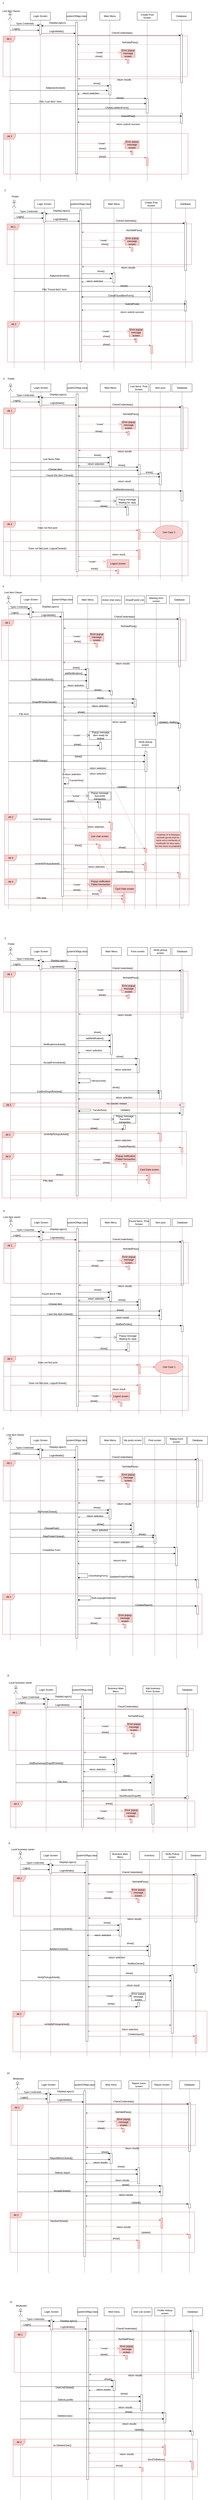 <mxfile version="27.0.9">
  <diagram name="Page-1" id="6IuyNh4vv3iAzIVrRRAv">
    <mxGraphModel dx="2329" dy="1022" grid="1" gridSize="10" guides="1" tooltips="1" connect="1" arrows="1" fold="1" page="1" pageScale="1" pageWidth="850" pageHeight="1100" math="0" shadow="0">
      <root>
        <mxCell id="0" />
        <mxCell id="1" parent="0" />
        <mxCell id="6zx5J-GpkoQrdZdaRuo2-12" style="rounded=0;orthogonalLoop=1;jettySize=auto;html=1;" parent="1" target="6zx5J-GpkoQrdZdaRuo2-11" edge="1">
          <mxGeometry relative="1" as="geometry">
            <mxPoint x="55" y="170" as="sourcePoint" />
            <mxPoint x="150.5" y="170" as="targetPoint" />
          </mxGeometry>
        </mxCell>
        <mxCell id="6zx5J-GpkoQrdZdaRuo2-1" value="" style="shape=umlLifeline;perimeter=lifelinePerimeter;whiteSpace=wrap;html=1;container=1;dropTarget=0;collapsible=0;recursiveResize=0;outlineConnect=0;portConstraint=eastwest;newEdgeStyle={&quot;curved&quot;:0,&quot;rounded&quot;:0};participant=umlActor;" parent="1" vertex="1">
          <mxGeometry x="45" y="80" width="20" height="830" as="geometry" />
        </mxCell>
        <mxCell id="6zx5J-GpkoQrdZdaRuo2-2" value="Login Screen" style="shape=umlLifeline;perimeter=lifelinePerimeter;whiteSpace=wrap;html=1;container=1;dropTarget=0;collapsible=0;recursiveResize=0;outlineConnect=0;portConstraint=eastwest;newEdgeStyle={&quot;curved&quot;:0,&quot;rounded&quot;:0};" parent="1" vertex="1">
          <mxGeometry x="155" y="80" width="100" height="840" as="geometry" />
        </mxCell>
        <mxCell id="6zx5J-GpkoQrdZdaRuo2-11" value="" style="html=1;points=[[0,0,0,0,5],[0,1,0,0,-5],[1,0,0,0,5],[1,1,0,0,-5]];perimeter=orthogonalPerimeter;outlineConnect=0;targetShapes=umlLifeline;portConstraint=eastwest;newEdgeStyle={&quot;curved&quot;:0,&quot;rounded&quot;:0};" parent="6zx5J-GpkoQrdZdaRuo2-2" vertex="1">
          <mxGeometry x="45" y="60" width="10" height="50" as="geometry" />
        </mxCell>
        <mxCell id="6zx5J-GpkoQrdZdaRuo2-3" value="systemOfApp:class" style="shape=umlLifeline;perimeter=lifelinePerimeter;whiteSpace=wrap;html=1;container=1;dropTarget=0;collapsible=0;recursiveResize=0;outlineConnect=0;portConstraint=eastwest;newEdgeStyle={&quot;curved&quot;:0,&quot;rounded&quot;:0};" parent="1" vertex="1">
          <mxGeometry x="335" y="80" width="100" height="840" as="geometry" />
        </mxCell>
        <mxCell id="6zx5J-GpkoQrdZdaRuo2-14" value="" style="html=1;points=[[0,0,0,0,5],[0,1,0,0,-5],[1,0,0,0,5],[1,1,0,0,-5]];perimeter=orthogonalPerimeter;outlineConnect=0;targetShapes=umlLifeline;portConstraint=eastwest;newEdgeStyle={&quot;curved&quot;:0,&quot;rounded&quot;:0};" parent="6zx5J-GpkoQrdZdaRuo2-3" vertex="1">
          <mxGeometry x="45" y="50" width="10" height="750" as="geometry" />
        </mxCell>
        <mxCell id="6zx5J-GpkoQrdZdaRuo2-4" value="Main Menu" style="shape=umlLifeline;perimeter=lifelinePerimeter;whiteSpace=wrap;html=1;container=1;dropTarget=0;collapsible=0;recursiveResize=0;outlineConnect=0;portConstraint=eastwest;newEdgeStyle={&quot;curved&quot;:0,&quot;rounded&quot;:0};" parent="1" vertex="1">
          <mxGeometry x="500" y="80" width="100" height="840" as="geometry" />
        </mxCell>
        <mxCell id="6zx5J-GpkoQrdZdaRuo2-38" value="" style="html=1;points=[[0,0,0,0,5],[0,1,0,0,-5],[1,0,0,0,5],[1,1,0,0,-5]];perimeter=orthogonalPerimeter;outlineConnect=0;targetShapes=umlLifeline;portConstraint=eastwest;newEdgeStyle={&quot;curved&quot;:0,&quot;rounded&quot;:0};" parent="6zx5J-GpkoQrdZdaRuo2-4" vertex="1">
          <mxGeometry x="45" y="360" width="10" height="50" as="geometry" />
        </mxCell>
        <mxCell id="6zx5J-GpkoQrdZdaRuo2-5" value="Create Post Screen" style="shape=umlLifeline;perimeter=lifelinePerimeter;whiteSpace=wrap;html=1;container=1;dropTarget=0;collapsible=0;recursiveResize=0;outlineConnect=0;portConstraint=eastwest;newEdgeStyle={&quot;curved&quot;:0,&quot;rounded&quot;:0};" parent="1" vertex="1">
          <mxGeometry x="685" y="80" width="100" height="840" as="geometry" />
        </mxCell>
        <mxCell id="6zx5J-GpkoQrdZdaRuo2-6" value="Database" style="shape=umlLifeline;perimeter=lifelinePerimeter;whiteSpace=wrap;html=1;container=1;dropTarget=0;collapsible=0;recursiveResize=0;outlineConnect=0;portConstraint=eastwest;newEdgeStyle={&quot;curved&quot;:0,&quot;rounded&quot;:0};" parent="1" vertex="1">
          <mxGeometry x="855" y="80" width="100" height="830" as="geometry" />
        </mxCell>
        <mxCell id="6zx5J-GpkoQrdZdaRuo2-20" value="" style="html=1;points=[[0,0,0,0,5],[0,1,0,0,-5],[1,0,0,0,5],[1,1,0,0,-5]];perimeter=orthogonalPerimeter;outlineConnect=0;targetShapes=umlLifeline;portConstraint=eastwest;newEdgeStyle={&quot;curved&quot;:0,&quot;rounded&quot;:0};" parent="6zx5J-GpkoQrdZdaRuo2-6" vertex="1">
          <mxGeometry x="45" y="110" width="10" height="240" as="geometry" />
        </mxCell>
        <mxCell id="6zx5J-GpkoQrdZdaRuo2-156" value="" style="html=1;points=[[0,0,0,0,5],[0,1,0,0,-5],[1,0,0,0,5],[1,1,0,0,-5]];perimeter=orthogonalPerimeter;outlineConnect=0;targetShapes=umlLifeline;portConstraint=eastwest;newEdgeStyle={&quot;curved&quot;:0,&quot;rounded&quot;:0};" parent="6zx5J-GpkoQrdZdaRuo2-6" vertex="1">
          <mxGeometry x="45" y="500" width="10" height="50" as="geometry" />
        </mxCell>
        <mxCell id="6zx5J-GpkoQrdZdaRuo2-10" value="Types Credentials" style="html=1;verticalAlign=bottom;endArrow=block;curved=0;rounded=0;entryX=0;entryY=0;entryDx=0;entryDy=5;entryPerimeter=0;" parent="1" source="6zx5J-GpkoQrdZdaRuo2-1" target="6zx5J-GpkoQrdZdaRuo2-11" edge="1">
          <mxGeometry width="80" relative="1" as="geometry">
            <mxPoint x="405" y="490" as="sourcePoint" />
            <mxPoint x="485" y="490" as="targetPoint" />
          </mxGeometry>
        </mxCell>
        <mxCell id="6zx5J-GpkoQrdZdaRuo2-13" value="Login()" style="text;html=1;align=center;verticalAlign=middle;resizable=0;points=[];autosize=1;strokeColor=none;fillColor=none;" parent="1" vertex="1">
          <mxGeometry x="55" y="148" width="60" height="30" as="geometry" />
        </mxCell>
        <mxCell id="6zx5J-GpkoQrdZdaRuo2-16" style="rounded=0;orthogonalLoop=1;jettySize=auto;html=1;entryX=1;entryY=0;entryDx=0;entryDy=5;entryPerimeter=0;" parent="1" edge="1">
          <mxGeometry relative="1" as="geometry">
            <mxPoint x="380" y="148" as="sourcePoint" />
            <mxPoint x="210" y="148" as="targetPoint" />
          </mxGeometry>
        </mxCell>
        <mxCell id="6zx5J-GpkoQrdZdaRuo2-17" value="DisplayLogscr()" style="text;html=1;align=center;verticalAlign=middle;resizable=0;points=[];autosize=1;strokeColor=none;fillColor=none;" parent="1" vertex="1">
          <mxGeometry x="235" y="118" width="110" height="30" as="geometry" />
        </mxCell>
        <mxCell id="6zx5J-GpkoQrdZdaRuo2-18" style="rounded=0;orthogonalLoop=1;jettySize=auto;html=1;exitX=1;exitY=1;exitDx=0;exitDy=-5;exitPerimeter=0;" parent="1" source="6zx5J-GpkoQrdZdaRuo2-11" edge="1">
          <mxGeometry relative="1" as="geometry">
            <mxPoint x="380" y="185" as="targetPoint" />
          </mxGeometry>
        </mxCell>
        <mxCell id="6zx5J-GpkoQrdZdaRuo2-19" value="Logindetails()" style="text;html=1;align=center;verticalAlign=middle;resizable=0;points=[];autosize=1;strokeColor=none;fillColor=none;" parent="1" vertex="1">
          <mxGeometry x="235" y="160" width="100" height="30" as="geometry" />
        </mxCell>
        <mxCell id="6zx5J-GpkoQrdZdaRuo2-21" style="rounded=0;orthogonalLoop=1;jettySize=auto;html=1;entryX=0;entryY=0;entryDx=0;entryDy=5;entryPerimeter=0;" parent="1" source="6zx5J-GpkoQrdZdaRuo2-14" target="6zx5J-GpkoQrdZdaRuo2-20" edge="1">
          <mxGeometry relative="1" as="geometry" />
        </mxCell>
        <mxCell id="6zx5J-GpkoQrdZdaRuo2-22" value="CheckCredentials()" style="text;html=1;align=center;verticalAlign=middle;resizable=0;points=[];autosize=1;strokeColor=none;fillColor=none;" parent="1" vertex="1">
          <mxGeometry x="545" y="168" width="130" height="30" as="geometry" />
        </mxCell>
        <mxCell id="6zx5J-GpkoQrdZdaRuo2-23" style="rounded=0;orthogonalLoop=1;jettySize=auto;html=1;dashed=1;endArrow=open;endFill=0;" parent="1" source="6zx5J-GpkoQrdZdaRuo2-20" edge="1">
          <mxGeometry relative="1" as="geometry">
            <mxPoint x="908" y="410" as="sourcePoint" />
            <mxPoint x="392.25" y="410" as="targetPoint" />
          </mxGeometry>
        </mxCell>
        <mxCell id="6zx5J-GpkoQrdZdaRuo2-24" value="return results" style="text;html=1;align=center;verticalAlign=middle;resizable=0;points=[];autosize=1;strokeColor=none;fillColor=none;" parent="1" vertex="1">
          <mxGeometry x="575" y="400" width="90" height="30" as="geometry" />
        </mxCell>
        <mxCell id="6zx5J-GpkoQrdZdaRuo2-28" style="rounded=0;orthogonalLoop=1;jettySize=auto;html=1;dashed=1;fillColor=#f8cecc;strokeColor=#b85450;" parent="1" target="6zx5J-GpkoQrdZdaRuo2-14" edge="1">
          <mxGeometry relative="1" as="geometry">
            <mxPoint x="895" y="240" as="sourcePoint" />
            <mxPoint x="315" y="240" as="targetPoint" />
          </mxGeometry>
        </mxCell>
        <mxCell id="6zx5J-GpkoQrdZdaRuo2-29" value="NotValidPass()" style="text;html=1;align=center;verticalAlign=middle;resizable=0;points=[];autosize=1;" parent="1" vertex="1">
          <mxGeometry x="600" y="215" width="100" height="30" as="geometry" />
        </mxCell>
        <mxCell id="6zx5J-GpkoQrdZdaRuo2-30" value="Alt 1" style="shape=umlFrame;whiteSpace=wrap;html=1;pointerEvents=0;fillColor=#f8cecc;strokeColor=#b85450;" parent="1" vertex="1">
          <mxGeometry x="20" y="198" width="915" height="202" as="geometry" />
        </mxCell>
        <mxCell id="6zx5J-GpkoQrdZdaRuo2-31" value="Error popup message screen" style="shape=umlLifeline;perimeter=lifelinePerimeter;whiteSpace=wrap;html=1;container=1;dropTarget=0;collapsible=0;recursiveResize=0;outlineConnect=0;portConstraint=eastwest;newEdgeStyle={&quot;curved&quot;:0,&quot;rounded&quot;:0};fillColor=#f8cecc;strokeColor=#b85450;" parent="1" vertex="1">
          <mxGeometry x="605" y="264" width="70" height="70" as="geometry" />
        </mxCell>
        <mxCell id="6zx5J-GpkoQrdZdaRuo2-32" value="" style="html=1;points=[[0,0,0,0,5],[0,1,0,0,-5],[1,0,0,0,5],[1,1,0,0,-5]];perimeter=orthogonalPerimeter;outlineConnect=0;targetShapes=umlLifeline;portConstraint=eastwest;newEdgeStyle={&quot;curved&quot;:0,&quot;rounded&quot;:0};fillColor=#f8cecc;strokeColor=#b85450;" parent="6zx5J-GpkoQrdZdaRuo2-31" vertex="1">
          <mxGeometry x="30" y="50" width="10" height="20" as="geometry" />
        </mxCell>
        <mxCell id="6zx5J-GpkoQrdZdaRuo2-33" value="&quot;create&quot;" style="endArrow=open;endSize=12;dashed=1;html=1;rounded=0;fillColor=#f8cecc;strokeColor=#b85450;entryX=0;entryY=0.229;entryDx=0;entryDy=0;entryPerimeter=0;" parent="1" source="6zx5J-GpkoQrdZdaRuo2-14" target="6zx5J-GpkoQrdZdaRuo2-31" edge="1">
          <mxGeometry width="160" relative="1" as="geometry">
            <mxPoint x="397.5" y="280" as="sourcePoint" />
            <mxPoint x="557.5" y="280" as="targetPoint" />
          </mxGeometry>
        </mxCell>
        <mxCell id="6zx5J-GpkoQrdZdaRuo2-34" style="rounded=0;orthogonalLoop=1;jettySize=auto;html=1;fillColor=#f8cecc;strokeColor=#b85450;" parent="1" target="6zx5J-GpkoQrdZdaRuo2-32" edge="1">
          <mxGeometry relative="1" as="geometry">
            <mxPoint x="388.75" y="314" as="sourcePoint" />
            <Array as="points">
              <mxPoint x="513.75" y="314" />
            </Array>
            <mxPoint x="633.75" y="318" as="targetPoint" />
          </mxGeometry>
        </mxCell>
        <mxCell id="6zx5J-GpkoQrdZdaRuo2-35" value="show()" style="text;html=1;align=center;verticalAlign=middle;resizable=0;points=[];autosize=1;strokeColor=none;fillColor=none;" parent="1" vertex="1">
          <mxGeometry x="465" y="284" width="60" height="30" as="geometry" />
        </mxCell>
        <mxCell id="6zx5J-GpkoQrdZdaRuo2-39" style="rounded=0;orthogonalLoop=1;jettySize=auto;html=1;entryX=0;entryY=0;entryDx=0;entryDy=5;entryPerimeter=0;" parent="1" source="6zx5J-GpkoQrdZdaRuo2-14" target="6zx5J-GpkoQrdZdaRuo2-38" edge="1">
          <mxGeometry relative="1" as="geometry" />
        </mxCell>
        <mxCell id="6zx5J-GpkoQrdZdaRuo2-40" value="show()" style="text;html=1;align=center;verticalAlign=middle;resizable=0;points=[];autosize=1;strokeColor=none;fillColor=none;" parent="1" vertex="1">
          <mxGeometry x="455" y="418" width="60" height="30" as="geometry" />
        </mxCell>
        <mxCell id="6zx5J-GpkoQrdZdaRuo2-41" style="rounded=0;orthogonalLoop=1;jettySize=auto;html=1;" parent="1" target="6zx5J-GpkoQrdZdaRuo2-44" edge="1">
          <mxGeometry relative="1" as="geometry">
            <mxPoint x="57.5" y="2010" as="sourcePoint" />
            <mxPoint x="153" y="2010" as="targetPoint" />
          </mxGeometry>
        </mxCell>
        <mxCell id="6zx5J-GpkoQrdZdaRuo2-42" value="" style="shape=umlLifeline;perimeter=lifelinePerimeter;whiteSpace=wrap;html=1;container=1;dropTarget=0;collapsible=0;recursiveResize=0;outlineConnect=0;portConstraint=eastwest;newEdgeStyle={&quot;curved&quot;:0,&quot;rounded&quot;:0};participant=umlActor;" parent="1" vertex="1">
          <mxGeometry x="47.5" y="1920" width="20" height="960" as="geometry" />
        </mxCell>
        <mxCell id="6zx5J-GpkoQrdZdaRuo2-43" value="Login Screen" style="shape=umlLifeline;perimeter=lifelinePerimeter;whiteSpace=wrap;html=1;container=1;dropTarget=0;collapsible=0;recursiveResize=0;outlineConnect=0;portConstraint=eastwest;newEdgeStyle={&quot;curved&quot;:0,&quot;rounded&quot;:0};" parent="1" vertex="1">
          <mxGeometry x="157.5" y="1920" width="100" height="980" as="geometry" />
        </mxCell>
        <mxCell id="6zx5J-GpkoQrdZdaRuo2-44" value="" style="html=1;points=[[0,0,0,0,5],[0,1,0,0,-5],[1,0,0,0,5],[1,1,0,0,-5]];perimeter=orthogonalPerimeter;outlineConnect=0;targetShapes=umlLifeline;portConstraint=eastwest;newEdgeStyle={&quot;curved&quot;:0,&quot;rounded&quot;:0};" parent="6zx5J-GpkoQrdZdaRuo2-43" vertex="1">
          <mxGeometry x="45" y="60" width="10" height="50" as="geometry" />
        </mxCell>
        <mxCell id="6zx5J-GpkoQrdZdaRuo2-45" value="systemOfApp:class" style="shape=umlLifeline;perimeter=lifelinePerimeter;whiteSpace=wrap;html=1;container=1;dropTarget=0;collapsible=0;recursiveResize=0;outlineConnect=0;portConstraint=eastwest;newEdgeStyle={&quot;curved&quot;:0,&quot;rounded&quot;:0};" parent="1" vertex="1">
          <mxGeometry x="337.5" y="1920" width="100" height="960" as="geometry" />
        </mxCell>
        <mxCell id="6zx5J-GpkoQrdZdaRuo2-46" value="" style="html=1;points=[[0,0,0,0,5],[0,1,0,0,-5],[1,0,0,0,5],[1,1,0,0,-5]];perimeter=orthogonalPerimeter;outlineConnect=0;targetShapes=umlLifeline;portConstraint=eastwest;newEdgeStyle={&quot;curved&quot;:0,&quot;rounded&quot;:0};" parent="6zx5J-GpkoQrdZdaRuo2-45" vertex="1">
          <mxGeometry x="45" y="50" width="10" height="880" as="geometry" />
        </mxCell>
        <mxCell id="6zx5J-GpkoQrdZdaRuo2-47" value="Main Menu" style="shape=umlLifeline;perimeter=lifelinePerimeter;whiteSpace=wrap;html=1;container=1;dropTarget=0;collapsible=0;recursiveResize=0;outlineConnect=0;portConstraint=eastwest;newEdgeStyle={&quot;curved&quot;:0,&quot;rounded&quot;:0};" parent="1" vertex="1">
          <mxGeometry x="502.5" y="1920" width="100" height="960" as="geometry" />
        </mxCell>
        <mxCell id="6zx5J-GpkoQrdZdaRuo2-48" value="" style="html=1;points=[[0,0,0,0,5],[0,1,0,0,-5],[1,0,0,0,5],[1,1,0,0,-5]];perimeter=orthogonalPerimeter;outlineConnect=0;targetShapes=umlLifeline;portConstraint=eastwest;newEdgeStyle={&quot;curved&quot;:0,&quot;rounded&quot;:0};" parent="6zx5J-GpkoQrdZdaRuo2-47" vertex="1">
          <mxGeometry x="45" y="360" width="10" height="50" as="geometry" />
        </mxCell>
        <mxCell id="6zx5J-GpkoQrdZdaRuo2-49" value="Lost Items&amp;nbsp; Post Screen" style="shape=umlLifeline;perimeter=lifelinePerimeter;whiteSpace=wrap;html=1;container=1;dropTarget=0;collapsible=0;recursiveResize=0;outlineConnect=0;portConstraint=eastwest;newEdgeStyle={&quot;curved&quot;:0,&quot;rounded&quot;:0};" parent="1" vertex="1">
          <mxGeometry x="642.5" y="1920" width="100" height="970" as="geometry" />
        </mxCell>
        <mxCell id="6zx5J-GpkoQrdZdaRuo2-249" value="" style="html=1;points=[[0,0,0,0,5],[0,1,0,0,-5],[1,0,0,0,5],[1,1,0,0,-5]];perimeter=orthogonalPerimeter;outlineConnect=0;targetShapes=umlLifeline;portConstraint=eastwest;newEdgeStyle={&quot;curved&quot;:0,&quot;rounded&quot;:0};" parent="6zx5J-GpkoQrdZdaRuo2-49" vertex="1">
          <mxGeometry x="47.5" y="400" width="10" height="50" as="geometry" />
        </mxCell>
        <mxCell id="6zx5J-GpkoQrdZdaRuo2-278" value="" style="html=1;points=[[0,0,0,0,5],[0,1,0,0,-5],[1,0,0,0,5],[1,1,0,0,-5]];perimeter=orthogonalPerimeter;outlineConnect=0;targetShapes=umlLifeline;portConstraint=eastwest;newEdgeStyle={&quot;curved&quot;:0,&quot;rounded&quot;:0};fillColor=#f8cecc;strokeColor=#b85450;" parent="6zx5J-GpkoQrdZdaRuo2-49" vertex="1">
          <mxGeometry x="47.5" y="720" width="10" height="50" as="geometry" />
        </mxCell>
        <mxCell id="6zx5J-GpkoQrdZdaRuo2-283" value="" style="html=1;points=[[0,0,0,0,5],[0,1,0,0,-5],[1,0,0,0,5],[1,1,0,0,-5]];perimeter=orthogonalPerimeter;outlineConnect=0;targetShapes=umlLifeline;portConstraint=eastwest;newEdgeStyle={&quot;curved&quot;:0,&quot;rounded&quot;:0};fillColor=#f8cecc;strokeColor=#b85450;fontColor=#FF0000;" parent="6zx5J-GpkoQrdZdaRuo2-49" vertex="1">
          <mxGeometry x="47.5" y="820" width="10" height="50" as="geometry" />
        </mxCell>
        <mxCell id="6zx5J-GpkoQrdZdaRuo2-284" style="rounded=0;orthogonalLoop=1;jettySize=auto;html=1;entryX=0;entryY=0;entryDx=0;entryDy=5;entryPerimeter=0;fillColor=#f8cecc;strokeColor=#b85450;fontColor=#FF0000;" parent="6zx5J-GpkoQrdZdaRuo2-49" target="6zx5J-GpkoQrdZdaRuo2-283" edge="1">
          <mxGeometry relative="1" as="geometry">
            <mxPoint x="-585.5" y="825" as="sourcePoint" />
            <mxPoint x="17.5" y="950" as="targetPoint" />
          </mxGeometry>
        </mxCell>
        <mxCell id="6zx5J-GpkoQrdZdaRuo2-50" value="Database" style="shape=umlLifeline;perimeter=lifelinePerimeter;whiteSpace=wrap;html=1;container=1;dropTarget=0;collapsible=0;recursiveResize=0;outlineConnect=0;portConstraint=eastwest;newEdgeStyle={&quot;curved&quot;:0,&quot;rounded&quot;:0};" parent="1" vertex="1">
          <mxGeometry x="857.5" y="1920" width="100" height="980" as="geometry" />
        </mxCell>
        <mxCell id="6zx5J-GpkoQrdZdaRuo2-51" value="" style="html=1;points=[[0,0,0,0,5],[0,1,0,0,-5],[1,0,0,0,5],[1,1,0,0,-5]];perimeter=orthogonalPerimeter;outlineConnect=0;targetShapes=umlLifeline;portConstraint=eastwest;newEdgeStyle={&quot;curved&quot;:0,&quot;rounded&quot;:0};" parent="6zx5J-GpkoQrdZdaRuo2-50" vertex="1">
          <mxGeometry x="45" y="110" width="10" height="220" as="geometry" />
        </mxCell>
        <mxCell id="6zx5J-GpkoQrdZdaRuo2-265" value="" style="html=1;points=[[0,0,0,0,5],[0,1,0,0,-5],[1,0,0,0,5],[1,1,0,0,-5]];perimeter=orthogonalPerimeter;outlineConnect=0;targetShapes=umlLifeline;portConstraint=eastwest;newEdgeStyle={&quot;curved&quot;:0,&quot;rounded&quot;:0};" parent="6zx5J-GpkoQrdZdaRuo2-50" vertex="1">
          <mxGeometry x="45" y="530" width="10" height="50" as="geometry" />
        </mxCell>
        <mxCell id="6zx5J-GpkoQrdZdaRuo2-52" value="Types Credentials" style="html=1;verticalAlign=bottom;endArrow=block;curved=0;rounded=0;entryX=0;entryY=0;entryDx=0;entryDy=5;entryPerimeter=0;" parent="1" source="6zx5J-GpkoQrdZdaRuo2-42" target="6zx5J-GpkoQrdZdaRuo2-44" edge="1">
          <mxGeometry width="80" relative="1" as="geometry">
            <mxPoint x="407.5" y="2330" as="sourcePoint" />
            <mxPoint x="487.5" y="2330" as="targetPoint" />
          </mxGeometry>
        </mxCell>
        <mxCell id="6zx5J-GpkoQrdZdaRuo2-53" value="Login()" style="text;html=1;align=center;verticalAlign=middle;resizable=0;points=[];autosize=1;strokeColor=none;fillColor=none;" parent="1" vertex="1">
          <mxGeometry x="57.5" y="1988" width="60" height="30" as="geometry" />
        </mxCell>
        <mxCell id="6zx5J-GpkoQrdZdaRuo2-54" style="rounded=0;orthogonalLoop=1;jettySize=auto;html=1;entryX=1;entryY=0;entryDx=0;entryDy=5;entryPerimeter=0;" parent="1" edge="1">
          <mxGeometry relative="1" as="geometry">
            <mxPoint x="377.5" y="1988" as="sourcePoint" />
            <mxPoint x="207.5" y="1988" as="targetPoint" />
          </mxGeometry>
        </mxCell>
        <mxCell id="6zx5J-GpkoQrdZdaRuo2-55" value="DisplayLogscr()" style="text;html=1;align=center;verticalAlign=middle;resizable=0;points=[];autosize=1;strokeColor=none;fillColor=none;" parent="1" vertex="1">
          <mxGeometry x="237.5" y="1958" width="110" height="30" as="geometry" />
        </mxCell>
        <mxCell id="6zx5J-GpkoQrdZdaRuo2-56" style="rounded=0;orthogonalLoop=1;jettySize=auto;html=1;exitX=1;exitY=1;exitDx=0;exitDy=-5;exitPerimeter=0;" parent="1" source="6zx5J-GpkoQrdZdaRuo2-44" target="6zx5J-GpkoQrdZdaRuo2-45" edge="1">
          <mxGeometry relative="1" as="geometry" />
        </mxCell>
        <mxCell id="6zx5J-GpkoQrdZdaRuo2-57" value="Logindetails()" style="text;html=1;align=center;verticalAlign=middle;resizable=0;points=[];autosize=1;strokeColor=none;fillColor=none;" parent="1" vertex="1">
          <mxGeometry x="237.5" y="2000" width="100" height="30" as="geometry" />
        </mxCell>
        <mxCell id="6zx5J-GpkoQrdZdaRuo2-58" style="rounded=0;orthogonalLoop=1;jettySize=auto;html=1;entryX=0;entryY=0;entryDx=0;entryDy=5;entryPerimeter=0;" parent="1" source="6zx5J-GpkoQrdZdaRuo2-46" target="6zx5J-GpkoQrdZdaRuo2-51" edge="1">
          <mxGeometry relative="1" as="geometry" />
        </mxCell>
        <mxCell id="6zx5J-GpkoQrdZdaRuo2-59" value="CheckCredentials()" style="text;html=1;align=center;verticalAlign=middle;resizable=0;points=[];autosize=1;strokeColor=none;fillColor=none;" parent="1" vertex="1">
          <mxGeometry x="547.5" y="2008" width="130" height="30" as="geometry" />
        </mxCell>
        <mxCell id="6zx5J-GpkoQrdZdaRuo2-60" style="rounded=0;orthogonalLoop=1;jettySize=auto;html=1;dashed=1;endArrow=open;endFill=0;" parent="1" source="6zx5J-GpkoQrdZdaRuo2-51" edge="1">
          <mxGeometry relative="1" as="geometry">
            <mxPoint x="910.5" y="2250" as="sourcePoint" />
            <mxPoint x="394.75" y="2250" as="targetPoint" />
          </mxGeometry>
        </mxCell>
        <mxCell id="6zx5J-GpkoQrdZdaRuo2-61" value="return results" style="text;html=1;align=center;verticalAlign=middle;resizable=0;points=[];autosize=1;strokeColor=none;fillColor=none;" parent="1" vertex="1">
          <mxGeometry x="577.5" y="2240" width="90" height="30" as="geometry" />
        </mxCell>
        <mxCell id="6zx5J-GpkoQrdZdaRuo2-62" style="rounded=0;orthogonalLoop=1;jettySize=auto;html=1;dashed=1;fillColor=#f8cecc;strokeColor=#b85450;" parent="1" target="6zx5J-GpkoQrdZdaRuo2-46" edge="1">
          <mxGeometry relative="1" as="geometry">
            <mxPoint x="897.5" y="2080" as="sourcePoint" />
            <mxPoint x="317.5" y="2080" as="targetPoint" />
          </mxGeometry>
        </mxCell>
        <mxCell id="6zx5J-GpkoQrdZdaRuo2-63" value="NotValidPass()" style="text;html=1;align=center;verticalAlign=middle;resizable=0;points=[];autosize=1;" parent="1" vertex="1">
          <mxGeometry x="602.5" y="2055" width="100" height="30" as="geometry" />
        </mxCell>
        <mxCell id="6zx5J-GpkoQrdZdaRuo2-64" value="Alt 1" style="shape=umlFrame;whiteSpace=wrap;html=1;pointerEvents=0;fillColor=#f8cecc;strokeColor=#b85450;" parent="1" vertex="1">
          <mxGeometry x="22.5" y="2039" width="915" height="202" as="geometry" />
        </mxCell>
        <mxCell id="6zx5J-GpkoQrdZdaRuo2-65" value="Error popup message screen" style="shape=umlLifeline;perimeter=lifelinePerimeter;whiteSpace=wrap;html=1;container=1;dropTarget=0;collapsible=0;recursiveResize=0;outlineConnect=0;portConstraint=eastwest;newEdgeStyle={&quot;curved&quot;:0,&quot;rounded&quot;:0};fillColor=#f8cecc;strokeColor=#b85450;" parent="1" vertex="1">
          <mxGeometry x="607.5" y="2104" width="70" height="70" as="geometry" />
        </mxCell>
        <mxCell id="6zx5J-GpkoQrdZdaRuo2-66" value="" style="html=1;points=[[0,0,0,0,5],[0,1,0,0,-5],[1,0,0,0,5],[1,1,0,0,-5]];perimeter=orthogonalPerimeter;outlineConnect=0;targetShapes=umlLifeline;portConstraint=eastwest;newEdgeStyle={&quot;curved&quot;:0,&quot;rounded&quot;:0};fillColor=#f8cecc;strokeColor=#b85450;" parent="6zx5J-GpkoQrdZdaRuo2-65" vertex="1">
          <mxGeometry x="30" y="50" width="10" height="20" as="geometry" />
        </mxCell>
        <mxCell id="6zx5J-GpkoQrdZdaRuo2-67" value="&quot;create&quot;" style="endArrow=open;endSize=12;dashed=1;html=1;rounded=0;fillColor=#f8cecc;strokeColor=#b85450;entryX=0;entryY=0.229;entryDx=0;entryDy=0;entryPerimeter=0;" parent="1" source="6zx5J-GpkoQrdZdaRuo2-46" target="6zx5J-GpkoQrdZdaRuo2-65" edge="1">
          <mxGeometry width="160" relative="1" as="geometry">
            <mxPoint x="400" y="2120" as="sourcePoint" />
            <mxPoint x="560" y="2120" as="targetPoint" />
          </mxGeometry>
        </mxCell>
        <mxCell id="6zx5J-GpkoQrdZdaRuo2-68" style="rounded=0;orthogonalLoop=1;jettySize=auto;html=1;fillColor=#f8cecc;strokeColor=#b85450;" parent="1" edge="1">
          <mxGeometry relative="1" as="geometry">
            <mxPoint x="392.82" y="2160" as="sourcePoint" />
            <mxPoint x="637.82" y="2160" as="targetPoint" />
          </mxGeometry>
        </mxCell>
        <mxCell id="6zx5J-GpkoQrdZdaRuo2-69" value="show()" style="text;html=1;align=center;verticalAlign=middle;resizable=0;points=[];autosize=1;strokeColor=none;fillColor=none;" parent="1" vertex="1">
          <mxGeometry x="465" y="2140" width="60" height="30" as="geometry" />
        </mxCell>
        <mxCell id="6zx5J-GpkoQrdZdaRuo2-70" style="rounded=0;orthogonalLoop=1;jettySize=auto;html=1;entryX=0;entryY=0;entryDx=0;entryDy=5;entryPerimeter=0;" parent="1" source="6zx5J-GpkoQrdZdaRuo2-45" target="6zx5J-GpkoQrdZdaRuo2-48" edge="1">
          <mxGeometry relative="1" as="geometry" />
        </mxCell>
        <mxCell id="6zx5J-GpkoQrdZdaRuo2-71" value="show()" style="text;html=1;align=center;verticalAlign=middle;resizable=0;points=[];autosize=1;strokeColor=none;fillColor=none;" parent="1" vertex="1">
          <mxGeometry x="457.5" y="2258" width="60" height="30" as="geometry" />
        </mxCell>
        <mxCell id="6zx5J-GpkoQrdZdaRuo2-72" style="rounded=0;orthogonalLoop=1;jettySize=auto;html=1;" parent="1" target="6zx5J-GpkoQrdZdaRuo2-75" edge="1">
          <mxGeometry relative="1" as="geometry">
            <mxPoint x="83.75" y="8455" as="sourcePoint" />
            <mxPoint x="179.25" y="8455" as="targetPoint" />
          </mxGeometry>
        </mxCell>
        <mxCell id="6zx5J-GpkoQrdZdaRuo2-73" value="" style="shape=umlLifeline;perimeter=lifelinePerimeter;whiteSpace=wrap;html=1;container=1;dropTarget=0;collapsible=0;recursiveResize=0;outlineConnect=0;portConstraint=eastwest;newEdgeStyle={&quot;curved&quot;:0,&quot;rounded&quot;:0};participant=umlActor;" parent="1" vertex="1">
          <mxGeometry x="73.75" y="8365" width="20" height="710" as="geometry" />
        </mxCell>
        <mxCell id="6zx5J-GpkoQrdZdaRuo2-74" value="Login Screen" style="shape=umlLifeline;perimeter=lifelinePerimeter;whiteSpace=wrap;html=1;container=1;dropTarget=0;collapsible=0;recursiveResize=0;outlineConnect=0;portConstraint=eastwest;newEdgeStyle={&quot;curved&quot;:0,&quot;rounded&quot;:0};" parent="1" vertex="1">
          <mxGeometry x="183.75" y="8365" width="100" height="720" as="geometry" />
        </mxCell>
        <mxCell id="6zx5J-GpkoQrdZdaRuo2-75" value="" style="html=1;points=[[0,0,0,0,5],[0,1,0,0,-5],[1,0,0,0,5],[1,1,0,0,-5]];perimeter=orthogonalPerimeter;outlineConnect=0;targetShapes=umlLifeline;portConstraint=eastwest;newEdgeStyle={&quot;curved&quot;:0,&quot;rounded&quot;:0};" parent="6zx5J-GpkoQrdZdaRuo2-74" vertex="1">
          <mxGeometry x="45" y="60" width="10" height="50" as="geometry" />
        </mxCell>
        <mxCell id="6zx5J-GpkoQrdZdaRuo2-76" value="systemOfApp:class" style="shape=umlLifeline;perimeter=lifelinePerimeter;whiteSpace=wrap;html=1;container=1;dropTarget=0;collapsible=0;recursiveResize=0;outlineConnect=0;portConstraint=eastwest;newEdgeStyle={&quot;curved&quot;:0,&quot;rounded&quot;:0};" parent="1" vertex="1">
          <mxGeometry x="363.75" y="8365" width="100" height="720" as="geometry" />
        </mxCell>
        <mxCell id="6zx5J-GpkoQrdZdaRuo2-77" value="" style="html=1;points=[[0,0,0,0,5],[0,1,0,0,-5],[1,0,0,0,5],[1,1,0,0,-5]];perimeter=orthogonalPerimeter;outlineConnect=0;targetShapes=umlLifeline;portConstraint=eastwest;newEdgeStyle={&quot;curved&quot;:0,&quot;rounded&quot;:0};" parent="6zx5J-GpkoQrdZdaRuo2-76" vertex="1">
          <mxGeometry x="45" y="50" width="10" height="650" as="geometry" />
        </mxCell>
        <mxCell id="6zx5J-GpkoQrdZdaRuo2-78" value="Business Main Menu" style="shape=umlLifeline;perimeter=lifelinePerimeter;whiteSpace=wrap;html=1;container=1;dropTarget=0;collapsible=0;recursiveResize=0;outlineConnect=0;portConstraint=eastwest;newEdgeStyle={&quot;curved&quot;:0,&quot;rounded&quot;:0};" parent="1" vertex="1">
          <mxGeometry x="528.75" y="8365" width="100" height="720" as="geometry" />
        </mxCell>
        <mxCell id="6zx5J-GpkoQrdZdaRuo2-79" value="" style="html=1;points=[[0,0,0,0,5],[0,1,0,0,-5],[1,0,0,0,5],[1,1,0,0,-5]];perimeter=orthogonalPerimeter;outlineConnect=0;targetShapes=umlLifeline;portConstraint=eastwest;newEdgeStyle={&quot;curved&quot;:0,&quot;rounded&quot;:0};" parent="6zx5J-GpkoQrdZdaRuo2-78" vertex="1">
          <mxGeometry x="45" y="360" width="10" height="70" as="geometry" />
        </mxCell>
        <mxCell id="6zx5J-GpkoQrdZdaRuo2-80" value="Add business Form Screen" style="shape=umlLifeline;perimeter=lifelinePerimeter;whiteSpace=wrap;html=1;container=1;dropTarget=0;collapsible=0;recursiveResize=0;outlineConnect=0;portConstraint=eastwest;newEdgeStyle={&quot;curved&quot;:0,&quot;rounded&quot;:0};" parent="1" vertex="1">
          <mxGeometry x="713.75" y="8365" width="100" height="730" as="geometry" />
        </mxCell>
        <mxCell id="6zx5J-GpkoQrdZdaRuo2-303" value="" style="html=1;points=[[0,0,0,0,5],[0,1,0,0,-5],[1,0,0,0,5],[1,1,0,0,-5]];perimeter=orthogonalPerimeter;outlineConnect=0;targetShapes=umlLifeline;portConstraint=eastwest;newEdgeStyle={&quot;curved&quot;:0,&quot;rounded&quot;:0};" parent="6zx5J-GpkoQrdZdaRuo2-80" vertex="1">
          <mxGeometry x="45" y="440" width="10" height="100" as="geometry" />
        </mxCell>
        <mxCell id="6zx5J-GpkoQrdZdaRuo2-329" value="" style="html=1;points=[[0,0,0,0,5],[0,1,0,0,-5],[1,0,0,0,5],[1,1,0,0,-5]];perimeter=orthogonalPerimeter;outlineConnect=0;targetShapes=umlLifeline;portConstraint=eastwest;newEdgeStyle={&quot;curved&quot;:0,&quot;rounded&quot;:0};" parent="6zx5J-GpkoQrdZdaRuo2-80" vertex="1">
          <mxGeometry x="45" y="585" width="10" height="100" as="geometry" />
        </mxCell>
        <mxCell id="6zx5J-GpkoQrdZdaRuo2-81" value="Database" style="shape=umlLifeline;perimeter=lifelinePerimeter;whiteSpace=wrap;html=1;container=1;dropTarget=0;collapsible=0;recursiveResize=0;outlineConnect=0;portConstraint=eastwest;newEdgeStyle={&quot;curved&quot;:0,&quot;rounded&quot;:0};" parent="1" vertex="1">
          <mxGeometry x="883.75" y="8365" width="100" height="720" as="geometry" />
        </mxCell>
        <mxCell id="6zx5J-GpkoQrdZdaRuo2-82" value="" style="html=1;points=[[0,0,0,0,5],[0,1,0,0,-5],[1,0,0,0,5],[1,1,0,0,-5]];perimeter=orthogonalPerimeter;outlineConnect=0;targetShapes=umlLifeline;portConstraint=eastwest;newEdgeStyle={&quot;curved&quot;:0,&quot;rounded&quot;:0};" parent="6zx5J-GpkoQrdZdaRuo2-81" vertex="1">
          <mxGeometry x="45" y="110" width="10" height="240" as="geometry" />
        </mxCell>
        <mxCell id="6zx5J-GpkoQrdZdaRuo2-316" value="" style="html=1;points=[[0,0,0,0,5],[0,1,0,0,-5],[1,0,0,0,5],[1,1,0,0,-5]];perimeter=orthogonalPerimeter;outlineConnect=0;targetShapes=umlLifeline;portConstraint=eastwest;newEdgeStyle={&quot;curved&quot;:0,&quot;rounded&quot;:0};" parent="6zx5J-GpkoQrdZdaRuo2-81" vertex="1">
          <mxGeometry x="45" y="545" width="10" height="15" as="geometry" />
        </mxCell>
        <mxCell id="6zx5J-GpkoQrdZdaRuo2-83" value="Types Credentials" style="html=1;verticalAlign=bottom;endArrow=block;curved=0;rounded=0;entryX=0;entryY=0;entryDx=0;entryDy=5;entryPerimeter=0;" parent="1" source="6zx5J-GpkoQrdZdaRuo2-73" target="6zx5J-GpkoQrdZdaRuo2-75" edge="1">
          <mxGeometry width="80" relative="1" as="geometry">
            <mxPoint x="433.75" y="8775" as="sourcePoint" />
            <mxPoint x="513.75" y="8775" as="targetPoint" />
          </mxGeometry>
        </mxCell>
        <mxCell id="6zx5J-GpkoQrdZdaRuo2-84" value="Login()" style="text;html=1;align=center;verticalAlign=middle;resizable=0;points=[];autosize=1;strokeColor=none;fillColor=none;" parent="1" vertex="1">
          <mxGeometry x="83.75" y="8433" width="60" height="30" as="geometry" />
        </mxCell>
        <mxCell id="6zx5J-GpkoQrdZdaRuo2-85" style="rounded=0;orthogonalLoop=1;jettySize=auto;html=1;entryX=1;entryY=0;entryDx=0;entryDy=5;entryPerimeter=0;" parent="1" edge="1">
          <mxGeometry relative="1" as="geometry">
            <mxPoint x="408.75" y="8432.62" as="sourcePoint" />
            <mxPoint x="238.75" y="8432.62" as="targetPoint" />
          </mxGeometry>
        </mxCell>
        <mxCell id="6zx5J-GpkoQrdZdaRuo2-86" value="DisplayLogscr()" style="text;html=1;align=center;verticalAlign=middle;resizable=0;points=[];autosize=1;strokeColor=none;fillColor=none;" parent="1" vertex="1">
          <mxGeometry x="263.75" y="8403" width="110" height="30" as="geometry" />
        </mxCell>
        <mxCell id="6zx5J-GpkoQrdZdaRuo2-87" style="rounded=0;orthogonalLoop=1;jettySize=auto;html=1;exitX=1;exitY=1;exitDx=0;exitDy=-5;exitPerimeter=0;" parent="1" source="6zx5J-GpkoQrdZdaRuo2-75" target="6zx5J-GpkoQrdZdaRuo2-77" edge="1">
          <mxGeometry relative="1" as="geometry">
            <mxPoint x="400" y="8470" as="targetPoint" />
          </mxGeometry>
        </mxCell>
        <mxCell id="6zx5J-GpkoQrdZdaRuo2-88" value="Logindetails()" style="text;html=1;align=center;verticalAlign=middle;resizable=0;points=[];autosize=1;strokeColor=none;fillColor=none;" parent="1" vertex="1">
          <mxGeometry x="263.75" y="8445" width="100" height="30" as="geometry" />
        </mxCell>
        <mxCell id="6zx5J-GpkoQrdZdaRuo2-89" style="rounded=0;orthogonalLoop=1;jettySize=auto;html=1;entryX=0;entryY=0;entryDx=0;entryDy=5;entryPerimeter=0;" parent="1" source="6zx5J-GpkoQrdZdaRuo2-77" target="6zx5J-GpkoQrdZdaRuo2-82" edge="1">
          <mxGeometry relative="1" as="geometry" />
        </mxCell>
        <mxCell id="6zx5J-GpkoQrdZdaRuo2-90" value="CheckCredentials()" style="text;html=1;align=center;verticalAlign=middle;resizable=0;points=[];autosize=1;strokeColor=none;fillColor=none;" parent="1" vertex="1">
          <mxGeometry x="573.75" y="8453" width="130" height="30" as="geometry" />
        </mxCell>
        <mxCell id="6zx5J-GpkoQrdZdaRuo2-91" style="rounded=0;orthogonalLoop=1;jettySize=auto;html=1;dashed=1;endArrow=open;endFill=0;" parent="1" source="6zx5J-GpkoQrdZdaRuo2-82" edge="1">
          <mxGeometry relative="1" as="geometry">
            <mxPoint x="936.75" y="8695" as="sourcePoint" />
            <mxPoint x="421" y="8695" as="targetPoint" />
          </mxGeometry>
        </mxCell>
        <mxCell id="6zx5J-GpkoQrdZdaRuo2-92" value="return results" style="text;html=1;align=center;verticalAlign=middle;resizable=0;points=[];autosize=1;strokeColor=none;fillColor=none;" parent="1" vertex="1">
          <mxGeometry x="603.75" y="8685" width="90" height="30" as="geometry" />
        </mxCell>
        <mxCell id="6zx5J-GpkoQrdZdaRuo2-93" style="rounded=0;orthogonalLoop=1;jettySize=auto;html=1;dashed=1;fillColor=#f8cecc;strokeColor=#b85450;" parent="1" target="6zx5J-GpkoQrdZdaRuo2-77" edge="1">
          <mxGeometry relative="1" as="geometry">
            <mxPoint x="923.75" y="8525" as="sourcePoint" />
            <mxPoint x="343.75" y="8525" as="targetPoint" />
          </mxGeometry>
        </mxCell>
        <mxCell id="6zx5J-GpkoQrdZdaRuo2-94" value="NotValidPass()" style="text;html=1;align=center;verticalAlign=middle;resizable=0;points=[];autosize=1;" parent="1" vertex="1">
          <mxGeometry x="628.75" y="8500" width="100" height="30" as="geometry" />
        </mxCell>
        <mxCell id="6zx5J-GpkoQrdZdaRuo2-95" value="Alt 1" style="shape=umlFrame;whiteSpace=wrap;html=1;pointerEvents=0;fillColor=#f8cecc;strokeColor=#b85450;" parent="1" vertex="1">
          <mxGeometry x="48.75" y="8483" width="915" height="202" as="geometry" />
        </mxCell>
        <mxCell id="6zx5J-GpkoQrdZdaRuo2-96" value="Error popup message screen" style="shape=umlLifeline;perimeter=lifelinePerimeter;whiteSpace=wrap;html=1;container=1;dropTarget=0;collapsible=0;recursiveResize=0;outlineConnect=0;portConstraint=eastwest;newEdgeStyle={&quot;curved&quot;:0,&quot;rounded&quot;:0};fillColor=#f8cecc;strokeColor=#b85450;" parent="1" vertex="1">
          <mxGeometry x="633.75" y="8549" width="70" height="70" as="geometry" />
        </mxCell>
        <mxCell id="6zx5J-GpkoQrdZdaRuo2-97" value="" style="html=1;points=[[0,0,0,0,5],[0,1,0,0,-5],[1,0,0,0,5],[1,1,0,0,-5]];perimeter=orthogonalPerimeter;outlineConnect=0;targetShapes=umlLifeline;portConstraint=eastwest;newEdgeStyle={&quot;curved&quot;:0,&quot;rounded&quot;:0};fillColor=#f8cecc;strokeColor=#b85450;" parent="6zx5J-GpkoQrdZdaRuo2-96" vertex="1">
          <mxGeometry x="30" y="50" width="10" height="20" as="geometry" />
        </mxCell>
        <mxCell id="6zx5J-GpkoQrdZdaRuo2-98" value="&quot;create&quot;" style="endArrow=open;endSize=12;dashed=1;html=1;rounded=0;fillColor=#f8cecc;strokeColor=#b85450;entryX=0;entryY=0.229;entryDx=0;entryDy=0;entryPerimeter=0;" parent="1" source="6zx5J-GpkoQrdZdaRuo2-77" target="6zx5J-GpkoQrdZdaRuo2-96" edge="1">
          <mxGeometry width="160" relative="1" as="geometry">
            <mxPoint x="426.25" y="8565" as="sourcePoint" />
            <mxPoint x="586.25" y="8565" as="targetPoint" />
          </mxGeometry>
        </mxCell>
        <mxCell id="6zx5J-GpkoQrdZdaRuo2-99" style="rounded=0;orthogonalLoop=1;jettySize=auto;html=1;fillColor=#f8cecc;strokeColor=#b85450;" parent="1" edge="1">
          <mxGeometry relative="1" as="geometry">
            <mxPoint x="418.13" y="8600" as="sourcePoint" />
            <mxPoint x="663.13" y="8600" as="targetPoint" />
          </mxGeometry>
        </mxCell>
        <mxCell id="6zx5J-GpkoQrdZdaRuo2-100" value="show()" style="text;html=1;align=center;verticalAlign=middle;resizable=0;points=[];autosize=1;strokeColor=none;fillColor=none;" parent="1" vertex="1">
          <mxGeometry x="497.19" y="8580" width="60" height="30" as="geometry" />
        </mxCell>
        <mxCell id="6zx5J-GpkoQrdZdaRuo2-101" style="rounded=0;orthogonalLoop=1;jettySize=auto;html=1;entryX=0;entryY=0;entryDx=0;entryDy=5;entryPerimeter=0;" parent="1" source="6zx5J-GpkoQrdZdaRuo2-77" target="6zx5J-GpkoQrdZdaRuo2-79" edge="1">
          <mxGeometry relative="1" as="geometry" />
        </mxCell>
        <mxCell id="6zx5J-GpkoQrdZdaRuo2-102" value="show()" style="text;html=1;align=center;verticalAlign=middle;resizable=0;points=[];autosize=1;strokeColor=none;fillColor=none;" parent="1" vertex="1">
          <mxGeometry x="483.75" y="8703" width="60" height="30" as="geometry" />
        </mxCell>
        <mxCell id="6zx5J-GpkoQrdZdaRuo2-103" style="rounded=0;orthogonalLoop=1;jettySize=auto;html=1;" parent="1" target="6zx5J-GpkoQrdZdaRuo2-106" edge="1">
          <mxGeometry relative="1" as="geometry">
            <mxPoint x="106.25" y="9275" as="sourcePoint" />
            <mxPoint x="201.75" y="9275" as="targetPoint" />
          </mxGeometry>
        </mxCell>
        <mxCell id="6zx5J-GpkoQrdZdaRuo2-104" value="" style="shape=umlLifeline;perimeter=lifelinePerimeter;whiteSpace=wrap;html=1;container=1;dropTarget=0;collapsible=0;recursiveResize=0;outlineConnect=0;portConstraint=eastwest;newEdgeStyle={&quot;curved&quot;:0,&quot;rounded&quot;:0};participant=umlActor;" parent="1" vertex="1">
          <mxGeometry x="96.25" y="9185" width="20" height="1030" as="geometry" />
        </mxCell>
        <mxCell id="6zx5J-GpkoQrdZdaRuo2-105" value="Login Screen" style="shape=umlLifeline;perimeter=lifelinePerimeter;whiteSpace=wrap;html=1;container=1;dropTarget=0;collapsible=0;recursiveResize=0;outlineConnect=0;portConstraint=eastwest;newEdgeStyle={&quot;curved&quot;:0,&quot;rounded&quot;:0};" parent="1" vertex="1">
          <mxGeometry x="206.25" y="9185" width="100" height="1010" as="geometry" />
        </mxCell>
        <mxCell id="6zx5J-GpkoQrdZdaRuo2-106" value="" style="html=1;points=[[0,0,0,0,5],[0,1,0,0,-5],[1,0,0,0,5],[1,1,0,0,-5]];perimeter=orthogonalPerimeter;outlineConnect=0;targetShapes=umlLifeline;portConstraint=eastwest;newEdgeStyle={&quot;curved&quot;:0,&quot;rounded&quot;:0};" parent="6zx5J-GpkoQrdZdaRuo2-105" vertex="1">
          <mxGeometry x="45" y="60" width="10" height="50" as="geometry" />
        </mxCell>
        <mxCell id="6zx5J-GpkoQrdZdaRuo2-107" value="systemOfApp:class" style="shape=umlLifeline;perimeter=lifelinePerimeter;whiteSpace=wrap;html=1;container=1;dropTarget=0;collapsible=0;recursiveResize=0;outlineConnect=0;portConstraint=eastwest;newEdgeStyle={&quot;curved&quot;:0,&quot;rounded&quot;:0};" parent="1" vertex="1">
          <mxGeometry x="386.25" y="9185" width="100" height="1010" as="geometry" />
        </mxCell>
        <mxCell id="6zx5J-GpkoQrdZdaRuo2-108" value="" style="html=1;points=[[0,0,0,0,5],[0,1,0,0,-5],[1,0,0,0,5],[1,1,0,0,-5]];perimeter=orthogonalPerimeter;outlineConnect=0;targetShapes=umlLifeline;portConstraint=eastwest;newEdgeStyle={&quot;curved&quot;:0,&quot;rounded&quot;:0};" parent="6zx5J-GpkoQrdZdaRuo2-107" vertex="1">
          <mxGeometry x="45" y="50" width="10" height="890" as="geometry" />
        </mxCell>
        <mxCell id="6zx5J-GpkoQrdZdaRuo2-109" value="Business Main Menu" style="shape=umlLifeline;perimeter=lifelinePerimeter;whiteSpace=wrap;html=1;container=1;dropTarget=0;collapsible=0;recursiveResize=0;outlineConnect=0;portConstraint=eastwest;newEdgeStyle={&quot;curved&quot;:0,&quot;rounded&quot;:0};" parent="1" vertex="1">
          <mxGeometry x="551.25" y="9185" width="100" height="1010" as="geometry" />
        </mxCell>
        <mxCell id="6zx5J-GpkoQrdZdaRuo2-110" value="" style="html=1;points=[[0,0,0,0,5],[0,1,0,0,-5],[1,0,0,0,5],[1,1,0,0,-5]];perimeter=orthogonalPerimeter;outlineConnect=0;targetShapes=umlLifeline;portConstraint=eastwest;newEdgeStyle={&quot;curved&quot;:0,&quot;rounded&quot;:0};" parent="6zx5J-GpkoQrdZdaRuo2-109" vertex="1">
          <mxGeometry x="45" y="360" width="10" height="60" as="geometry" />
        </mxCell>
        <mxCell id="6zx5J-GpkoQrdZdaRuo2-111" value="Inventory" style="shape=umlLifeline;perimeter=lifelinePerimeter;whiteSpace=wrap;html=1;container=1;dropTarget=0;collapsible=0;recursiveResize=0;outlineConnect=0;portConstraint=eastwest;newEdgeStyle={&quot;curved&quot;:0,&quot;rounded&quot;:0};" parent="1" vertex="1">
          <mxGeometry x="696.25" y="9185" width="100" height="1020" as="geometry" />
        </mxCell>
        <mxCell id="6zx5J-GpkoQrdZdaRuo2-426" value="" style="html=1;points=[[0,0,0,0,5],[0,1,0,0,-5],[1,0,0,0,5],[1,1,0,0,-5]];perimeter=orthogonalPerimeter;outlineConnect=0;targetShapes=umlLifeline;portConstraint=eastwest;newEdgeStyle={&quot;curved&quot;:0,&quot;rounded&quot;:0};" parent="6zx5J-GpkoQrdZdaRuo2-111" vertex="1">
          <mxGeometry x="45" y="460" width="10" height="60" as="geometry" />
        </mxCell>
        <mxCell id="6zx5J-GpkoQrdZdaRuo2-112" value="Database" style="shape=umlLifeline;perimeter=lifelinePerimeter;whiteSpace=wrap;html=1;container=1;dropTarget=0;collapsible=0;recursiveResize=0;outlineConnect=0;portConstraint=eastwest;newEdgeStyle={&quot;curved&quot;:0,&quot;rounded&quot;:0};" parent="1" vertex="1">
          <mxGeometry x="926.25" y="9185" width="100" height="1010" as="geometry" />
        </mxCell>
        <mxCell id="6zx5J-GpkoQrdZdaRuo2-113" value="" style="html=1;points=[[0,0,0,0,5],[0,1,0,0,-5],[1,0,0,0,5],[1,1,0,0,-5]];perimeter=orthogonalPerimeter;outlineConnect=0;targetShapes=umlLifeline;portConstraint=eastwest;newEdgeStyle={&quot;curved&quot;:0,&quot;rounded&quot;:0};" parent="6zx5J-GpkoQrdZdaRuo2-112" vertex="1">
          <mxGeometry x="45" y="110" width="10" height="240" as="geometry" />
        </mxCell>
        <mxCell id="6zx5J-GpkoQrdZdaRuo2-440" value="" style="html=1;points=[[0,0,0,0,5],[0,1,0,0,-5],[1,0,0,0,5],[1,1,0,0,-5]];perimeter=orthogonalPerimeter;outlineConnect=0;targetShapes=umlLifeline;portConstraint=eastwest;newEdgeStyle={&quot;curved&quot;:0,&quot;rounded&quot;:0};" parent="6zx5J-GpkoQrdZdaRuo2-112" vertex="1">
          <mxGeometry x="45" y="560" width="10" height="40" as="geometry" />
        </mxCell>
        <mxCell id="6zx5J-GpkoQrdZdaRuo2-460" value="" style="html=1;points=[[0,0,0,0,5],[0,1,0,0,-5],[1,0,0,0,5],[1,1,0,0,-5]];perimeter=orthogonalPerimeter;outlineConnect=0;targetShapes=umlLifeline;portConstraint=eastwest;newEdgeStyle={&quot;curved&quot;:0,&quot;rounded&quot;:0};fillColor=#f8cecc;strokeColor=#b85450;" parent="6zx5J-GpkoQrdZdaRuo2-112" vertex="1">
          <mxGeometry x="45" y="910" width="10" height="40" as="geometry" />
        </mxCell>
        <mxCell id="6zx5J-GpkoQrdZdaRuo2-461" style="rounded=0;orthogonalLoop=1;jettySize=auto;html=1;entryX=0;entryY=0;entryDx=0;entryDy=5;entryPerimeter=0;fillColor=#f8cecc;strokeColor=#b85450;" parent="6zx5J-GpkoQrdZdaRuo2-112" target="6zx5J-GpkoQrdZdaRuo2-460" edge="1">
          <mxGeometry relative="1" as="geometry">
            <mxPoint x="-485" y="915" as="sourcePoint" />
            <mxPoint x="-327.5" y="900" as="targetPoint" />
          </mxGeometry>
        </mxCell>
        <mxCell id="6zx5J-GpkoQrdZdaRuo2-462" value="Createsreport()" style="text;html=1;align=center;verticalAlign=middle;resizable=0;points=[];autosize=1;strokeColor=none;fillColor=none;" parent="6zx5J-GpkoQrdZdaRuo2-112" vertex="1">
          <mxGeometry x="-297.5" y="890" width="100" height="30" as="geometry" />
        </mxCell>
        <mxCell id="6zx5J-GpkoQrdZdaRuo2-114" value="Types Credentials" style="html=1;verticalAlign=bottom;endArrow=block;curved=0;rounded=0;entryX=0;entryY=0;entryDx=0;entryDy=5;entryPerimeter=0;" parent="1" source="6zx5J-GpkoQrdZdaRuo2-104" target="6zx5J-GpkoQrdZdaRuo2-106" edge="1">
          <mxGeometry width="80" relative="1" as="geometry">
            <mxPoint x="456.25" y="9595" as="sourcePoint" />
            <mxPoint x="536.25" y="9595" as="targetPoint" />
          </mxGeometry>
        </mxCell>
        <mxCell id="6zx5J-GpkoQrdZdaRuo2-115" value="Login()" style="text;html=1;align=center;verticalAlign=middle;resizable=0;points=[];autosize=1;strokeColor=none;fillColor=none;" parent="1" vertex="1">
          <mxGeometry x="106.25" y="9253" width="60" height="30" as="geometry" />
        </mxCell>
        <mxCell id="6zx5J-GpkoQrdZdaRuo2-116" style="rounded=0;orthogonalLoop=1;jettySize=auto;html=1;entryX=1;entryY=0;entryDx=0;entryDy=5;entryPerimeter=0;" parent="1" edge="1">
          <mxGeometry relative="1" as="geometry">
            <mxPoint x="430" y="9253" as="sourcePoint" />
            <mxPoint x="260" y="9253" as="targetPoint" />
          </mxGeometry>
        </mxCell>
        <mxCell id="6zx5J-GpkoQrdZdaRuo2-117" value="DisplayLogscr()" style="text;html=1;align=center;verticalAlign=middle;resizable=0;points=[];autosize=1;strokeColor=none;fillColor=none;" parent="1" vertex="1">
          <mxGeometry x="286.25" y="9223" width="110" height="30" as="geometry" />
        </mxCell>
        <mxCell id="6zx5J-GpkoQrdZdaRuo2-118" style="rounded=0;orthogonalLoop=1;jettySize=auto;html=1;exitX=1;exitY=1;exitDx=0;exitDy=-5;exitPerimeter=0;" parent="1" source="6zx5J-GpkoQrdZdaRuo2-106" target="6zx5J-GpkoQrdZdaRuo2-108" edge="1">
          <mxGeometry relative="1" as="geometry">
            <mxPoint x="420" y="9290" as="targetPoint" />
          </mxGeometry>
        </mxCell>
        <mxCell id="6zx5J-GpkoQrdZdaRuo2-119" value="Logindetails()" style="text;html=1;align=center;verticalAlign=middle;resizable=0;points=[];autosize=1;strokeColor=none;fillColor=none;" parent="1" vertex="1">
          <mxGeometry x="286.25" y="9265" width="100" height="30" as="geometry" />
        </mxCell>
        <mxCell id="6zx5J-GpkoQrdZdaRuo2-120" style="rounded=0;orthogonalLoop=1;jettySize=auto;html=1;entryX=0;entryY=0;entryDx=0;entryDy=5;entryPerimeter=0;" parent="1" source="6zx5J-GpkoQrdZdaRuo2-108" target="6zx5J-GpkoQrdZdaRuo2-113" edge="1">
          <mxGeometry relative="1" as="geometry" />
        </mxCell>
        <mxCell id="6zx5J-GpkoQrdZdaRuo2-121" value="CheckCredentials()" style="text;html=1;align=center;verticalAlign=middle;resizable=0;points=[];autosize=1;strokeColor=none;fillColor=none;" parent="1" vertex="1">
          <mxGeometry x="596.25" y="9273" width="130" height="30" as="geometry" />
        </mxCell>
        <mxCell id="6zx5J-GpkoQrdZdaRuo2-122" style="rounded=0;orthogonalLoop=1;jettySize=auto;html=1;dashed=1;endArrow=open;endFill=0;" parent="1" source="6zx5J-GpkoQrdZdaRuo2-113" edge="1">
          <mxGeometry relative="1" as="geometry">
            <mxPoint x="959.25" y="9515" as="sourcePoint" />
            <mxPoint x="443.5" y="9515" as="targetPoint" />
          </mxGeometry>
        </mxCell>
        <mxCell id="6zx5J-GpkoQrdZdaRuo2-123" value="return results" style="text;html=1;align=center;verticalAlign=middle;resizable=0;points=[];autosize=1;strokeColor=none;fillColor=none;" parent="1" vertex="1">
          <mxGeometry x="626.25" y="9505" width="90" height="30" as="geometry" />
        </mxCell>
        <mxCell id="6zx5J-GpkoQrdZdaRuo2-124" style="rounded=0;orthogonalLoop=1;jettySize=auto;html=1;dashed=1;fillColor=#f8cecc;strokeColor=#b85450;" parent="1" target="6zx5J-GpkoQrdZdaRuo2-108" edge="1">
          <mxGeometry relative="1" as="geometry">
            <mxPoint x="946.25" y="9345" as="sourcePoint" />
            <mxPoint x="366.25" y="9345" as="targetPoint" />
          </mxGeometry>
        </mxCell>
        <mxCell id="6zx5J-GpkoQrdZdaRuo2-125" value="NotValidPass()" style="text;html=1;align=center;verticalAlign=middle;resizable=0;points=[];autosize=1;" parent="1" vertex="1">
          <mxGeometry x="651.25" y="9320" width="100" height="30" as="geometry" />
        </mxCell>
        <mxCell id="6zx5J-GpkoQrdZdaRuo2-126" value="Alt 1" style="shape=umlFrame;whiteSpace=wrap;html=1;pointerEvents=0;fillColor=#f8cecc;strokeColor=#b85450;" parent="1" vertex="1">
          <mxGeometry x="71.25" y="9303" width="915" height="202" as="geometry" />
        </mxCell>
        <mxCell id="6zx5J-GpkoQrdZdaRuo2-127" value="Error popup message screen" style="shape=umlLifeline;perimeter=lifelinePerimeter;whiteSpace=wrap;html=1;container=1;dropTarget=0;collapsible=0;recursiveResize=0;outlineConnect=0;portConstraint=eastwest;newEdgeStyle={&quot;curved&quot;:0,&quot;rounded&quot;:0};fillColor=#f8cecc;strokeColor=#b85450;" parent="1" vertex="1">
          <mxGeometry x="656.25" y="9369" width="70" height="70" as="geometry" />
        </mxCell>
        <mxCell id="6zx5J-GpkoQrdZdaRuo2-128" value="" style="html=1;points=[[0,0,0,0,5],[0,1,0,0,-5],[1,0,0,0,5],[1,1,0,0,-5]];perimeter=orthogonalPerimeter;outlineConnect=0;targetShapes=umlLifeline;portConstraint=eastwest;newEdgeStyle={&quot;curved&quot;:0,&quot;rounded&quot;:0};fillColor=#f8cecc;strokeColor=#b85450;" parent="6zx5J-GpkoQrdZdaRuo2-127" vertex="1">
          <mxGeometry x="30" y="50" width="10" height="20" as="geometry" />
        </mxCell>
        <mxCell id="6zx5J-GpkoQrdZdaRuo2-129" value="&quot;create&quot;" style="endArrow=open;endSize=12;dashed=1;html=1;rounded=0;fillColor=#f8cecc;strokeColor=#b85450;entryX=0;entryY=0.229;entryDx=0;entryDy=0;entryPerimeter=0;" parent="1" source="6zx5J-GpkoQrdZdaRuo2-108" target="6zx5J-GpkoQrdZdaRuo2-127" edge="1">
          <mxGeometry width="160" relative="1" as="geometry">
            <mxPoint x="448.75" y="9385" as="sourcePoint" />
            <mxPoint x="608.75" y="9385" as="targetPoint" />
          </mxGeometry>
        </mxCell>
        <mxCell id="6zx5J-GpkoQrdZdaRuo2-130" style="rounded=0;orthogonalLoop=1;jettySize=auto;html=1;fillColor=#f8cecc;strokeColor=#b85450;" parent="1" edge="1">
          <mxGeometry relative="1" as="geometry">
            <mxPoint x="441.25" y="9419" as="sourcePoint" />
            <mxPoint x="686.25" y="9419" as="targetPoint" />
          </mxGeometry>
        </mxCell>
        <mxCell id="6zx5J-GpkoQrdZdaRuo2-131" value="show()" style="text;html=1;align=center;verticalAlign=middle;resizable=0;points=[];autosize=1;strokeColor=none;fillColor=none;" parent="1" vertex="1">
          <mxGeometry x="508.75" y="9400" width="60" height="30" as="geometry" />
        </mxCell>
        <mxCell id="6zx5J-GpkoQrdZdaRuo2-132" style="rounded=0;orthogonalLoop=1;jettySize=auto;html=1;entryX=0;entryY=0;entryDx=0;entryDy=5;entryPerimeter=0;" parent="1" source="6zx5J-GpkoQrdZdaRuo2-108" target="6zx5J-GpkoQrdZdaRuo2-110" edge="1">
          <mxGeometry relative="1" as="geometry" />
        </mxCell>
        <mxCell id="6zx5J-GpkoQrdZdaRuo2-133" value="show()" style="text;html=1;align=center;verticalAlign=middle;resizable=0;points=[];autosize=1;strokeColor=none;fillColor=none;" parent="1" vertex="1">
          <mxGeometry x="506.25" y="9523" width="60" height="30" as="geometry" />
        </mxCell>
        <mxCell id="6zx5J-GpkoQrdZdaRuo2-135" value="Addpostclicicked()" style="text;html=1;align=center;verticalAlign=middle;resizable=0;points=[];autosize=1;strokeColor=none;fillColor=none;" parent="1" vertex="1">
          <mxGeometry x="220" y="440" width="120" height="30" as="geometry" />
        </mxCell>
        <mxCell id="6zx5J-GpkoQrdZdaRuo2-137" value="" style="rounded=0;orthogonalLoop=1;jettySize=auto;html=1;" parent="1" edge="1">
          <mxGeometry relative="1" as="geometry">
            <mxPoint x="390" y="507" as="sourcePoint" />
            <mxPoint x="730" y="507" as="targetPoint" />
          </mxGeometry>
        </mxCell>
        <mxCell id="6zx5J-GpkoQrdZdaRuo2-138" value="show()" style="text;html=1;align=center;verticalAlign=middle;resizable=0;points=[];autosize=1;strokeColor=none;fillColor=none;" parent="1" vertex="1">
          <mxGeometry x="570" y="490" width="60" height="30" as="geometry" />
        </mxCell>
        <mxCell id="6zx5J-GpkoQrdZdaRuo2-139" style="rounded=0;orthogonalLoop=1;jettySize=auto;html=1;" parent="1" edge="1">
          <mxGeometry relative="1" as="geometry">
            <mxPoint x="49.5" y="468" as="sourcePoint" />
            <mxPoint x="540" y="468" as="targetPoint" />
          </mxGeometry>
        </mxCell>
        <mxCell id="6zx5J-GpkoQrdZdaRuo2-143" style="rounded=0;orthogonalLoop=1;jettySize=auto;html=1;exitX=0;exitY=1;exitDx=0;exitDy=-5;exitPerimeter=0;endArrow=open;endFill=0;dashed=1;" parent="1" source="6zx5J-GpkoQrdZdaRuo2-38" target="6zx5J-GpkoQrdZdaRuo2-14" edge="1">
          <mxGeometry relative="1" as="geometry" />
        </mxCell>
        <mxCell id="6zx5J-GpkoQrdZdaRuo2-144" value="return selection" style="text;html=1;align=center;verticalAlign=middle;resizable=0;points=[];autosize=1;strokeColor=none;fillColor=none;" parent="1" vertex="1">
          <mxGeometry x="400" y="467" width="110" height="30" as="geometry" />
        </mxCell>
        <mxCell id="6zx5J-GpkoQrdZdaRuo2-136" value="" style="html=1;points=[[0,0,0,0,5],[0,1,0,0,-5],[1,0,0,0,5],[1,1,0,0,-5]];perimeter=orthogonalPerimeter;outlineConnect=0;targetShapes=umlLifeline;portConstraint=eastwest;newEdgeStyle={&quot;curved&quot;:0,&quot;rounded&quot;:0};" parent="1" vertex="1">
          <mxGeometry x="730" y="508" width="10" height="72" as="geometry" />
        </mxCell>
        <mxCell id="6zx5J-GpkoQrdZdaRuo2-145" style="rounded=0;orthogonalLoop=1;jettySize=auto;html=1;" parent="1" edge="1">
          <mxGeometry relative="1" as="geometry">
            <mxPoint x="54.5" y="532.5" as="sourcePoint" />
            <mxPoint x="730" y="532.5" as="targetPoint" />
          </mxGeometry>
        </mxCell>
        <mxCell id="6zx5J-GpkoQrdZdaRuo2-146" value="Fills &quot;Lost Item&quot; form" style="text;html=1;align=center;verticalAlign=middle;resizable=0;points=[];autosize=1;strokeColor=none;fillColor=none;" parent="1" vertex="1">
          <mxGeometry x="190" y="508" width="130" height="30" as="geometry" />
        </mxCell>
        <mxCell id="6zx5J-GpkoQrdZdaRuo2-150" style="rounded=0;orthogonalLoop=1;jettySize=auto;html=1;exitX=0.468;exitY=0.896;exitDx=0;exitDy=0;exitPerimeter=0;endArrow=blockThin;endFill=1;" parent="1" edge="1">
          <mxGeometry relative="1" as="geometry">
            <mxPoint x="730" y="560.0" as="sourcePoint" />
            <mxPoint x="388.2" y="560.0" as="targetPoint" />
          </mxGeometry>
        </mxCell>
        <mxCell id="6zx5J-GpkoQrdZdaRuo2-151" value="CheckLostItemForm()" style="text;html=1;align=center;verticalAlign=middle;resizable=0;points=[];autosize=1;strokeColor=none;fillColor=none;" parent="1" vertex="1">
          <mxGeometry x="515" y="538" width="140" height="30" as="geometry" />
        </mxCell>
        <mxCell id="6zx5J-GpkoQrdZdaRuo2-155" style="rounded=0;orthogonalLoop=1;jettySize=auto;html=1;exitX=1;exitY=1;exitDx=0;exitDy=-5;exitPerimeter=0;" parent="1" edge="1">
          <mxGeometry relative="1" as="geometry">
            <mxPoint x="392.75" y="594.5" as="sourcePoint" />
            <mxPoint x="907.25" y="594.5" as="targetPoint" />
          </mxGeometry>
        </mxCell>
        <mxCell id="6zx5J-GpkoQrdZdaRuo2-158" value="SubmitPost()" style="text;html=1;align=center;verticalAlign=middle;resizable=0;points=[];autosize=1;strokeColor=none;fillColor=none;" parent="1" vertex="1">
          <mxGeometry x="595" y="580" width="90" height="30" as="geometry" />
        </mxCell>
        <mxCell id="6zx5J-GpkoQrdZdaRuo2-161" style="rounded=0;orthogonalLoop=1;jettySize=auto;html=1;dashed=1;endArrow=open;endFill=0;exitX=0;exitY=1;exitDx=0;exitDy=-5;exitPerimeter=0;" parent="1" source="6zx5J-GpkoQrdZdaRuo2-156" target="6zx5J-GpkoQrdZdaRuo2-14" edge="1">
          <mxGeometry relative="1" as="geometry">
            <mxPoint x="893.88" y="630" as="sourcePoint" />
            <mxPoint x="455" y="620" as="targetPoint" />
          </mxGeometry>
        </mxCell>
        <mxCell id="6zx5J-GpkoQrdZdaRuo2-165" value="return submit success" style="text;html=1;align=center;verticalAlign=middle;resizable=0;points=[];autosize=1;strokeColor=none;fillColor=none;" parent="1" vertex="1">
          <mxGeometry x="570" y="620" width="140" height="30" as="geometry" />
        </mxCell>
        <mxCell id="6zx5J-GpkoQrdZdaRuo2-166" value="Alt 2" style="shape=umlFrame;whiteSpace=wrap;html=1;pointerEvents=0;fillColor=#f8cecc;strokeColor=#b85450;" parent="1" vertex="1">
          <mxGeometry x="22.5" y="680" width="915" height="202" as="geometry" />
        </mxCell>
        <mxCell id="6zx5J-GpkoQrdZdaRuo2-168" value="&quot;create&quot;" style="endArrow=open;endSize=12;dashed=1;html=1;rounded=0;fillColor=#f8cecc;strokeColor=#b85450;entryX=0;entryY=0.229;entryDx=0;entryDy=0;entryPerimeter=0;" parent="1" source="6zx5J-GpkoQrdZdaRuo2-14" edge="1">
          <mxGeometry width="160" relative="1" as="geometry">
            <mxPoint x="412.5" y="730" as="sourcePoint" />
            <mxPoint x="627.5" y="730" as="targetPoint" />
          </mxGeometry>
        </mxCell>
        <mxCell id="6zx5J-GpkoQrdZdaRuo2-169" value="Error popup message screen" style="shape=umlLifeline;perimeter=lifelinePerimeter;whiteSpace=wrap;html=1;container=1;dropTarget=0;collapsible=0;recursiveResize=0;outlineConnect=0;portConstraint=eastwest;newEdgeStyle={&quot;curved&quot;:0,&quot;rounded&quot;:0};fillColor=#f8cecc;strokeColor=#b85450;" parent="1" vertex="1">
          <mxGeometry x="625" y="716" width="70" height="70" as="geometry" />
        </mxCell>
        <mxCell id="6zx5J-GpkoQrdZdaRuo2-170" value="" style="html=1;points=[[0,0,0,0,5],[0,1,0,0,-5],[1,0,0,0,5],[1,1,0,0,-5]];perimeter=orthogonalPerimeter;outlineConnect=0;targetShapes=umlLifeline;portConstraint=eastwest;newEdgeStyle={&quot;curved&quot;:0,&quot;rounded&quot;:0};fillColor=#f8cecc;strokeColor=#b85450;" parent="6zx5J-GpkoQrdZdaRuo2-169" vertex="1">
          <mxGeometry x="30" y="50" width="10" height="20" as="geometry" />
        </mxCell>
        <mxCell id="6zx5J-GpkoQrdZdaRuo2-171" style="rounded=0;orthogonalLoop=1;jettySize=auto;html=1;fillColor=#f8cecc;strokeColor=#b85450;" parent="1" target="6zx5J-GpkoQrdZdaRuo2-169" edge="1">
          <mxGeometry relative="1" as="geometry">
            <mxPoint x="390" y="770" as="sourcePoint" />
            <mxPoint x="635" y="774" as="targetPoint" />
            <Array as="points">
              <mxPoint x="515" y="770" />
            </Array>
          </mxGeometry>
        </mxCell>
        <mxCell id="6zx5J-GpkoQrdZdaRuo2-172" value="show()" style="text;html=1;align=center;verticalAlign=middle;resizable=0;points=[];autosize=1;strokeColor=none;fillColor=none;" parent="1" vertex="1">
          <mxGeometry x="482.5" y="740" width="60" height="30" as="geometry" />
        </mxCell>
        <mxCell id="6zx5J-GpkoQrdZdaRuo2-173" value="" style="rounded=0;orthogonalLoop=1;jettySize=auto;html=1;" parent="1" source="6zx5J-GpkoQrdZdaRuo2-167" edge="1">
          <mxGeometry relative="1" as="geometry">
            <mxPoint x="395" y="820" as="sourcePoint" />
            <mxPoint x="735" y="820" as="targetPoint" />
          </mxGeometry>
        </mxCell>
        <mxCell id="6zx5J-GpkoQrdZdaRuo2-174" value="show()" style="text;html=1;align=center;verticalAlign=middle;resizable=0;points=[];autosize=1;strokeColor=none;fillColor=none;" parent="1" vertex="1">
          <mxGeometry x="482.5" y="780" width="60" height="30" as="geometry" />
        </mxCell>
        <mxCell id="6zx5J-GpkoQrdZdaRuo2-175" value="" style="rounded=0;orthogonalLoop=1;jettySize=auto;html=1;fillColor=#f8cecc;strokeColor=#b85450;" parent="1" source="6zx5J-GpkoQrdZdaRuo2-14" target="6zx5J-GpkoQrdZdaRuo2-167" edge="1">
          <mxGeometry relative="1" as="geometry">
            <mxPoint x="395" y="820" as="sourcePoint" />
            <mxPoint x="735" y="820" as="targetPoint" />
            <Array as="points">
              <mxPoint x="565" y="800" />
            </Array>
          </mxGeometry>
        </mxCell>
        <mxCell id="6zx5J-GpkoQrdZdaRuo2-167" value="" style="html=1;points=[[0,0,0,0,5],[0,1,0,0,-5],[1,0,0,0,5],[1,1,0,0,-5]];perimeter=orthogonalPerimeter;outlineConnect=0;targetShapes=umlLifeline;portConstraint=eastwest;newEdgeStyle={&quot;curved&quot;:0,&quot;rounded&quot;:0};fillColor=#f8cecc;strokeColor=#b85450;" parent="1" vertex="1">
          <mxGeometry x="730" y="800" width="10" height="40" as="geometry" />
        </mxCell>
        <mxCell id="6zx5J-GpkoQrdZdaRuo2-184" style="rounded=0;orthogonalLoop=1;jettySize=auto;html=1;" parent="1" target="6zx5J-GpkoQrdZdaRuo2-187" edge="1">
          <mxGeometry relative="1" as="geometry">
            <mxPoint x="75" y="1100" as="sourcePoint" />
            <mxPoint x="170.5" y="1100" as="targetPoint" />
          </mxGeometry>
        </mxCell>
        <mxCell id="6zx5J-GpkoQrdZdaRuo2-185" value="" style="shape=umlLifeline;perimeter=lifelinePerimeter;whiteSpace=wrap;html=1;container=1;dropTarget=0;collapsible=0;recursiveResize=0;outlineConnect=0;portConstraint=eastwest;newEdgeStyle={&quot;curved&quot;:0,&quot;rounded&quot;:0};participant=umlActor;" parent="1" vertex="1">
          <mxGeometry x="65" y="1010" width="20" height="830" as="geometry" />
        </mxCell>
        <mxCell id="6zx5J-GpkoQrdZdaRuo2-186" value="Login Screen" style="shape=umlLifeline;perimeter=lifelinePerimeter;whiteSpace=wrap;html=1;container=1;dropTarget=0;collapsible=0;recursiveResize=0;outlineConnect=0;portConstraint=eastwest;newEdgeStyle={&quot;curved&quot;:0,&quot;rounded&quot;:0};" parent="1" vertex="1">
          <mxGeometry x="175" y="1010" width="100" height="840" as="geometry" />
        </mxCell>
        <mxCell id="6zx5J-GpkoQrdZdaRuo2-187" value="" style="html=1;points=[[0,0,0,0,5],[0,1,0,0,-5],[1,0,0,0,5],[1,1,0,0,-5]];perimeter=orthogonalPerimeter;outlineConnect=0;targetShapes=umlLifeline;portConstraint=eastwest;newEdgeStyle={&quot;curved&quot;:0,&quot;rounded&quot;:0};" parent="6zx5J-GpkoQrdZdaRuo2-186" vertex="1">
          <mxGeometry x="45" y="60" width="10" height="50" as="geometry" />
        </mxCell>
        <mxCell id="6zx5J-GpkoQrdZdaRuo2-188" value="systemOfApp:class" style="shape=umlLifeline;perimeter=lifelinePerimeter;whiteSpace=wrap;html=1;container=1;dropTarget=0;collapsible=0;recursiveResize=0;outlineConnect=0;portConstraint=eastwest;newEdgeStyle={&quot;curved&quot;:0,&quot;rounded&quot;:0};" parent="1" vertex="1">
          <mxGeometry x="355" y="1010" width="100" height="840" as="geometry" />
        </mxCell>
        <mxCell id="6zx5J-GpkoQrdZdaRuo2-189" value="" style="html=1;points=[[0,0,0,0,5],[0,1,0,0,-5],[1,0,0,0,5],[1,1,0,0,-5]];perimeter=orthogonalPerimeter;outlineConnect=0;targetShapes=umlLifeline;portConstraint=eastwest;newEdgeStyle={&quot;curved&quot;:0,&quot;rounded&quot;:0};" parent="6zx5J-GpkoQrdZdaRuo2-188" vertex="1">
          <mxGeometry x="45" y="50" width="10" height="750" as="geometry" />
        </mxCell>
        <mxCell id="6zx5J-GpkoQrdZdaRuo2-190" value="Main Menu" style="shape=umlLifeline;perimeter=lifelinePerimeter;whiteSpace=wrap;html=1;container=1;dropTarget=0;collapsible=0;recursiveResize=0;outlineConnect=0;portConstraint=eastwest;newEdgeStyle={&quot;curved&quot;:0,&quot;rounded&quot;:0};" parent="1" vertex="1">
          <mxGeometry x="520" y="1010" width="100" height="840" as="geometry" />
        </mxCell>
        <mxCell id="6zx5J-GpkoQrdZdaRuo2-191" value="" style="html=1;points=[[0,0,0,0,5],[0,1,0,0,-5],[1,0,0,0,5],[1,1,0,0,-5]];perimeter=orthogonalPerimeter;outlineConnect=0;targetShapes=umlLifeline;portConstraint=eastwest;newEdgeStyle={&quot;curved&quot;:0,&quot;rounded&quot;:0};" parent="6zx5J-GpkoQrdZdaRuo2-190" vertex="1">
          <mxGeometry x="45" y="360" width="10" height="50" as="geometry" />
        </mxCell>
        <mxCell id="6zx5J-GpkoQrdZdaRuo2-192" value="Create Post Screen" style="shape=umlLifeline;perimeter=lifelinePerimeter;whiteSpace=wrap;html=1;container=1;dropTarget=0;collapsible=0;recursiveResize=0;outlineConnect=0;portConstraint=eastwest;newEdgeStyle={&quot;curved&quot;:0,&quot;rounded&quot;:0};" parent="1" vertex="1">
          <mxGeometry x="705" y="1010" width="100" height="840" as="geometry" />
        </mxCell>
        <mxCell id="6zx5J-GpkoQrdZdaRuo2-240" value="" style="html=1;points=[[0,0,0,0,5],[0,1,0,0,-5],[1,0,0,0,5],[1,1,0,0,-5]];perimeter=orthogonalPerimeter;outlineConnect=0;targetShapes=umlLifeline;portConstraint=eastwest;newEdgeStyle={&quot;curved&quot;:0,&quot;rounded&quot;:0};fillColor=#f8cecc;strokeColor=#b85450;" parent="6zx5J-GpkoQrdZdaRuo2-192" vertex="1">
          <mxGeometry x="47.5" y="720" width="10" height="40" as="geometry" />
        </mxCell>
        <mxCell id="6zx5J-GpkoQrdZdaRuo2-193" value="Database" style="shape=umlLifeline;perimeter=lifelinePerimeter;whiteSpace=wrap;html=1;container=1;dropTarget=0;collapsible=0;recursiveResize=0;outlineConnect=0;portConstraint=eastwest;newEdgeStyle={&quot;curved&quot;:0,&quot;rounded&quot;:0};" parent="1" vertex="1">
          <mxGeometry x="875" y="1010" width="100" height="830" as="geometry" />
        </mxCell>
        <mxCell id="6zx5J-GpkoQrdZdaRuo2-194" value="" style="html=1;points=[[0,0,0,0,5],[0,1,0,0,-5],[1,0,0,0,5],[1,1,0,0,-5]];perimeter=orthogonalPerimeter;outlineConnect=0;targetShapes=umlLifeline;portConstraint=eastwest;newEdgeStyle={&quot;curved&quot;:0,&quot;rounded&quot;:0};" parent="6zx5J-GpkoQrdZdaRuo2-193" vertex="1">
          <mxGeometry x="45" y="110" width="10" height="240" as="geometry" />
        </mxCell>
        <mxCell id="6zx5J-GpkoQrdZdaRuo2-195" value="" style="html=1;points=[[0,0,0,0,5],[0,1,0,0,-5],[1,0,0,0,5],[1,1,0,0,-5]];perimeter=orthogonalPerimeter;outlineConnect=0;targetShapes=umlLifeline;portConstraint=eastwest;newEdgeStyle={&quot;curved&quot;:0,&quot;rounded&quot;:0};" parent="6zx5J-GpkoQrdZdaRuo2-193" vertex="1">
          <mxGeometry x="45" y="500" width="10" height="50" as="geometry" />
        </mxCell>
        <mxCell id="6zx5J-GpkoQrdZdaRuo2-196" value="Types Credentials" style="html=1;verticalAlign=bottom;endArrow=block;curved=0;rounded=0;entryX=0;entryY=0;entryDx=0;entryDy=5;entryPerimeter=0;" parent="1" source="6zx5J-GpkoQrdZdaRuo2-185" target="6zx5J-GpkoQrdZdaRuo2-187" edge="1">
          <mxGeometry width="80" relative="1" as="geometry">
            <mxPoint x="425" y="1420" as="sourcePoint" />
            <mxPoint x="505" y="1420" as="targetPoint" />
          </mxGeometry>
        </mxCell>
        <mxCell id="6zx5J-GpkoQrdZdaRuo2-197" value="Login()" style="text;html=1;align=center;verticalAlign=middle;resizable=0;points=[];autosize=1;strokeColor=none;fillColor=none;" parent="1" vertex="1">
          <mxGeometry x="75" y="1078" width="60" height="30" as="geometry" />
        </mxCell>
        <mxCell id="6zx5J-GpkoQrdZdaRuo2-198" style="rounded=0;orthogonalLoop=1;jettySize=auto;html=1;entryX=1;entryY=0;entryDx=0;entryDy=5;entryPerimeter=0;" parent="1" edge="1">
          <mxGeometry relative="1" as="geometry">
            <mxPoint x="400" y="1078" as="sourcePoint" />
            <mxPoint x="230" y="1078" as="targetPoint" />
          </mxGeometry>
        </mxCell>
        <mxCell id="6zx5J-GpkoQrdZdaRuo2-199" value="DisplayLogscr()" style="text;html=1;align=center;verticalAlign=middle;resizable=0;points=[];autosize=1;strokeColor=none;fillColor=none;" parent="1" vertex="1">
          <mxGeometry x="255" y="1048" width="110" height="30" as="geometry" />
        </mxCell>
        <mxCell id="6zx5J-GpkoQrdZdaRuo2-200" style="rounded=0;orthogonalLoop=1;jettySize=auto;html=1;exitX=1;exitY=1;exitDx=0;exitDy=-5;exitPerimeter=0;" parent="1" source="6zx5J-GpkoQrdZdaRuo2-187" target="6zx5J-GpkoQrdZdaRuo2-189" edge="1">
          <mxGeometry relative="1" as="geometry">
            <mxPoint x="390" y="1115" as="targetPoint" />
          </mxGeometry>
        </mxCell>
        <mxCell id="6zx5J-GpkoQrdZdaRuo2-201" value="Logindetails()" style="text;html=1;align=center;verticalAlign=middle;resizable=0;points=[];autosize=1;strokeColor=none;fillColor=none;" parent="1" vertex="1">
          <mxGeometry x="255" y="1090" width="100" height="30" as="geometry" />
        </mxCell>
        <mxCell id="6zx5J-GpkoQrdZdaRuo2-202" style="rounded=0;orthogonalLoop=1;jettySize=auto;html=1;entryX=0;entryY=0;entryDx=0;entryDy=5;entryPerimeter=0;" parent="1" source="6zx5J-GpkoQrdZdaRuo2-189" target="6zx5J-GpkoQrdZdaRuo2-194" edge="1">
          <mxGeometry relative="1" as="geometry" />
        </mxCell>
        <mxCell id="6zx5J-GpkoQrdZdaRuo2-203" value="CheckCredentials()" style="text;html=1;align=center;verticalAlign=middle;resizable=0;points=[];autosize=1;strokeColor=none;fillColor=none;" parent="1" vertex="1">
          <mxGeometry x="565" y="1098" width="130" height="30" as="geometry" />
        </mxCell>
        <mxCell id="6zx5J-GpkoQrdZdaRuo2-204" style="rounded=0;orthogonalLoop=1;jettySize=auto;html=1;dashed=1;endArrow=open;endFill=0;" parent="1" source="6zx5J-GpkoQrdZdaRuo2-194" edge="1">
          <mxGeometry relative="1" as="geometry">
            <mxPoint x="928" y="1340" as="sourcePoint" />
            <mxPoint x="412.25" y="1340" as="targetPoint" />
          </mxGeometry>
        </mxCell>
        <mxCell id="6zx5J-GpkoQrdZdaRuo2-205" value="return results" style="text;html=1;align=center;verticalAlign=middle;resizable=0;points=[];autosize=1;strokeColor=none;fillColor=none;" parent="1" vertex="1">
          <mxGeometry x="595" y="1330" width="90" height="30" as="geometry" />
        </mxCell>
        <mxCell id="6zx5J-GpkoQrdZdaRuo2-206" style="rounded=0;orthogonalLoop=1;jettySize=auto;html=1;dashed=1;fillColor=#f8cecc;strokeColor=#b85450;" parent="1" target="6zx5J-GpkoQrdZdaRuo2-189" edge="1">
          <mxGeometry relative="1" as="geometry">
            <mxPoint x="915" y="1170" as="sourcePoint" />
            <mxPoint x="335" y="1170" as="targetPoint" />
          </mxGeometry>
        </mxCell>
        <mxCell id="6zx5J-GpkoQrdZdaRuo2-207" value="NotValidPass()" style="text;html=1;align=center;verticalAlign=middle;resizable=0;points=[];autosize=1;" parent="1" vertex="1">
          <mxGeometry x="620" y="1145" width="100" height="30" as="geometry" />
        </mxCell>
        <mxCell id="6zx5J-GpkoQrdZdaRuo2-208" value="Alt 1" style="shape=umlFrame;whiteSpace=wrap;html=1;pointerEvents=0;fillColor=#f8cecc;strokeColor=#b85450;" parent="1" vertex="1">
          <mxGeometry x="40" y="1128" width="915" height="202" as="geometry" />
        </mxCell>
        <mxCell id="6zx5J-GpkoQrdZdaRuo2-209" value="Error popup message screen" style="shape=umlLifeline;perimeter=lifelinePerimeter;whiteSpace=wrap;html=1;container=1;dropTarget=0;collapsible=0;recursiveResize=0;outlineConnect=0;portConstraint=eastwest;newEdgeStyle={&quot;curved&quot;:0,&quot;rounded&quot;:0};fillColor=#f8cecc;strokeColor=#b85450;" parent="1" vertex="1">
          <mxGeometry x="625" y="1194" width="70" height="70" as="geometry" />
        </mxCell>
        <mxCell id="6zx5J-GpkoQrdZdaRuo2-210" value="" style="html=1;points=[[0,0,0,0,5],[0,1,0,0,-5],[1,0,0,0,5],[1,1,0,0,-5]];perimeter=orthogonalPerimeter;outlineConnect=0;targetShapes=umlLifeline;portConstraint=eastwest;newEdgeStyle={&quot;curved&quot;:0,&quot;rounded&quot;:0};fillColor=#f8cecc;strokeColor=#b85450;" parent="6zx5J-GpkoQrdZdaRuo2-209" vertex="1">
          <mxGeometry x="30" y="50" width="10" height="20" as="geometry" />
        </mxCell>
        <mxCell id="6zx5J-GpkoQrdZdaRuo2-211" value="&quot;create&quot;" style="endArrow=open;endSize=12;dashed=1;html=1;rounded=0;fillColor=#f8cecc;strokeColor=#b85450;entryX=0;entryY=0.229;entryDx=0;entryDy=0;entryPerimeter=0;" parent="1" source="6zx5J-GpkoQrdZdaRuo2-189" target="6zx5J-GpkoQrdZdaRuo2-209" edge="1">
          <mxGeometry width="160" relative="1" as="geometry">
            <mxPoint x="417.5" y="1210" as="sourcePoint" />
            <mxPoint x="577.5" y="1210" as="targetPoint" />
          </mxGeometry>
        </mxCell>
        <mxCell id="6zx5J-GpkoQrdZdaRuo2-212" style="rounded=0;orthogonalLoop=1;jettySize=auto;html=1;fillColor=#f8cecc;strokeColor=#b85450;entryX=0;entryY=0;entryDx=0;entryDy=5;entryPerimeter=0;" parent="1" edge="1">
          <mxGeometry relative="1" as="geometry">
            <mxPoint x="410.63" y="1245" as="sourcePoint" />
            <Array as="points" />
            <mxPoint x="654.38" y="1244" as="targetPoint" />
          </mxGeometry>
        </mxCell>
        <mxCell id="6zx5J-GpkoQrdZdaRuo2-213" value="show()" style="text;html=1;align=center;verticalAlign=middle;resizable=0;points=[];autosize=1;strokeColor=none;fillColor=none;" parent="1" vertex="1">
          <mxGeometry x="495" y="1214" width="60" height="30" as="geometry" />
        </mxCell>
        <mxCell id="6zx5J-GpkoQrdZdaRuo2-214" style="rounded=0;orthogonalLoop=1;jettySize=auto;html=1;entryX=0;entryY=0;entryDx=0;entryDy=5;entryPerimeter=0;" parent="1" source="6zx5J-GpkoQrdZdaRuo2-189" target="6zx5J-GpkoQrdZdaRuo2-191" edge="1">
          <mxGeometry relative="1" as="geometry" />
        </mxCell>
        <mxCell id="6zx5J-GpkoQrdZdaRuo2-215" value="show()" style="text;html=1;align=center;verticalAlign=middle;resizable=0;points=[];autosize=1;strokeColor=none;fillColor=none;" parent="1" vertex="1">
          <mxGeometry x="475" y="1348" width="60" height="30" as="geometry" />
        </mxCell>
        <mxCell id="6zx5J-GpkoQrdZdaRuo2-216" value="Addpostclicicked()" style="text;html=1;align=center;verticalAlign=middle;resizable=0;points=[];autosize=1;strokeColor=none;fillColor=none;" parent="1" vertex="1">
          <mxGeometry x="240" y="1370" width="120" height="30" as="geometry" />
        </mxCell>
        <mxCell id="6zx5J-GpkoQrdZdaRuo2-217" value="" style="rounded=0;orthogonalLoop=1;jettySize=auto;html=1;" parent="1" edge="1">
          <mxGeometry relative="1" as="geometry">
            <mxPoint x="410" y="1437" as="sourcePoint" />
            <mxPoint x="750" y="1437" as="targetPoint" />
          </mxGeometry>
        </mxCell>
        <mxCell id="6zx5J-GpkoQrdZdaRuo2-218" value="show()" style="text;html=1;align=center;verticalAlign=middle;resizable=0;points=[];autosize=1;strokeColor=none;fillColor=none;" parent="1" vertex="1">
          <mxGeometry x="590" y="1420" width="60" height="30" as="geometry" />
        </mxCell>
        <mxCell id="6zx5J-GpkoQrdZdaRuo2-219" style="rounded=0;orthogonalLoop=1;jettySize=auto;html=1;" parent="1" edge="1">
          <mxGeometry relative="1" as="geometry">
            <mxPoint x="69.5" y="1398" as="sourcePoint" />
            <mxPoint x="560" y="1398" as="targetPoint" />
          </mxGeometry>
        </mxCell>
        <mxCell id="6zx5J-GpkoQrdZdaRuo2-220" style="rounded=0;orthogonalLoop=1;jettySize=auto;html=1;exitX=0;exitY=1;exitDx=0;exitDy=-5;exitPerimeter=0;endArrow=open;endFill=0;dashed=1;" parent="1" source="6zx5J-GpkoQrdZdaRuo2-191" target="6zx5J-GpkoQrdZdaRuo2-189" edge="1">
          <mxGeometry relative="1" as="geometry" />
        </mxCell>
        <mxCell id="6zx5J-GpkoQrdZdaRuo2-221" value="return selection" style="text;html=1;align=center;verticalAlign=middle;resizable=0;points=[];autosize=1;strokeColor=none;fillColor=none;" parent="1" vertex="1">
          <mxGeometry x="420" y="1397" width="110" height="30" as="geometry" />
        </mxCell>
        <mxCell id="6zx5J-GpkoQrdZdaRuo2-222" value="" style="html=1;points=[[0,0,0,0,5],[0,1,0,0,-5],[1,0,0,0,5],[1,1,0,0,-5]];perimeter=orthogonalPerimeter;outlineConnect=0;targetShapes=umlLifeline;portConstraint=eastwest;newEdgeStyle={&quot;curved&quot;:0,&quot;rounded&quot;:0};" parent="1" vertex="1">
          <mxGeometry x="750" y="1438" width="10" height="72" as="geometry" />
        </mxCell>
        <mxCell id="6zx5J-GpkoQrdZdaRuo2-223" style="rounded=0;orthogonalLoop=1;jettySize=auto;html=1;" parent="1" edge="1">
          <mxGeometry relative="1" as="geometry">
            <mxPoint x="74.5" y="1462.5" as="sourcePoint" />
            <mxPoint x="750" y="1462.5" as="targetPoint" />
          </mxGeometry>
        </mxCell>
        <mxCell id="6zx5J-GpkoQrdZdaRuo2-224" value="Fills &quot;Found Item&quot; form" style="text;html=1;align=center;verticalAlign=middle;resizable=0;points=[];autosize=1;strokeColor=none;fillColor=none;" parent="1" vertex="1">
          <mxGeometry x="205" y="1438" width="140" height="30" as="geometry" />
        </mxCell>
        <mxCell id="6zx5J-GpkoQrdZdaRuo2-225" style="rounded=0;orthogonalLoop=1;jettySize=auto;html=1;exitX=0.468;exitY=0.896;exitDx=0;exitDy=0;exitPerimeter=0;endArrow=blockThin;endFill=1;" parent="1" edge="1">
          <mxGeometry relative="1" as="geometry">
            <mxPoint x="750" y="1490" as="sourcePoint" />
            <mxPoint x="408.2" y="1490" as="targetPoint" />
          </mxGeometry>
        </mxCell>
        <mxCell id="6zx5J-GpkoQrdZdaRuo2-226" value="CheckFoundItemForm()" style="text;html=1;align=center;verticalAlign=middle;resizable=0;points=[];autosize=1;strokeColor=none;fillColor=none;" parent="1" vertex="1">
          <mxGeometry x="530" y="1468" width="150" height="30" as="geometry" />
        </mxCell>
        <mxCell id="6zx5J-GpkoQrdZdaRuo2-227" style="rounded=0;orthogonalLoop=1;jettySize=auto;html=1;exitX=1;exitY=1;exitDx=0;exitDy=-5;exitPerimeter=0;" parent="1" edge="1">
          <mxGeometry relative="1" as="geometry">
            <mxPoint x="412.75" y="1524.5" as="sourcePoint" />
            <mxPoint x="927.25" y="1524.5" as="targetPoint" />
          </mxGeometry>
        </mxCell>
        <mxCell id="6zx5J-GpkoQrdZdaRuo2-228" value="SubmitPost()" style="text;html=1;align=center;verticalAlign=middle;resizable=0;points=[];autosize=1;strokeColor=none;fillColor=none;" parent="1" vertex="1">
          <mxGeometry x="615" y="1510" width="90" height="30" as="geometry" />
        </mxCell>
        <mxCell id="6zx5J-GpkoQrdZdaRuo2-229" style="rounded=0;orthogonalLoop=1;jettySize=auto;html=1;dashed=1;endArrow=open;endFill=0;exitX=0;exitY=1;exitDx=0;exitDy=-5;exitPerimeter=0;" parent="1" source="6zx5J-GpkoQrdZdaRuo2-195" target="6zx5J-GpkoQrdZdaRuo2-189" edge="1">
          <mxGeometry relative="1" as="geometry">
            <mxPoint x="913.88" y="1560" as="sourcePoint" />
            <mxPoint x="475" y="1550" as="targetPoint" />
          </mxGeometry>
        </mxCell>
        <mxCell id="6zx5J-GpkoQrdZdaRuo2-230" value="return submit success" style="text;html=1;align=center;verticalAlign=middle;resizable=0;points=[];autosize=1;strokeColor=none;fillColor=none;" parent="1" vertex="1">
          <mxGeometry x="590" y="1550" width="140" height="30" as="geometry" />
        </mxCell>
        <mxCell id="6zx5J-GpkoQrdZdaRuo2-231" value="Alt 2" style="shape=umlFrame;whiteSpace=wrap;html=1;pointerEvents=0;fillColor=#f8cecc;strokeColor=#b85450;" parent="1" vertex="1">
          <mxGeometry x="42.5" y="1610" width="915" height="202" as="geometry" />
        </mxCell>
        <mxCell id="6zx5J-GpkoQrdZdaRuo2-232" value="&quot;create&quot;" style="endArrow=open;endSize=12;dashed=1;html=1;rounded=0;fillColor=#f8cecc;strokeColor=#b85450;entryX=0;entryY=0.229;entryDx=0;entryDy=0;entryPerimeter=0;" parent="1" source="6zx5J-GpkoQrdZdaRuo2-189" edge="1">
          <mxGeometry width="160" relative="1" as="geometry">
            <mxPoint x="432.5" y="1660" as="sourcePoint" />
            <mxPoint x="647.5" y="1660" as="targetPoint" />
          </mxGeometry>
        </mxCell>
        <mxCell id="6zx5J-GpkoQrdZdaRuo2-233" value="Error popup message screen" style="shape=umlLifeline;perimeter=lifelinePerimeter;whiteSpace=wrap;html=1;container=1;dropTarget=0;collapsible=0;recursiveResize=0;outlineConnect=0;portConstraint=eastwest;newEdgeStyle={&quot;curved&quot;:0,&quot;rounded&quot;:0};fillColor=#f8cecc;strokeColor=#b85450;" parent="1" vertex="1">
          <mxGeometry x="645" y="1646" width="70" height="70" as="geometry" />
        </mxCell>
        <mxCell id="6zx5J-GpkoQrdZdaRuo2-234" value="" style="html=1;points=[[0,0,0,0,5],[0,1,0,0,-5],[1,0,0,0,5],[1,1,0,0,-5]];perimeter=orthogonalPerimeter;outlineConnect=0;targetShapes=umlLifeline;portConstraint=eastwest;newEdgeStyle={&quot;curved&quot;:0,&quot;rounded&quot;:0};fillColor=#f8cecc;strokeColor=#b85450;" parent="6zx5J-GpkoQrdZdaRuo2-233" vertex="1">
          <mxGeometry x="30" y="50" width="10" height="20" as="geometry" />
        </mxCell>
        <mxCell id="6zx5J-GpkoQrdZdaRuo2-235" style="rounded=0;orthogonalLoop=1;jettySize=auto;html=1;fillColor=#f8cecc;strokeColor=#b85450;" parent="1" target="6zx5J-GpkoQrdZdaRuo2-233" edge="1">
          <mxGeometry relative="1" as="geometry">
            <mxPoint x="410" y="1700" as="sourcePoint" />
            <mxPoint x="655" y="1704" as="targetPoint" />
            <Array as="points">
              <mxPoint x="535" y="1700" />
            </Array>
          </mxGeometry>
        </mxCell>
        <mxCell id="6zx5J-GpkoQrdZdaRuo2-236" value="show()" style="text;html=1;align=center;verticalAlign=middle;resizable=0;points=[];autosize=1;strokeColor=none;fillColor=none;" parent="1" vertex="1">
          <mxGeometry x="502.5" y="1670" width="60" height="30" as="geometry" />
        </mxCell>
        <mxCell id="6zx5J-GpkoQrdZdaRuo2-237" value="" style="rounded=0;orthogonalLoop=1;jettySize=auto;html=1;" parent="1" source="6zx5J-GpkoQrdZdaRuo2-240" edge="1">
          <mxGeometry relative="1" as="geometry">
            <mxPoint x="415" y="1750" as="sourcePoint" />
            <mxPoint x="755" y="1750" as="targetPoint" />
          </mxGeometry>
        </mxCell>
        <mxCell id="6zx5J-GpkoQrdZdaRuo2-238" value="show()" style="text;html=1;align=center;verticalAlign=middle;resizable=0;points=[];autosize=1;strokeColor=none;fillColor=none;" parent="1" vertex="1">
          <mxGeometry x="502.5" y="1710" width="60" height="30" as="geometry" />
        </mxCell>
        <mxCell id="6zx5J-GpkoQrdZdaRuo2-239" value="" style="rounded=0;orthogonalLoop=1;jettySize=auto;html=1;fillColor=#f8cecc;strokeColor=#b85450;" parent="1" source="6zx5J-GpkoQrdZdaRuo2-189" target="6zx5J-GpkoQrdZdaRuo2-240" edge="1">
          <mxGeometry relative="1" as="geometry">
            <mxPoint x="415" y="1750" as="sourcePoint" />
            <mxPoint x="755" y="1750" as="targetPoint" />
            <Array as="points">
              <mxPoint x="585" y="1730" />
            </Array>
          </mxGeometry>
        </mxCell>
        <mxCell id="6zx5J-GpkoQrdZdaRuo2-241" value="Finder" style="text;html=1;align=center;verticalAlign=middle;resizable=0;points=[];autosize=1;strokeColor=none;fillColor=none;" parent="1" vertex="1">
          <mxGeometry x="50" y="978" width="60" height="30" as="geometry" />
        </mxCell>
        <mxCell id="6zx5J-GpkoQrdZdaRuo2-242" value="Lost item Owner" style="text;html=1;align=center;verticalAlign=middle;resizable=0;points=[];autosize=1;strokeColor=none;fillColor=none;" parent="1" vertex="1">
          <mxGeometry x="5" y="60" width="110" height="30" as="geometry" />
        </mxCell>
        <mxCell id="6zx5J-GpkoQrdZdaRuo2-243" value="1" style="text;html=1;align=center;verticalAlign=middle;resizable=0;points=[];autosize=1;strokeColor=none;fillColor=none;" parent="1" vertex="1">
          <mxGeometry x="6.25" y="20" width="30" height="30" as="geometry" />
        </mxCell>
        <mxCell id="6zx5J-GpkoQrdZdaRuo2-244" value="2" style="text;html=1;align=center;verticalAlign=middle;resizable=0;points=[];autosize=1;strokeColor=none;fillColor=none;" parent="1" vertex="1">
          <mxGeometry x="15" y="948" width="30" height="30" as="geometry" />
        </mxCell>
        <mxCell id="6zx5J-GpkoQrdZdaRuo2-245" value="3" style="text;html=1;align=center;verticalAlign=middle;resizable=0;points=[];autosize=1;strokeColor=none;fillColor=none;" parent="1" vertex="1">
          <mxGeometry x="8.75" y="1880" width="30" height="30" as="geometry" />
        </mxCell>
        <mxCell id="6zx5J-GpkoQrdZdaRuo2-246" style="rounded=0;orthogonalLoop=1;jettySize=auto;html=1;" parent="1" target="6zx5J-GpkoQrdZdaRuo2-48" edge="1">
          <mxGeometry relative="1" as="geometry">
            <mxPoint x="57.389" y="2310.0" as="sourcePoint" />
            <mxPoint x="552.5" y="2310.0" as="targetPoint" />
          </mxGeometry>
        </mxCell>
        <mxCell id="6zx5J-GpkoQrdZdaRuo2-247" value="Lost Items Filter" style="text;html=1;align=center;verticalAlign=middle;resizable=0;points=[];autosize=1;strokeColor=none;fillColor=none;" parent="1" vertex="1">
          <mxGeometry x="205" y="2278" width="110" height="30" as="geometry" />
        </mxCell>
        <mxCell id="6zx5J-GpkoQrdZdaRuo2-250" value="" style="rounded=0;orthogonalLoop=1;jettySize=auto;html=1;" parent="1" edge="1">
          <mxGeometry relative="1" as="geometry">
            <mxPoint x="392.5" y="2332.47" as="sourcePoint" />
            <mxPoint x="690" y="2332.47" as="targetPoint" />
          </mxGeometry>
        </mxCell>
        <mxCell id="6zx5J-GpkoQrdZdaRuo2-251" value="show()" style="text;html=1;align=center;verticalAlign=middle;resizable=0;points=[];autosize=1;strokeColor=none;fillColor=none;" parent="1" vertex="1">
          <mxGeometry x="577.5" y="2308" width="60" height="30" as="geometry" />
        </mxCell>
        <mxCell id="6zx5J-GpkoQrdZdaRuo2-252" value="Item post" style="shape=umlLifeline;perimeter=lifelinePerimeter;whiteSpace=wrap;html=1;container=1;dropTarget=0;collapsible=0;recursiveResize=0;outlineConnect=0;portConstraint=eastwest;newEdgeStyle={&quot;curved&quot;:0,&quot;rounded&quot;:0};" parent="1" vertex="1">
          <mxGeometry x="750" y="1920" width="100" height="970" as="geometry" />
        </mxCell>
        <mxCell id="6zx5J-GpkoQrdZdaRuo2-253" value="" style="html=1;points=[[0,0,0,0,5],[0,1,0,0,-5],[1,0,0,0,5],[1,1,0,0,-5]];perimeter=orthogonalPerimeter;outlineConnect=0;targetShapes=umlLifeline;portConstraint=eastwest;newEdgeStyle={&quot;curved&quot;:0,&quot;rounded&quot;:0};" parent="6zx5J-GpkoQrdZdaRuo2-252" vertex="1">
          <mxGeometry x="45" y="440" width="10" height="60" as="geometry" />
        </mxCell>
        <mxCell id="6zx5J-GpkoQrdZdaRuo2-254" style="rounded=0;orthogonalLoop=1;jettySize=auto;html=1;entryX=0;entryY=0;entryDx=0;entryDy=5;entryPerimeter=0;exitX=1;exitY=1;exitDx=0;exitDy=-5;exitPerimeter=0;" parent="1" edge="1">
          <mxGeometry relative="1" as="geometry">
            <mxPoint x="700" y="2366.1" as="sourcePoint" />
            <mxPoint x="795" y="2366.1" as="targetPoint" />
          </mxGeometry>
        </mxCell>
        <mxCell id="6zx5J-GpkoQrdZdaRuo2-255" value="show()" style="text;html=1;align=center;verticalAlign=middle;resizable=0;points=[];autosize=1;strokeColor=none;fillColor=none;" parent="1" vertex="1">
          <mxGeometry x="715" y="2343" width="60" height="30" as="geometry" />
        </mxCell>
        <mxCell id="6zx5J-GpkoQrdZdaRuo2-256" style="rounded=0;orthogonalLoop=1;jettySize=auto;html=1;" parent="1" target="6zx5J-GpkoQrdZdaRuo2-49" edge="1">
          <mxGeometry relative="1" as="geometry">
            <mxPoint x="54.699" y="2348.0" as="sourcePoint" />
            <mxPoint x="545.31" y="2348" as="targetPoint" />
          </mxGeometry>
        </mxCell>
        <mxCell id="6zx5J-GpkoQrdZdaRuo2-257" value="Choose item&amp;nbsp;" style="text;html=1;align=center;verticalAlign=middle;resizable=0;points=[];autosize=1;strokeColor=none;fillColor=none;" parent="1" vertex="1">
          <mxGeometry x="235" y="2328" width="90" height="30" as="geometry" />
        </mxCell>
        <mxCell id="6zx5J-GpkoQrdZdaRuo2-258" style="rounded=0;orthogonalLoop=1;jettySize=auto;html=1;" parent="1" target="6zx5J-GpkoQrdZdaRuo2-252" edge="1">
          <mxGeometry relative="1" as="geometry">
            <mxPoint x="59.999" y="2380.0" as="sourcePoint" />
            <mxPoint x="697.3" y="2380" as="targetPoint" />
          </mxGeometry>
        </mxCell>
        <mxCell id="6zx5J-GpkoQrdZdaRuo2-259" value="I found this Item Clicked()" style="text;html=1;align=center;verticalAlign=middle;resizable=0;points=[];autosize=1;strokeColor=none;fillColor=none;" parent="1" vertex="1">
          <mxGeometry x="220" y="2358" width="160" height="30" as="geometry" />
        </mxCell>
        <mxCell id="6zx5J-GpkoQrdZdaRuo2-260" style="rounded=0;orthogonalLoop=1;jettySize=auto;html=1;exitX=0;exitY=1;exitDx=0;exitDy=-5;exitPerimeter=0;dashed=1;endArrow=open;endFill=0;" parent="1" source="6zx5J-GpkoQrdZdaRuo2-253" target="6zx5J-GpkoQrdZdaRuo2-46" edge="1">
          <mxGeometry relative="1" as="geometry" />
        </mxCell>
        <mxCell id="6zx5J-GpkoQrdZdaRuo2-262" value="return result&amp;nbsp;" style="text;html=1;align=center;verticalAlign=middle;resizable=0;points=[];autosize=1;strokeColor=none;fillColor=none;" parent="1" vertex="1">
          <mxGeometry x="577.5" y="2388" width="90" height="30" as="geometry" />
        </mxCell>
        <mxCell id="6zx5J-GpkoQrdZdaRuo2-266" style="rounded=0;orthogonalLoop=1;jettySize=auto;html=1;exitX=1;exitY=1;exitDx=0;exitDy=-5;exitPerimeter=0;" parent="1" edge="1">
          <mxGeometry relative="1" as="geometry">
            <mxPoint x="395" y="2450" as="sourcePoint" />
            <mxPoint x="905" y="2450" as="targetPoint" />
          </mxGeometry>
        </mxCell>
        <mxCell id="6zx5J-GpkoQrdZdaRuo2-267" value="NotifiesItemowner()" style="text;html=1;align=center;verticalAlign=middle;resizable=0;points=[];autosize=1;strokeColor=none;fillColor=none;" parent="1" vertex="1">
          <mxGeometry x="552.5" y="2428" width="130" height="30" as="geometry" />
        </mxCell>
        <mxCell id="6zx5J-GpkoQrdZdaRuo2-268" value="Popup message Waiting for reply" style="shape=umlLifeline;perimeter=lifelinePerimeter;whiteSpace=wrap;html=1;container=1;dropTarget=0;collapsible=0;recursiveResize=0;outlineConnect=0;portConstraint=eastwest;newEdgeStyle={&quot;curved&quot;:0,&quot;rounded&quot;:0};" parent="1" vertex="1">
          <mxGeometry x="581.25" y="2480" width="110" height="70" as="geometry" />
        </mxCell>
        <mxCell id="6zx5J-GpkoQrdZdaRuo2-270" value="show()" style="text;html=1;align=center;verticalAlign=middle;resizable=0;points=[];autosize=1;" parent="1" vertex="1">
          <mxGeometry x="490" y="2510" width="60" height="30" as="geometry" />
        </mxCell>
        <mxCell id="6zx5J-GpkoQrdZdaRuo2-271" value="&quot;create&quot;" style="endArrow=open;endSize=12;dashed=1;html=1;rounded=0;" parent="1" edge="1">
          <mxGeometry width="160" relative="1" as="geometry">
            <mxPoint x="394.25" y="2500" as="sourcePoint" />
            <mxPoint x="580" y="2500" as="targetPoint" />
          </mxGeometry>
        </mxCell>
        <mxCell id="6zx5J-GpkoQrdZdaRuo2-276" style="rounded=0;orthogonalLoop=1;jettySize=auto;html=1;entryX=0;entryY=0;entryDx=0;entryDy=5;entryPerimeter=0;fillColor=#f8cecc;strokeColor=#b85450;fontColor=#FF0000;" parent="1" source="6zx5J-GpkoQrdZdaRuo2-42" target="6zx5J-GpkoQrdZdaRuo2-278" edge="1">
          <mxGeometry relative="1" as="geometry">
            <mxPoint x="169.389" y="2770.0" as="sourcePoint" />
            <mxPoint x="660" y="2770" as="targetPoint" />
          </mxGeometry>
        </mxCell>
        <mxCell id="6zx5J-GpkoQrdZdaRuo2-277" value="Alt 2" style="shape=umlFrame;whiteSpace=wrap;html=1;pointerEvents=0;fillColor=#f8cecc;strokeColor=#b85450;" parent="1" vertex="1">
          <mxGeometry x="22.5" y="2600" width="915" height="270" as="geometry" />
        </mxCell>
        <mxCell id="6zx5J-GpkoQrdZdaRuo2-279" value="&lt;font style=&quot;color: rgb(0, 0, 0);&quot;&gt;Does not find post&lt;/font&gt;" style="text;html=1;align=center;verticalAlign=middle;resizable=0;points=[];autosize=1;strokeColor=none;fillColor=none;" parent="1" vertex="1">
          <mxGeometry x="180" y="2618" width="120" height="30" as="geometry" />
        </mxCell>
        <mxCell id="6zx5J-GpkoQrdZdaRuo2-280" value="&lt;font style=&quot;color: rgb(0, 0, 0);&quot;&gt;Use Case 2&lt;/font&gt;" style="ellipse;whiteSpace=wrap;html=1;fillColor=#f8cecc;strokeColor=#b85450;" parent="1" vertex="1">
          <mxGeometry x="772.5" y="2620" width="140" height="70" as="geometry" />
        </mxCell>
        <mxCell id="6zx5J-GpkoQrdZdaRuo2-281" style="rounded=0;orthogonalLoop=1;jettySize=auto;html=1;entryX=0;entryY=0.5;entryDx=0;entryDy=0;fillColor=#f8cecc;strokeColor=#b85450;fontColor=#FF0000;" parent="1" source="6zx5J-GpkoQrdZdaRuo2-278" target="6zx5J-GpkoQrdZdaRuo2-280" edge="1">
          <mxGeometry relative="1" as="geometry" />
        </mxCell>
        <mxCell id="6zx5J-GpkoQrdZdaRuo2-282" value="" style="line;strokeWidth=1;fillColor=#f8cecc;align=left;verticalAlign=middle;spacingTop=-1;spacingLeft=3;spacingRight=3;rotatable=0;labelPosition=right;points=[];portConstraint=eastwest;strokeColor=#b85450;" parent="1" vertex="1">
          <mxGeometry x="20" y="2697" width="920" height="8" as="geometry" />
        </mxCell>
        <mxCell id="6zx5J-GpkoQrdZdaRuo2-285" value="&lt;font style=&quot;color: rgb(0, 0, 0);&quot;&gt;Does not find post, LogoutClicked()&lt;/font&gt;" style="text;html=1;align=center;verticalAlign=middle;resizable=0;points=[];autosize=1;strokeColor=none;fillColor=none;fontColor=#FF0000;" parent="1" vertex="1">
          <mxGeometry x="135" y="2720" width="210" height="30" as="geometry" />
        </mxCell>
        <mxCell id="6zx5J-GpkoQrdZdaRuo2-290" value="&lt;font style=&quot;color: rgb(0, 0, 0);&quot;&gt;Logout screen&lt;/font&gt;" style="shape=umlLifeline;perimeter=lifelinePerimeter;whiteSpace=wrap;html=1;container=1;dropTarget=0;collapsible=0;recursiveResize=0;outlineConnect=0;portConstraint=eastwest;newEdgeStyle={&quot;curved&quot;:0,&quot;rounded&quot;:0};fillColor=#f8cecc;strokeColor=#b85450;" parent="1" vertex="1">
          <mxGeometry x="535" y="2790" width="110" height="70" as="geometry" />
        </mxCell>
        <mxCell id="6zx5J-GpkoQrdZdaRuo2-291" value="" style="html=1;points=[[0,0,0,0,5],[0,1,0,0,-5],[1,0,0,0,5],[1,1,0,0,-5]];perimeter=orthogonalPerimeter;outlineConnect=0;targetShapes=umlLifeline;portConstraint=eastwest;newEdgeStyle={&quot;curved&quot;:0,&quot;rounded&quot;:0};fillColor=#f8cecc;strokeColor=#b85450;" parent="6zx5J-GpkoQrdZdaRuo2-290" vertex="1">
          <mxGeometry x="50" y="50" width="10" height="20" as="geometry" />
        </mxCell>
        <mxCell id="6zx5J-GpkoQrdZdaRuo2-294" style="rounded=0;orthogonalLoop=1;jettySize=auto;html=1;dashed=1;endArrow=open;endFill=0;fillColor=#f8cecc;strokeColor=#b85450;fontColor=#FF0000;" parent="1" edge="1">
          <mxGeometry relative="1" as="geometry">
            <mxPoint x="690" y="2774" as="sourcePoint" />
            <mxPoint x="393" y="2774.44" as="targetPoint" />
          </mxGeometry>
        </mxCell>
        <mxCell id="6zx5J-GpkoQrdZdaRuo2-295" value="&lt;font style=&quot;color: rgb(0, 0, 0);&quot;&gt;&quot;create&quot;&lt;/font&gt;" style="endArrow=open;endSize=12;dashed=1;html=1;rounded=0;fillColor=#f8cecc;strokeColor=#b85450;fontColor=#FF0000;exitX=1.15;exitY=0.943;exitDx=0;exitDy=0;exitPerimeter=0;" parent="1" source="6zx5J-GpkoQrdZdaRuo2-46" edge="1">
          <mxGeometry width="160" relative="1" as="geometry">
            <mxPoint x="394" y="2810" as="sourcePoint" />
            <mxPoint x="530" y="2800" as="targetPoint" />
          </mxGeometry>
        </mxCell>
        <mxCell id="6zx5J-GpkoQrdZdaRuo2-296" style="rounded=0;orthogonalLoop=1;jettySize=auto;html=1;fillColor=#f8cecc;strokeColor=#b85450;fontColor=#FF0000;entryX=0;entryY=0;entryDx=0;entryDy=5;entryPerimeter=0;" parent="1" source="6zx5J-GpkoQrdZdaRuo2-46" target="6zx5J-GpkoQrdZdaRuo2-291" edge="1">
          <mxGeometry relative="1" as="geometry">
            <mxPoint x="520" y="2850" as="targetPoint" />
            <Array as="points">
              <mxPoint x="490" y="2845" />
            </Array>
          </mxGeometry>
        </mxCell>
        <mxCell id="6zx5J-GpkoQrdZdaRuo2-297" value="&lt;font style=&quot;color: rgb(0, 0, 0);&quot;&gt;show()&lt;/font&gt;" style="text;html=1;align=center;verticalAlign=middle;resizable=0;points=[];autosize=1;strokeColor=none;fillColor=none;fontColor=#FF0000;" parent="1" vertex="1">
          <mxGeometry x="442.5" y="2820" width="60" height="30" as="geometry" />
        </mxCell>
        <mxCell id="6zx5J-GpkoQrdZdaRuo2-298" value="&lt;font style=&quot;color: rgb(0, 0, 0);&quot;&gt;return result&amp;nbsp;&lt;/font&gt;" style="text;html=1;align=center;verticalAlign=middle;resizable=0;points=[];autosize=1;strokeColor=none;fillColor=none;fontColor=#FF0000;" parent="1" vertex="1">
          <mxGeometry x="550" y="2750" width="90" height="30" as="geometry" />
        </mxCell>
        <mxCell id="6zx5J-GpkoQrdZdaRuo2-299" value="8" style="text;html=1;align=center;verticalAlign=middle;resizable=0;points=[];autosize=1;strokeColor=none;fillColor=none;" parent="1" vertex="1">
          <mxGeometry x="30" y="8300" width="30" height="30" as="geometry" />
        </mxCell>
        <mxCell id="6zx5J-GpkoQrdZdaRuo2-300" value="Local business owner" style="text;html=1;align=center;verticalAlign=middle;resizable=0;points=[];autosize=1;strokeColor=none;fillColor=none;" parent="1" vertex="1">
          <mxGeometry x="36.25" y="8335" width="140" height="30" as="geometry" />
        </mxCell>
        <mxCell id="6zx5J-GpkoQrdZdaRuo2-301" style="rounded=0;orthogonalLoop=1;jettySize=auto;html=1;" parent="1" target="6zx5J-GpkoQrdZdaRuo2-79" edge="1">
          <mxGeometry relative="1" as="geometry">
            <mxPoint x="83.75" y="8755" as="sourcePoint" />
            <mxPoint x="229.25" y="8755" as="targetPoint" />
          </mxGeometry>
        </mxCell>
        <mxCell id="6zx5J-GpkoQrdZdaRuo2-302" value="AddBusinessasDropoffClicked()" style="text;html=1;align=center;verticalAlign=middle;resizable=0;points=[];autosize=1;strokeColor=none;fillColor=none;" parent="1" vertex="1">
          <mxGeometry x="138.75" y="8733" width="190" height="30" as="geometry" />
        </mxCell>
        <mxCell id="6zx5J-GpkoQrdZdaRuo2-305" style="rounded=0;orthogonalLoop=1;jettySize=auto;html=1;exitX=0;exitY=1;exitDx=0;exitDy=-5;exitPerimeter=0;endArrow=open;endFill=0;dashed=1;" parent="1" edge="1">
          <mxGeometry relative="1" as="geometry">
            <mxPoint x="547.5" y="2324.95" as="sourcePoint" />
            <mxPoint x="392.5" y="2324.95" as="targetPoint" />
          </mxGeometry>
        </mxCell>
        <mxCell id="6zx5J-GpkoQrdZdaRuo2-306" value="return selection" style="text;whiteSpace=wrap;html=1;" parent="1" vertex="1">
          <mxGeometry x="437.5" y="2303" width="120" height="40" as="geometry" />
        </mxCell>
        <mxCell id="6zx5J-GpkoQrdZdaRuo2-308" value="&lt;span style=&quot;color: rgb(0, 0, 0); font-family: Helvetica; font-size: 12px; font-style: normal; font-variant-ligatures: normal; font-variant-caps: normal; font-weight: 400; letter-spacing: normal; orphans: 2; text-align: center; text-indent: 0px; text-transform: none; widows: 2; word-spacing: 0px; -webkit-text-stroke-width: 0px; white-space: nowrap; text-decoration-thickness: initial; text-decoration-style: initial; text-decoration-color: initial; float: none; display: inline !important;&quot;&gt;return selection&lt;/span&gt;" style="text;whiteSpace=wrap;html=1;" parent="1" vertex="1">
          <mxGeometry x="446.25" y="8765" width="120" height="40" as="geometry" />
        </mxCell>
        <mxCell id="6zx5J-GpkoQrdZdaRuo2-309" style="rounded=0;orthogonalLoop=1;jettySize=auto;html=1;dashed=1;endArrow=open;endFill=0;exitX=0;exitY=1;exitDx=0;exitDy=-5;exitPerimeter=0;" parent="1" source="6zx5J-GpkoQrdZdaRuo2-79" target="6zx5J-GpkoQrdZdaRuo2-77" edge="1">
          <mxGeometry relative="1" as="geometry">
            <mxPoint x="606.25" y="8925" as="sourcePoint" />
            <mxPoint x="442.12" y="8925" as="targetPoint" />
          </mxGeometry>
        </mxCell>
        <mxCell id="6zx5J-GpkoQrdZdaRuo2-310" style="rounded=0;orthogonalLoop=1;jettySize=auto;html=1;" parent="1" target="6zx5J-GpkoQrdZdaRuo2-80" edge="1">
          <mxGeometry relative="1" as="geometry">
            <mxPoint x="416.25" y="8815" as="sourcePoint" />
            <mxPoint x="706.25" y="8815" as="targetPoint" />
          </mxGeometry>
        </mxCell>
        <mxCell id="6zx5J-GpkoQrdZdaRuo2-311" value="show()" style="text;html=1;align=center;verticalAlign=middle;resizable=0;points=[];autosize=1;strokeColor=none;fillColor=none;" parent="1" vertex="1">
          <mxGeometry x="603.75" y="8795" width="60" height="30" as="geometry" />
        </mxCell>
        <mxCell id="6zx5J-GpkoQrdZdaRuo2-312" style="rounded=0;orthogonalLoop=1;jettySize=auto;html=1;dashed=1;endArrow=open;endFill=0;" parent="1" edge="1">
          <mxGeometry relative="1" as="geometry">
            <mxPoint x="751.25" y="8885" as="sourcePoint" />
            <mxPoint x="411.25" y="8885" as="targetPoint" />
          </mxGeometry>
        </mxCell>
        <mxCell id="6zx5J-GpkoQrdZdaRuo2-313" value="return form" style="text;html=1;align=center;verticalAlign=middle;resizable=0;points=[];autosize=1;strokeColor=none;fillColor=none;" parent="1" vertex="1">
          <mxGeometry x="593.75" y="8865" width="80" height="30" as="geometry" />
        </mxCell>
        <mxCell id="6zx5J-GpkoQrdZdaRuo2-314" style="rounded=0;orthogonalLoop=1;jettySize=auto;html=1;" parent="1" edge="1">
          <mxGeometry relative="1" as="geometry">
            <mxPoint x="83.197" y="8845" as="sourcePoint" />
            <mxPoint x="756.25" y="8845" as="targetPoint" />
          </mxGeometry>
        </mxCell>
        <mxCell id="6zx5J-GpkoQrdZdaRuo2-315" value="Fills form" style="text;html=1;align=center;verticalAlign=middle;resizable=0;points=[];autosize=1;strokeColor=none;fillColor=none;" parent="1" vertex="1">
          <mxGeometry x="278.75" y="8825" width="70" height="30" as="geometry" />
        </mxCell>
        <mxCell id="6zx5J-GpkoQrdZdaRuo2-317" style="rounded=0;orthogonalLoop=1;jettySize=auto;html=1;" parent="1" edge="1">
          <mxGeometry relative="1" as="geometry">
            <mxPoint x="415" y="8919.67" as="sourcePoint" />
            <mxPoint x="928.5" y="8919.67" as="targetPoint" />
          </mxGeometry>
        </mxCell>
        <mxCell id="6zx5J-GpkoQrdZdaRuo2-319" value="SaveBusasDropoff()" style="text;html=1;align=center;verticalAlign=middle;resizable=0;points=[];autosize=1;strokeColor=none;fillColor=none;" parent="1" vertex="1">
          <mxGeometry x="585" y="8895" width="130" height="30" as="geometry" />
        </mxCell>
        <mxCell id="6zx5J-GpkoQrdZdaRuo2-321" style="rounded=0;orthogonalLoop=1;jettySize=auto;html=1;fillColor=#f8cecc;strokeColor=#b85450;" parent="1" target="6zx5J-GpkoQrdZdaRuo2-322" edge="1">
          <mxGeometry relative="1" as="geometry">
            <mxPoint x="419.25" y="9025" as="sourcePoint" />
            <mxPoint x="766.25" y="9025" as="targetPoint" />
          </mxGeometry>
        </mxCell>
        <mxCell id="6zx5J-GpkoQrdZdaRuo2-322" value="Error popup message screen" style="shape=umlLifeline;perimeter=lifelinePerimeter;whiteSpace=wrap;html=1;container=1;dropTarget=0;collapsible=0;recursiveResize=0;outlineConnect=0;portConstraint=eastwest;newEdgeStyle={&quot;curved&quot;:0,&quot;rounded&quot;:0};fillColor=#f8cecc;strokeColor=#b85450;" parent="1" vertex="1">
          <mxGeometry x="621.25" y="8975" width="70" height="70" as="geometry" />
        </mxCell>
        <mxCell id="6zx5J-GpkoQrdZdaRuo2-323" value="" style="html=1;points=[[0,0,0,0,5],[0,1,0,0,-5],[1,0,0,0,5],[1,1,0,0,-5]];perimeter=orthogonalPerimeter;outlineConnect=0;targetShapes=umlLifeline;portConstraint=eastwest;newEdgeStyle={&quot;curved&quot;:0,&quot;rounded&quot;:0};fillColor=#f8cecc;strokeColor=#b85450;" parent="6zx5J-GpkoQrdZdaRuo2-322" vertex="1">
          <mxGeometry x="30" y="50" width="10" height="20" as="geometry" />
        </mxCell>
        <mxCell id="6zx5J-GpkoQrdZdaRuo2-324" value="&quot;create&quot;" style="endArrow=open;endSize=12;dashed=1;html=1;rounded=0;fillColor=#f8cecc;strokeColor=#b85450;" parent="1" edge="1">
          <mxGeometry width="160" relative="1" as="geometry">
            <mxPoint x="418.75" y="8985" as="sourcePoint" />
            <mxPoint x="616.25" y="8985" as="targetPoint" />
          </mxGeometry>
        </mxCell>
        <mxCell id="6zx5J-GpkoQrdZdaRuo2-326" value="show()" style="text;html=1;align=center;verticalAlign=middle;resizable=0;points=[];autosize=1;strokeColor=none;fillColor=none;" parent="1" vertex="1">
          <mxGeometry x="473.75" y="9005" width="60" height="30" as="geometry" />
        </mxCell>
        <mxCell id="6zx5J-GpkoQrdZdaRuo2-327" value="Alt 2" style="shape=umlFrame;whiteSpace=wrap;html=1;pointerEvents=0;fillColor=#f8cecc;strokeColor=#b85450;" parent="1" vertex="1">
          <mxGeometry x="56.25" y="8935" width="915" height="130" as="geometry" />
        </mxCell>
        <mxCell id="6zx5J-GpkoQrdZdaRuo2-328" style="rounded=0;orthogonalLoop=1;jettySize=auto;html=1;fillColor=#f8cecc;strokeColor=#b85450;entryX=0;entryY=0;entryDx=0;entryDy=5;entryPerimeter=0;" parent="1" target="6zx5J-GpkoQrdZdaRuo2-329" edge="1">
          <mxGeometry relative="1" as="geometry">
            <mxPoint x="417.5" y="8955" as="sourcePoint" />
            <mxPoint x="665.25" y="8955" as="targetPoint" />
          </mxGeometry>
        </mxCell>
        <mxCell id="6zx5J-GpkoQrdZdaRuo2-330" value="show()" style="text;html=1;align=center;verticalAlign=middle;resizable=0;points=[];autosize=1;strokeColor=none;fillColor=none;" parent="1" vertex="1">
          <mxGeometry x="516.25" y="8933" width="60" height="30" as="geometry" />
        </mxCell>
        <mxCell id="6zx5J-GpkoQrdZdaRuo2-331" style="rounded=0;orthogonalLoop=1;jettySize=auto;html=1;" parent="1" target="6zx5J-GpkoQrdZdaRuo2-334" edge="1">
          <mxGeometry relative="1" as="geometry">
            <mxPoint x="47.5" y="3060" as="sourcePoint" />
            <mxPoint x="143" y="3060" as="targetPoint" />
          </mxGeometry>
        </mxCell>
        <mxCell id="6zx5J-GpkoQrdZdaRuo2-332" value="" style="shape=umlLifeline;perimeter=lifelinePerimeter;whiteSpace=wrap;html=1;container=1;dropTarget=0;collapsible=0;recursiveResize=0;outlineConnect=0;portConstraint=eastwest;newEdgeStyle={&quot;curved&quot;:0,&quot;rounded&quot;:0};participant=umlActor;" parent="1" vertex="1">
          <mxGeometry x="37.5" y="2970" width="20" height="1550" as="geometry" />
        </mxCell>
        <mxCell id="6zx5J-GpkoQrdZdaRuo2-333" value="Login Screen" style="shape=umlLifeline;perimeter=lifelinePerimeter;whiteSpace=wrap;html=1;container=1;dropTarget=0;collapsible=0;recursiveResize=0;outlineConnect=0;portConstraint=eastwest;newEdgeStyle={&quot;curved&quot;:0,&quot;rounded&quot;:0};" parent="1" vertex="1">
          <mxGeometry x="107.5" y="2968" width="100" height="1562" as="geometry" />
        </mxCell>
        <mxCell id="6zx5J-GpkoQrdZdaRuo2-334" value="" style="html=1;points=[[0,0,0,0,5],[0,1,0,0,-5],[1,0,0,0,5],[1,1,0,0,-5]];perimeter=orthogonalPerimeter;outlineConnect=0;targetShapes=umlLifeline;portConstraint=eastwest;newEdgeStyle={&quot;curved&quot;:0,&quot;rounded&quot;:0};" parent="6zx5J-GpkoQrdZdaRuo2-333" vertex="1">
          <mxGeometry x="45" y="60" width="10" height="50" as="geometry" />
        </mxCell>
        <mxCell id="6zx5J-GpkoQrdZdaRuo2-335" value="systemOfApp:class" style="shape=umlLifeline;perimeter=lifelinePerimeter;whiteSpace=wrap;html=1;container=1;dropTarget=0;collapsible=0;recursiveResize=0;outlineConnect=0;portConstraint=eastwest;newEdgeStyle={&quot;curved&quot;:0,&quot;rounded&quot;:0};" parent="1" vertex="1">
          <mxGeometry x="265" y="2968" width="100" height="1562" as="geometry" />
        </mxCell>
        <mxCell id="6zx5J-GpkoQrdZdaRuo2-336" value="" style="html=1;points=[[0,0,0,0,5],[0,1,0,0,-5],[1,0,0,0,5],[1,1,0,0,-5]];perimeter=orthogonalPerimeter;outlineConnect=0;targetShapes=umlLifeline;portConstraint=eastwest;newEdgeStyle={&quot;curved&quot;:0,&quot;rounded&quot;:0};" parent="6zx5J-GpkoQrdZdaRuo2-335" vertex="1">
          <mxGeometry x="45" y="82" width="10" height="1408" as="geometry" />
        </mxCell>
        <mxCell id="6zx5J-GpkoQrdZdaRuo2-519" value="TransferRew()" style="html=1;align=left;spacingLeft=2;endArrow=block;rounded=0;edgeStyle=orthogonalEdgeStyle;curved=0;rounded=0;" parent="6zx5J-GpkoQrdZdaRuo2-335" edge="1">
          <mxGeometry relative="1" as="geometry">
            <mxPoint x="51" y="902" as="sourcePoint" />
            <Array as="points">
              <mxPoint x="81" y="932" />
            </Array>
            <mxPoint x="56" y="932" as="targetPoint" />
          </mxGeometry>
        </mxCell>
        <mxCell id="6zx5J-GpkoQrdZdaRuo2-337" value="Main Menu" style="shape=umlLifeline;perimeter=lifelinePerimeter;whiteSpace=wrap;html=1;container=1;dropTarget=0;collapsible=0;recursiveResize=0;outlineConnect=0;portConstraint=eastwest;newEdgeStyle={&quot;curved&quot;:0,&quot;rounded&quot;:0};" parent="1" vertex="1">
          <mxGeometry x="390" y="2969" width="100" height="1551" as="geometry" />
        </mxCell>
        <mxCell id="6zx5J-GpkoQrdZdaRuo2-338" value="" style="html=1;points=[[0,0,0,0,5],[0,1,0,0,-5],[1,0,0,0,5],[1,1,0,0,-5]];perimeter=orthogonalPerimeter;outlineConnect=0;targetShapes=umlLifeline;portConstraint=eastwest;newEdgeStyle={&quot;curved&quot;:0,&quot;rounded&quot;:0};" parent="6zx5J-GpkoQrdZdaRuo2-337" vertex="1">
          <mxGeometry x="45" y="360" width="10" height="100" as="geometry" />
        </mxCell>
        <mxCell id="6zx5J-GpkoQrdZdaRuo2-340" value="Database" style="shape=umlLifeline;perimeter=lifelinePerimeter;whiteSpace=wrap;html=1;container=1;dropTarget=0;collapsible=0;recursiveResize=0;outlineConnect=0;portConstraint=eastwest;newEdgeStyle={&quot;curved&quot;:0,&quot;rounded&quot;:0};" parent="1" vertex="1">
          <mxGeometry x="845" y="2969" width="100" height="1551" as="geometry" />
        </mxCell>
        <mxCell id="6zx5J-GpkoQrdZdaRuo2-341" value="" style="html=1;points=[[0,0,0,0,5],[0,1,0,0,-5],[1,0,0,0,5],[1,1,0,0,-5]];perimeter=orthogonalPerimeter;outlineConnect=0;targetShapes=umlLifeline;portConstraint=eastwest;newEdgeStyle={&quot;curved&quot;:0,&quot;rounded&quot;:0};" parent="6zx5J-GpkoQrdZdaRuo2-340" vertex="1">
          <mxGeometry x="45" y="110" width="10" height="240" as="geometry" />
        </mxCell>
        <mxCell id="6zx5J-GpkoQrdZdaRuo2-493" value="" style="html=1;points=[[0,0,0,0,5],[0,1,0,0,-5],[1,0,0,0,5],[1,1,0,0,-5]];perimeter=orthogonalPerimeter;outlineConnect=0;targetShapes=umlLifeline;portConstraint=eastwest;newEdgeStyle={&quot;curved&quot;:0,&quot;rounded&quot;:0};" parent="6zx5J-GpkoQrdZdaRuo2-340" vertex="1">
          <mxGeometry x="45" y="631" width="10" height="24" as="geometry" />
        </mxCell>
        <mxCell id="6zx5J-GpkoQrdZdaRuo2-522" value="" style="html=1;points=[[0,0,0,0,5],[0,1,0,0,-5],[1,0,0,0,5],[1,1,0,0,-5]];perimeter=orthogonalPerimeter;outlineConnect=0;targetShapes=umlLifeline;portConstraint=eastwest;newEdgeStyle={&quot;curved&quot;:0,&quot;rounded&quot;:0};" parent="6zx5J-GpkoQrdZdaRuo2-340" vertex="1">
          <mxGeometry x="45" y="941" width="10" height="24" as="geometry" />
        </mxCell>
        <mxCell id="6zx5J-GpkoQrdZdaRuo2-557" value="" style="html=1;points=[[0,0,0,0,5],[0,1,0,0,-5],[1,0,0,0,5],[1,1,0,0,-5]];perimeter=orthogonalPerimeter;outlineConnect=0;targetShapes=umlLifeline;portConstraint=eastwest;newEdgeStyle={&quot;curved&quot;:0,&quot;rounded&quot;:0};fillColor=#f8cecc;strokeColor=#b85450;" parent="6zx5J-GpkoQrdZdaRuo2-340" vertex="1">
          <mxGeometry x="45" y="1371" width="10" height="24" as="geometry" />
        </mxCell>
        <mxCell id="6zx5J-GpkoQrdZdaRuo2-342" value="Types Credentials" style="html=1;verticalAlign=bottom;endArrow=block;curved=0;rounded=0;entryX=0;entryY=0;entryDx=0;entryDy=5;entryPerimeter=0;" parent="1" source="6zx5J-GpkoQrdZdaRuo2-332" target="6zx5J-GpkoQrdZdaRuo2-334" edge="1">
          <mxGeometry width="80" relative="1" as="geometry">
            <mxPoint x="397.5" y="3380" as="sourcePoint" />
            <mxPoint x="477.5" y="3380" as="targetPoint" />
          </mxGeometry>
        </mxCell>
        <mxCell id="6zx5J-GpkoQrdZdaRuo2-343" value="Login()" style="text;html=1;align=center;verticalAlign=middle;resizable=0;points=[];autosize=1;strokeColor=none;fillColor=none;" parent="1" vertex="1">
          <mxGeometry x="47.5" y="3038" width="60" height="30" as="geometry" />
        </mxCell>
        <mxCell id="6zx5J-GpkoQrdZdaRuo2-344" style="rounded=0;orthogonalLoop=1;jettySize=auto;html=1;" parent="1" source="6zx5J-GpkoQrdZdaRuo2-336" edge="1">
          <mxGeometry relative="1" as="geometry">
            <mxPoint x="367.5" y="3038" as="sourcePoint" />
            <mxPoint x="163" y="3050" as="targetPoint" />
          </mxGeometry>
        </mxCell>
        <mxCell id="6zx5J-GpkoQrdZdaRuo2-345" value="DisplayLogscr()" style="text;html=1;align=center;verticalAlign=middle;resizable=0;points=[];autosize=1;strokeColor=none;fillColor=none;" parent="1" vertex="1">
          <mxGeometry x="200" y="3008" width="110" height="30" as="geometry" />
        </mxCell>
        <mxCell id="6zx5J-GpkoQrdZdaRuo2-346" style="rounded=0;orthogonalLoop=1;jettySize=auto;html=1;exitX=1;exitY=1;exitDx=0;exitDy=-5;exitPerimeter=0;" parent="1" source="6zx5J-GpkoQrdZdaRuo2-334" target="6zx5J-GpkoQrdZdaRuo2-336" edge="1">
          <mxGeometry relative="1" as="geometry" />
        </mxCell>
        <mxCell id="6zx5J-GpkoQrdZdaRuo2-347" value="Logindetails()" style="text;html=1;align=center;verticalAlign=middle;resizable=0;points=[];autosize=1;strokeColor=none;fillColor=none;" parent="1" vertex="1">
          <mxGeometry x="195" y="3050" width="100" height="30" as="geometry" />
        </mxCell>
        <mxCell id="6zx5J-GpkoQrdZdaRuo2-348" style="rounded=0;orthogonalLoop=1;jettySize=auto;html=1;entryX=0;entryY=0;entryDx=0;entryDy=5;entryPerimeter=0;" parent="1" source="6zx5J-GpkoQrdZdaRuo2-336" target="6zx5J-GpkoQrdZdaRuo2-341" edge="1">
          <mxGeometry relative="1" as="geometry" />
        </mxCell>
        <mxCell id="6zx5J-GpkoQrdZdaRuo2-349" value="CheckCredentials()" style="text;html=1;align=center;verticalAlign=middle;resizable=0;points=[];autosize=1;strokeColor=none;fillColor=none;" parent="1" vertex="1">
          <mxGeometry x="557.5" y="3058" width="130" height="30" as="geometry" />
        </mxCell>
        <mxCell id="6zx5J-GpkoQrdZdaRuo2-350" style="rounded=0;orthogonalLoop=1;jettySize=auto;html=1;dashed=1;endArrow=open;endFill=0;" parent="1" edge="1">
          <mxGeometry relative="1" as="geometry">
            <mxPoint x="891.25" y="3299.0" as="sourcePoint" />
            <mxPoint x="318.75" y="3299.0" as="targetPoint" />
          </mxGeometry>
        </mxCell>
        <mxCell id="6zx5J-GpkoQrdZdaRuo2-351" value="return results" style="text;html=1;align=center;verticalAlign=middle;resizable=0;points=[];autosize=1;strokeColor=none;fillColor=none;" parent="1" vertex="1">
          <mxGeometry x="567.5" y="3290" width="90" height="30" as="geometry" />
        </mxCell>
        <mxCell id="6zx5J-GpkoQrdZdaRuo2-352" style="rounded=0;orthogonalLoop=1;jettySize=auto;html=1;dashed=1;fillColor=#f8cecc;strokeColor=#b85450;" parent="1" target="6zx5J-GpkoQrdZdaRuo2-336" edge="1">
          <mxGeometry relative="1" as="geometry">
            <mxPoint x="887.5" y="3130" as="sourcePoint" />
            <mxPoint x="307.5" y="3130" as="targetPoint" />
          </mxGeometry>
        </mxCell>
        <mxCell id="6zx5J-GpkoQrdZdaRuo2-353" value="NotValidPass()" style="text;html=1;align=center;verticalAlign=middle;resizable=0;points=[];autosize=1;" parent="1" vertex="1">
          <mxGeometry x="592.5" y="3105" width="100" height="30" as="geometry" />
        </mxCell>
        <mxCell id="6zx5J-GpkoQrdZdaRuo2-354" value="Alt 1" style="shape=umlFrame;whiteSpace=wrap;html=1;pointerEvents=0;fillColor=#f8cecc;strokeColor=#b85450;" parent="1" vertex="1">
          <mxGeometry x="12.5" y="3088" width="915" height="202" as="geometry" />
        </mxCell>
        <mxCell id="6zx5J-GpkoQrdZdaRuo2-355" value="Error popup message screen" style="shape=umlLifeline;perimeter=lifelinePerimeter;whiteSpace=wrap;html=1;container=1;dropTarget=0;collapsible=0;recursiveResize=0;outlineConnect=0;portConstraint=eastwest;newEdgeStyle={&quot;curved&quot;:0,&quot;rounded&quot;:0};fillColor=#f8cecc;strokeColor=#b85450;" parent="1" vertex="1">
          <mxGeometry x="450" y="3154" width="70" height="70" as="geometry" />
        </mxCell>
        <mxCell id="6zx5J-GpkoQrdZdaRuo2-356" value="" style="html=1;points=[[0,0,0,0,5],[0,1,0,0,-5],[1,0,0,0,5],[1,1,0,0,-5]];perimeter=orthogonalPerimeter;outlineConnect=0;targetShapes=umlLifeline;portConstraint=eastwest;newEdgeStyle={&quot;curved&quot;:0,&quot;rounded&quot;:0};fillColor=#f8cecc;strokeColor=#b85450;" parent="6zx5J-GpkoQrdZdaRuo2-355" vertex="1">
          <mxGeometry x="30" y="50" width="10" height="20" as="geometry" />
        </mxCell>
        <mxCell id="6zx5J-GpkoQrdZdaRuo2-357" value="&quot;create&quot;" style="endArrow=open;endSize=12;dashed=1;html=1;rounded=0;fillColor=#f8cecc;strokeColor=#b85450;entryX=0;entryY=0.229;entryDx=0;entryDy=0;entryPerimeter=0;" parent="1" source="6zx5J-GpkoQrdZdaRuo2-336" target="6zx5J-GpkoQrdZdaRuo2-355" edge="1">
          <mxGeometry width="160" relative="1" as="geometry">
            <mxPoint x="390" y="3170" as="sourcePoint" />
            <mxPoint x="550" y="3170" as="targetPoint" />
          </mxGeometry>
        </mxCell>
        <mxCell id="6zx5J-GpkoQrdZdaRuo2-358" style="rounded=0;orthogonalLoop=1;jettySize=auto;html=1;fillColor=#f8cecc;strokeColor=#b85450;" parent="1" edge="1">
          <mxGeometry relative="1" as="geometry">
            <mxPoint x="321" y="3204.55" as="sourcePoint" />
            <mxPoint x="481" y="3204.55" as="targetPoint" />
          </mxGeometry>
        </mxCell>
        <mxCell id="6zx5J-GpkoQrdZdaRuo2-359" value="show()" style="text;html=1;align=center;verticalAlign=middle;resizable=0;points=[];autosize=1;strokeColor=none;fillColor=none;" parent="1" vertex="1">
          <mxGeometry x="357.5" y="3180" width="60" height="30" as="geometry" />
        </mxCell>
        <mxCell id="6zx5J-GpkoQrdZdaRuo2-360" style="rounded=0;orthogonalLoop=1;jettySize=auto;html=1;entryX=0;entryY=0;entryDx=0;entryDy=5;entryPerimeter=0;" parent="1" source="6zx5J-GpkoQrdZdaRuo2-336" target="6zx5J-GpkoQrdZdaRuo2-338" edge="1">
          <mxGeometry relative="1" as="geometry" />
        </mxCell>
        <mxCell id="6zx5J-GpkoQrdZdaRuo2-361" value="show()" style="text;html=1;align=center;verticalAlign=middle;resizable=0;points=[];autosize=1;strokeColor=none;fillColor=none;" parent="1" vertex="1">
          <mxGeometry x="352.5" y="3310" width="60" height="30" as="geometry" />
        </mxCell>
        <mxCell id="6zx5J-GpkoQrdZdaRuo2-362" style="rounded=0;orthogonalLoop=1;jettySize=auto;html=1;" parent="1" target="6zx5J-GpkoQrdZdaRuo2-365" edge="1">
          <mxGeometry relative="1" as="geometry">
            <mxPoint x="55.63" y="7220" as="sourcePoint" />
            <mxPoint x="151.13" y="7220" as="targetPoint" />
          </mxGeometry>
        </mxCell>
        <mxCell id="6zx5J-GpkoQrdZdaRuo2-363" value="" style="shape=umlLifeline;perimeter=lifelinePerimeter;whiteSpace=wrap;html=1;container=1;dropTarget=0;collapsible=0;recursiveResize=0;outlineConnect=0;portConstraint=eastwest;newEdgeStyle={&quot;curved&quot;:0,&quot;rounded&quot;:0};participant=umlActor;" parent="1" vertex="1">
          <mxGeometry x="45.63" y="7130" width="20" height="1010" as="geometry" />
        </mxCell>
        <mxCell id="6zx5J-GpkoQrdZdaRuo2-364" value="Login Screen" style="shape=umlLifeline;perimeter=lifelinePerimeter;whiteSpace=wrap;html=1;container=1;dropTarget=0;collapsible=0;recursiveResize=0;outlineConnect=0;portConstraint=eastwest;newEdgeStyle={&quot;curved&quot;:0,&quot;rounded&quot;:0};" parent="1" vertex="1">
          <mxGeometry x="155.63" y="7130" width="100" height="1040" as="geometry" />
        </mxCell>
        <mxCell id="6zx5J-GpkoQrdZdaRuo2-365" value="" style="html=1;points=[[0,0,0,0,5],[0,1,0,0,-5],[1,0,0,0,5],[1,1,0,0,-5]];perimeter=orthogonalPerimeter;outlineConnect=0;targetShapes=umlLifeline;portConstraint=eastwest;newEdgeStyle={&quot;curved&quot;:0,&quot;rounded&quot;:0};" parent="6zx5J-GpkoQrdZdaRuo2-364" vertex="1">
          <mxGeometry x="45" y="60" width="10" height="50" as="geometry" />
        </mxCell>
        <mxCell id="6zx5J-GpkoQrdZdaRuo2-366" value="systemOfApp:class" style="shape=umlLifeline;perimeter=lifelinePerimeter;whiteSpace=wrap;html=1;container=1;dropTarget=0;collapsible=0;recursiveResize=0;outlineConnect=0;portConstraint=eastwest;newEdgeStyle={&quot;curved&quot;:0,&quot;rounded&quot;:0};" parent="1" vertex="1">
          <mxGeometry x="335.63" y="7130" width="100" height="1060" as="geometry" />
        </mxCell>
        <mxCell id="6zx5J-GpkoQrdZdaRuo2-367" value="" style="html=1;points=[[0,0,0,0,5],[0,1,0,0,-5],[1,0,0,0,5],[1,1,0,0,-5]];perimeter=orthogonalPerimeter;outlineConnect=0;targetShapes=umlLifeline;portConstraint=eastwest;newEdgeStyle={&quot;curved&quot;:0,&quot;rounded&quot;:0};" parent="6zx5J-GpkoQrdZdaRuo2-366" vertex="1">
          <mxGeometry x="45" y="50" width="10" height="950" as="geometry" />
        </mxCell>
        <mxCell id="hoQzbzCe3FMhQFP92doj-410" value="CheckRatingForm()" style="html=1;align=left;spacingLeft=2;endArrow=block;rounded=0;edgeStyle=orthogonalEdgeStyle;curved=0;rounded=0;" parent="6zx5J-GpkoQrdZdaRuo2-366" source="6zx5J-GpkoQrdZdaRuo2-367" target="6zx5J-GpkoQrdZdaRuo2-367" edge="1">
          <mxGeometry relative="1" as="geometry">
            <mxPoint x="96.87" y="680" as="sourcePoint" />
            <Array as="points">
              <mxPoint x="104" y="680" />
              <mxPoint x="104" y="700" />
            </Array>
            <mxPoint x="96.87" y="700" as="targetPoint" />
          </mxGeometry>
        </mxCell>
        <mxCell id="hoQzbzCe3FMhQFP92doj-418" value="BadLanguageDetected()" style="html=1;align=left;spacingLeft=2;endArrow=block;rounded=0;edgeStyle=orthogonalEdgeStyle;curved=0;rounded=0;" parent="6zx5J-GpkoQrdZdaRuo2-366" source="6zx5J-GpkoQrdZdaRuo2-367" target="6zx5J-GpkoQrdZdaRuo2-367" edge="1">
          <mxGeometry relative="1" as="geometry">
            <mxPoint x="71.02" y="790" as="sourcePoint" />
            <Array as="points">
              <mxPoint x="120.37" y="790" />
              <mxPoint x="120.37" y="810" />
            </Array>
            <mxPoint x="71.02" y="810" as="targetPoint" />
          </mxGeometry>
        </mxCell>
        <mxCell id="6zx5J-GpkoQrdZdaRuo2-368" value="Main Menu" style="shape=umlLifeline;perimeter=lifelinePerimeter;whiteSpace=wrap;html=1;container=1;dropTarget=0;collapsible=0;recursiveResize=0;outlineConnect=0;portConstraint=eastwest;newEdgeStyle={&quot;curved&quot;:0,&quot;rounded&quot;:0};" parent="1" vertex="1">
          <mxGeometry x="500.63" y="7130" width="100" height="1090" as="geometry" />
        </mxCell>
        <mxCell id="6zx5J-GpkoQrdZdaRuo2-369" value="" style="html=1;points=[[0,0,0,0,5],[0,1,0,0,-5],[1,0,0,0,5],[1,1,0,0,-5]];perimeter=orthogonalPerimeter;outlineConnect=0;targetShapes=umlLifeline;portConstraint=eastwest;newEdgeStyle={&quot;curved&quot;:0,&quot;rounded&quot;:0};" parent="6zx5J-GpkoQrdZdaRuo2-368" vertex="1">
          <mxGeometry x="45" y="360" width="10" height="50" as="geometry" />
        </mxCell>
        <mxCell id="6zx5J-GpkoQrdZdaRuo2-370" value="My posts screen" style="shape=umlLifeline;perimeter=lifelinePerimeter;whiteSpace=wrap;html=1;container=1;dropTarget=0;collapsible=0;recursiveResize=0;outlineConnect=0;portConstraint=eastwest;newEdgeStyle={&quot;curved&quot;:0,&quot;rounded&quot;:0};" parent="1" vertex="1">
          <mxGeometry x="613.75" y="7130" width="100" height="1090" as="geometry" />
        </mxCell>
        <mxCell id="hoQzbzCe3FMhQFP92doj-382" value="" style="html=1;points=[[0,0,0,0,5],[0,1,0,0,-5],[1,0,0,0,5],[1,1,0,0,-5]];perimeter=orthogonalPerimeter;outlineConnect=0;targetShapes=umlLifeline;portConstraint=eastwest;newEdgeStyle={&quot;curved&quot;:0,&quot;rounded&quot;:0};" parent="6zx5J-GpkoQrdZdaRuo2-370" vertex="1">
          <mxGeometry x="45" y="428" width="10" height="52" as="geometry" />
        </mxCell>
        <mxCell id="6zx5J-GpkoQrdZdaRuo2-371" value="Database" style="shape=umlLifeline;perimeter=lifelinePerimeter;whiteSpace=wrap;html=1;container=1;dropTarget=0;collapsible=0;recursiveResize=0;outlineConnect=0;portConstraint=eastwest;newEdgeStyle={&quot;curved&quot;:0,&quot;rounded&quot;:0};" parent="1" vertex="1">
          <mxGeometry x="935" y="7130" width="100" height="1050" as="geometry" />
        </mxCell>
        <mxCell id="6zx5J-GpkoQrdZdaRuo2-372" value="" style="html=1;points=[[0,0,0,0,5],[0,1,0,0,-5],[1,0,0,0,5],[1,1,0,0,-5]];perimeter=orthogonalPerimeter;outlineConnect=0;targetShapes=umlLifeline;portConstraint=eastwest;newEdgeStyle={&quot;curved&quot;:0,&quot;rounded&quot;:0};" parent="6zx5J-GpkoQrdZdaRuo2-371" vertex="1">
          <mxGeometry x="45" y="110" width="10" height="240" as="geometry" />
        </mxCell>
        <mxCell id="hoQzbzCe3FMhQFP92doj-412" value="" style="html=1;points=[[0,0,0,0,5],[0,1,0,0,-5],[1,0,0,0,5],[1,1,0,0,-5]];perimeter=orthogonalPerimeter;outlineConnect=0;targetShapes=umlLifeline;portConstraint=eastwest;newEdgeStyle={&quot;curved&quot;:0,&quot;rounded&quot;:0};" parent="6zx5J-GpkoQrdZdaRuo2-371" vertex="1">
          <mxGeometry x="45" y="710" width="10" height="40" as="geometry" />
        </mxCell>
        <mxCell id="hoQzbzCe3FMhQFP92doj-419" value="" style="html=1;points=[[0,0,0,0,5],[0,1,0,0,-5],[1,0,0,0,5],[1,1,0,0,-5]];perimeter=orthogonalPerimeter;outlineConnect=0;targetShapes=umlLifeline;portConstraint=eastwest;newEdgeStyle={&quot;curved&quot;:0,&quot;rounded&quot;:0};" parent="6zx5J-GpkoQrdZdaRuo2-371" vertex="1">
          <mxGeometry x="45" y="840" width="10" height="40" as="geometry" />
        </mxCell>
        <mxCell id="6zx5J-GpkoQrdZdaRuo2-373" value="Types Credentials" style="html=1;verticalAlign=bottom;endArrow=block;curved=0;rounded=0;entryX=0;entryY=0;entryDx=0;entryDy=5;entryPerimeter=0;" parent="1" source="6zx5J-GpkoQrdZdaRuo2-363" target="6zx5J-GpkoQrdZdaRuo2-365" edge="1">
          <mxGeometry width="80" relative="1" as="geometry">
            <mxPoint x="405.63" y="7540" as="sourcePoint" />
            <mxPoint x="485.63" y="7540" as="targetPoint" />
          </mxGeometry>
        </mxCell>
        <mxCell id="6zx5J-GpkoQrdZdaRuo2-374" value="Login()" style="text;html=1;align=center;verticalAlign=middle;resizable=0;points=[];autosize=1;strokeColor=none;fillColor=none;" parent="1" vertex="1">
          <mxGeometry x="55.63" y="7198" width="60" height="30" as="geometry" />
        </mxCell>
        <mxCell id="6zx5J-GpkoQrdZdaRuo2-375" style="rounded=0;orthogonalLoop=1;jettySize=auto;html=1;entryX=1;entryY=0;entryDx=0;entryDy=5;entryPerimeter=0;" parent="1" edge="1">
          <mxGeometry relative="1" as="geometry">
            <mxPoint x="380" y="7198" as="sourcePoint" />
            <mxPoint x="210" y="7198" as="targetPoint" />
          </mxGeometry>
        </mxCell>
        <mxCell id="6zx5J-GpkoQrdZdaRuo2-376" value="DisplayLogscr()" style="text;html=1;align=center;verticalAlign=middle;resizable=0;points=[];autosize=1;strokeColor=none;fillColor=none;" parent="1" vertex="1">
          <mxGeometry x="235.63" y="7168" width="110" height="30" as="geometry" />
        </mxCell>
        <mxCell id="6zx5J-GpkoQrdZdaRuo2-377" style="rounded=0;orthogonalLoop=1;jettySize=auto;html=1;exitX=1;exitY=1;exitDx=0;exitDy=-5;exitPerimeter=0;" parent="1" source="6zx5J-GpkoQrdZdaRuo2-365" edge="1">
          <mxGeometry relative="1" as="geometry">
            <mxPoint x="380" y="7235" as="targetPoint" />
          </mxGeometry>
        </mxCell>
        <mxCell id="6zx5J-GpkoQrdZdaRuo2-378" value="Logindetails()" style="text;html=1;align=center;verticalAlign=middle;resizable=0;points=[];autosize=1;strokeColor=none;fillColor=none;" parent="1" vertex="1">
          <mxGeometry x="235.63" y="7210" width="100" height="30" as="geometry" />
        </mxCell>
        <mxCell id="6zx5J-GpkoQrdZdaRuo2-379" style="rounded=0;orthogonalLoop=1;jettySize=auto;html=1;entryX=0;entryY=0;entryDx=0;entryDy=5;entryPerimeter=0;" parent="1" source="6zx5J-GpkoQrdZdaRuo2-367" target="6zx5J-GpkoQrdZdaRuo2-372" edge="1">
          <mxGeometry relative="1" as="geometry" />
        </mxCell>
        <mxCell id="6zx5J-GpkoQrdZdaRuo2-380" value="CheckCredentials()" style="text;html=1;align=center;verticalAlign=middle;resizable=0;points=[];autosize=1;strokeColor=none;fillColor=none;" parent="1" vertex="1">
          <mxGeometry x="545.63" y="7218" width="130" height="30" as="geometry" />
        </mxCell>
        <mxCell id="6zx5J-GpkoQrdZdaRuo2-381" style="rounded=0;orthogonalLoop=1;jettySize=auto;html=1;dashed=1;endArrow=open;endFill=0;" parent="1" source="6zx5J-GpkoQrdZdaRuo2-372" edge="1">
          <mxGeometry relative="1" as="geometry">
            <mxPoint x="908.63" y="7460" as="sourcePoint" />
            <mxPoint x="392.88" y="7460" as="targetPoint" />
          </mxGeometry>
        </mxCell>
        <mxCell id="6zx5J-GpkoQrdZdaRuo2-382" value="return results" style="text;html=1;align=center;verticalAlign=middle;resizable=0;points=[];autosize=1;strokeColor=none;fillColor=none;" parent="1" vertex="1">
          <mxGeometry x="575.63" y="7450" width="90" height="30" as="geometry" />
        </mxCell>
        <mxCell id="6zx5J-GpkoQrdZdaRuo2-383" style="rounded=0;orthogonalLoop=1;jettySize=auto;html=1;dashed=1;fillColor=#f8cecc;strokeColor=#b85450;" parent="1" source="6zx5J-GpkoQrdZdaRuo2-372" edge="1">
          <mxGeometry relative="1" as="geometry">
            <mxPoint x="955.63" y="7295" as="sourcePoint" />
            <mxPoint x="387.51" y="7295" as="targetPoint" />
          </mxGeometry>
        </mxCell>
        <mxCell id="6zx5J-GpkoQrdZdaRuo2-384" value="NotValidPass()" style="text;html=1;align=center;verticalAlign=middle;resizable=0;points=[];autosize=1;" parent="1" vertex="1">
          <mxGeometry x="600.63" y="7265" width="100" height="30" as="geometry" />
        </mxCell>
        <mxCell id="6zx5J-GpkoQrdZdaRuo2-385" value="Alt 1" style="shape=umlFrame;whiteSpace=wrap;html=1;pointerEvents=0;fillColor=#f8cecc;strokeColor=#b85450;" parent="1" vertex="1">
          <mxGeometry x="20.63" y="7248" width="989.37" height="202" as="geometry" />
        </mxCell>
        <mxCell id="6zx5J-GpkoQrdZdaRuo2-386" value="Error popup message screen" style="shape=umlLifeline;perimeter=lifelinePerimeter;whiteSpace=wrap;html=1;container=1;dropTarget=0;collapsible=0;recursiveResize=0;outlineConnect=0;portConstraint=eastwest;newEdgeStyle={&quot;curved&quot;:0,&quot;rounded&quot;:0};fillColor=#f8cecc;strokeColor=#b85450;" parent="1" vertex="1">
          <mxGeometry x="605.63" y="7314" width="70" height="70" as="geometry" />
        </mxCell>
        <mxCell id="6zx5J-GpkoQrdZdaRuo2-387" value="" style="html=1;points=[[0,0,0,0,5],[0,1,0,0,-5],[1,0,0,0,5],[1,1,0,0,-5]];perimeter=orthogonalPerimeter;outlineConnect=0;targetShapes=umlLifeline;portConstraint=eastwest;newEdgeStyle={&quot;curved&quot;:0,&quot;rounded&quot;:0};fillColor=#f8cecc;strokeColor=#b85450;" parent="6zx5J-GpkoQrdZdaRuo2-386" vertex="1">
          <mxGeometry x="30" y="50" width="10" height="20" as="geometry" />
        </mxCell>
        <mxCell id="6zx5J-GpkoQrdZdaRuo2-388" value="&quot;create&quot;" style="endArrow=open;endSize=12;dashed=1;html=1;rounded=0;fillColor=#f8cecc;strokeColor=#b85450;entryX=0;entryY=0.229;entryDx=0;entryDy=0;entryPerimeter=0;" parent="1" source="6zx5J-GpkoQrdZdaRuo2-367" target="6zx5J-GpkoQrdZdaRuo2-386" edge="1">
          <mxGeometry width="160" relative="1" as="geometry">
            <mxPoint x="398.13" y="7330" as="sourcePoint" />
            <mxPoint x="558.13" y="7330" as="targetPoint" />
          </mxGeometry>
        </mxCell>
        <mxCell id="6zx5J-GpkoQrdZdaRuo2-389" style="rounded=0;orthogonalLoop=1;jettySize=auto;html=1;fillColor=#f8cecc;strokeColor=#b85450;" parent="1" edge="1">
          <mxGeometry relative="1" as="geometry">
            <mxPoint x="392.5" y="7364" as="sourcePoint" />
            <mxPoint x="637.5" y="7364" as="targetPoint" />
          </mxGeometry>
        </mxCell>
        <mxCell id="6zx5J-GpkoQrdZdaRuo2-390" value="show()" style="text;html=1;align=center;verticalAlign=middle;resizable=0;points=[];autosize=1;strokeColor=none;fillColor=none;" parent="1" vertex="1">
          <mxGeometry x="475.63" y="7334" width="60" height="30" as="geometry" />
        </mxCell>
        <mxCell id="6zx5J-GpkoQrdZdaRuo2-391" style="rounded=0;orthogonalLoop=1;jettySize=auto;html=1;entryX=0;entryY=0;entryDx=0;entryDy=5;entryPerimeter=0;" parent="1" source="6zx5J-GpkoQrdZdaRuo2-367" target="6zx5J-GpkoQrdZdaRuo2-369" edge="1">
          <mxGeometry relative="1" as="geometry" />
        </mxCell>
        <mxCell id="6zx5J-GpkoQrdZdaRuo2-392" value="show()" style="text;html=1;align=center;verticalAlign=middle;resizable=0;points=[];autosize=1;strokeColor=none;fillColor=none;" parent="1" vertex="1">
          <mxGeometry x="455.63" y="7468" width="60" height="30" as="geometry" />
        </mxCell>
        <mxCell id="6zx5J-GpkoQrdZdaRuo2-424" value="9" style="text;html=1;align=center;verticalAlign=middle;resizable=0;points=[];autosize=1;strokeColor=none;fillColor=none;" parent="1" vertex="1">
          <mxGeometry x="35" y="9130" width="30" height="30" as="geometry" />
        </mxCell>
        <mxCell id="6zx5J-GpkoQrdZdaRuo2-425" value="Local business owner" style="text;html=1;align=center;verticalAlign=middle;resizable=0;points=[];autosize=1;strokeColor=none;fillColor=none;" parent="1" vertex="1">
          <mxGeometry x="47.5" y="9160" width="140" height="30" as="geometry" />
        </mxCell>
        <mxCell id="6zx5J-GpkoQrdZdaRuo2-432" value="return selection" style="text;html=1;align=center;verticalAlign=middle;resizable=0;points=[];autosize=1;strokeColor=none;fillColor=none;" parent="1" vertex="1">
          <mxGeometry x="458.75" y="9585" width="110" height="30" as="geometry" />
        </mxCell>
        <mxCell id="6zx5J-GpkoQrdZdaRuo2-429" value="show()" style="text;html=1;align=center;verticalAlign=middle;resizable=0;points=[];autosize=1;strokeColor=none;fillColor=none;" parent="1" vertex="1">
          <mxGeometry x="621.25" y="9625" width="60" height="30" as="geometry" />
        </mxCell>
        <mxCell id="6zx5J-GpkoQrdZdaRuo2-428" style="rounded=0;orthogonalLoop=1;jettySize=auto;html=1;" parent="1" target="6zx5J-GpkoQrdZdaRuo2-426" edge="1">
          <mxGeometry relative="1" as="geometry">
            <mxPoint x="442.5" y="9655" as="sourcePoint" />
            <mxPoint x="716.25" y="9655" as="targetPoint" />
          </mxGeometry>
        </mxCell>
        <mxCell id="6zx5J-GpkoQrdZdaRuo2-427" style="rounded=0;orthogonalLoop=1;jettySize=auto;html=1;dashed=1;endArrow=open;endFill=0;exitX=0;exitY=1;exitDx=0;exitDy=-5;exitPerimeter=0;" parent="1" source="6zx5J-GpkoQrdZdaRuo2-110" target="6zx5J-GpkoQrdZdaRuo2-107" edge="1">
          <mxGeometry relative="1" as="geometry">
            <mxPoint x="594.25" y="9585" as="sourcePoint" />
            <mxPoint x="439.25" y="9585" as="targetPoint" />
          </mxGeometry>
        </mxCell>
        <mxCell id="6zx5J-GpkoQrdZdaRuo2-433" style="rounded=0;orthogonalLoop=1;jettySize=auto;html=1;" parent="1" edge="1">
          <mxGeometry relative="1" as="geometry">
            <mxPoint x="105.798" y="9575" as="sourcePoint" />
            <mxPoint x="596.25" y="9575" as="targetPoint" />
          </mxGeometry>
        </mxCell>
        <mxCell id="6zx5J-GpkoQrdZdaRuo2-434" value="Inventoryclicked()" style="text;html=1;align=center;verticalAlign=middle;resizable=0;points=[];autosize=1;strokeColor=none;fillColor=none;" parent="1" vertex="1">
          <mxGeometry x="256.25" y="9553" width="120" height="30" as="geometry" />
        </mxCell>
        <mxCell id="6zx5J-GpkoQrdZdaRuo2-435" style="rounded=0;orthogonalLoop=1;jettySize=auto;html=1;" parent="1" target="6zx5J-GpkoQrdZdaRuo2-426" edge="1">
          <mxGeometry relative="1" as="geometry">
            <mxPoint x="108.528" y="9675" as="sourcePoint" />
            <mxPoint x="773.98" y="9675" as="targetPoint" />
          </mxGeometry>
        </mxCell>
        <mxCell id="6zx5J-GpkoQrdZdaRuo2-436" value="AddItemClicked()" style="text;html=1;align=center;verticalAlign=middle;resizable=0;points=[];autosize=1;strokeColor=none;fillColor=none;" parent="1" vertex="1">
          <mxGeometry x="236.25" y="9653" width="120" height="30" as="geometry" />
        </mxCell>
        <mxCell id="6zx5J-GpkoQrdZdaRuo2-437" style="rounded=0;orthogonalLoop=1;jettySize=auto;html=1;exitX=0;exitY=1;exitDx=0;exitDy=-5;exitPerimeter=0;dashed=1;endArrow=open;endFill=0;" parent="1" source="6zx5J-GpkoQrdZdaRuo2-426" target="6zx5J-GpkoQrdZdaRuo2-108" edge="1">
          <mxGeometry relative="1" as="geometry" />
        </mxCell>
        <mxCell id="6zx5J-GpkoQrdZdaRuo2-438" value="return selection" style="text;html=1;align=center;verticalAlign=middle;resizable=0;points=[];autosize=1;strokeColor=none;fillColor=none;" parent="1" vertex="1">
          <mxGeometry x="528.75" y="9695" width="110" height="30" as="geometry" />
        </mxCell>
        <mxCell id="6zx5J-GpkoQrdZdaRuo2-439" value="Alt 2" style="shape=umlFrame;whiteSpace=wrap;html=1;pointerEvents=0;fillColor=#f8cecc;strokeColor=#b85450;" parent="1" vertex="1">
          <mxGeometry x="68.75" y="9975" width="962.5" height="202" as="geometry" />
        </mxCell>
        <mxCell id="6zx5J-GpkoQrdZdaRuo2-441" style="rounded=0;orthogonalLoop=1;jettySize=auto;html=1;entryX=0;entryY=0;entryDx=0;entryDy=5;entryPerimeter=0;" parent="1" source="6zx5J-GpkoQrdZdaRuo2-108" target="6zx5J-GpkoQrdZdaRuo2-440" edge="1">
          <mxGeometry relative="1" as="geometry">
            <mxPoint x="443.75" y="9735" as="sourcePoint" />
            <mxPoint x="598.75" y="9735" as="targetPoint" />
          </mxGeometry>
        </mxCell>
        <mxCell id="6zx5J-GpkoQrdZdaRuo2-442" value="NotifiesOwner()" style="text;html=1;align=center;verticalAlign=middle;resizable=0;points=[];autosize=1;strokeColor=none;fillColor=none;" parent="1" vertex="1">
          <mxGeometry x="623.75" y="9725" width="110" height="30" as="geometry" />
        </mxCell>
        <mxCell id="6zx5J-GpkoQrdZdaRuo2-443" style="rounded=0;orthogonalLoop=1;jettySize=auto;html=1;entryX=0;entryY=0;entryDx=0;entryDy=5;entryPerimeter=0;" parent="1" source="6zx5J-GpkoQrdZdaRuo2-108" target="6zx5J-GpkoQrdZdaRuo2-445" edge="1">
          <mxGeometry relative="1" as="geometry">
            <mxPoint x="442.5" y="9805" as="sourcePoint" />
            <mxPoint x="771.25" y="9805" as="targetPoint" />
          </mxGeometry>
        </mxCell>
        <mxCell id="6zx5J-GpkoQrdZdaRuo2-444" value="Verify Pickup screen" style="shape=umlLifeline;perimeter=lifelinePerimeter;whiteSpace=wrap;html=1;container=1;dropTarget=0;collapsible=0;recursiveResize=0;outlineConnect=0;portConstraint=eastwest;newEdgeStyle={&quot;curved&quot;:0,&quot;rounded&quot;:0};" parent="1" vertex="1">
          <mxGeometry x="808.75" y="9185" width="100" height="1020" as="geometry" />
        </mxCell>
        <mxCell id="6zx5J-GpkoQrdZdaRuo2-445" value="" style="html=1;points=[[0,0,0,0,5],[0,1,0,0,-5],[1,0,0,0,5],[1,1,0,0,-5]];perimeter=orthogonalPerimeter;outlineConnect=0;targetShapes=umlLifeline;portConstraint=eastwest;newEdgeStyle={&quot;curved&quot;:0,&quot;rounded&quot;:0};" parent="6zx5J-GpkoQrdZdaRuo2-444" vertex="1">
          <mxGeometry x="45.5" y="610" width="10" height="290" as="geometry" />
        </mxCell>
        <mxCell id="6zx5J-GpkoQrdZdaRuo2-446" value="show()" style="text;html=1;align=center;verticalAlign=middle;resizable=0;points=[];autosize=1;strokeColor=none;fillColor=none;" parent="1" vertex="1">
          <mxGeometry x="616.25" y="9773" width="60" height="30" as="geometry" />
        </mxCell>
        <mxCell id="6zx5J-GpkoQrdZdaRuo2-447" style="rounded=0;orthogonalLoop=1;jettySize=auto;html=1;" parent="1" edge="1">
          <mxGeometry relative="1" as="geometry">
            <mxPoint x="106.248" y="9825" as="sourcePoint" />
            <mxPoint x="854.7" y="9825" as="targetPoint" />
          </mxGeometry>
        </mxCell>
        <mxCell id="6zx5J-GpkoQrdZdaRuo2-448" value="VerifyPickupclicked()" style="text;html=1;align=center;verticalAlign=middle;resizable=0;points=[];autosize=1;strokeColor=none;fillColor=none;" parent="1" vertex="1">
          <mxGeometry x="181.25" y="9793" width="130" height="30" as="geometry" />
        </mxCell>
        <mxCell id="6zx5J-GpkoQrdZdaRuo2-449" style="rounded=0;orthogonalLoop=1;jettySize=auto;html=1;dashed=1;endArrow=open;endFill=0;" parent="1" source="6zx5J-GpkoQrdZdaRuo2-445" target="6zx5J-GpkoQrdZdaRuo2-108" edge="1">
          <mxGeometry relative="1" as="geometry">
            <Array as="points">
              <mxPoint x="646.25" y="9855" />
            </Array>
          </mxGeometry>
        </mxCell>
        <mxCell id="6zx5J-GpkoQrdZdaRuo2-450" value="return result&amp;nbsp;" style="text;html=1;align=center;verticalAlign=middle;resizable=0;points=[];autosize=1;strokeColor=none;fillColor=none;" parent="1" vertex="1">
          <mxGeometry x="621.25" y="9833" width="90" height="30" as="geometry" />
        </mxCell>
        <mxCell id="6zx5J-GpkoQrdZdaRuo2-451" value="Error popup message screen" style="shape=umlLifeline;perimeter=lifelinePerimeter;whiteSpace=wrap;html=1;container=1;dropTarget=0;collapsible=0;recursiveResize=0;outlineConnect=0;portConstraint=eastwest;newEdgeStyle={&quot;curved&quot;:0,&quot;rounded&quot;:0};" parent="1" vertex="1">
          <mxGeometry x="656.25" y="9884.05" width="70" height="70" as="geometry" />
        </mxCell>
        <mxCell id="6zx5J-GpkoQrdZdaRuo2-452" value="" style="html=1;points=[[0,0,0,0,5],[0,1,0,0,-5],[1,0,0,0,5],[1,1,0,0,-5]];perimeter=orthogonalPerimeter;outlineConnect=0;targetShapes=umlLifeline;portConstraint=eastwest;newEdgeStyle={&quot;curved&quot;:0,&quot;rounded&quot;:0};" parent="6zx5J-GpkoQrdZdaRuo2-451" vertex="1">
          <mxGeometry x="30" y="50" width="10" height="20" as="geometry" />
        </mxCell>
        <mxCell id="6zx5J-GpkoQrdZdaRuo2-453" value="&quot;create&quot;" style="endArrow=open;endSize=12;dashed=1;html=1;rounded=0;entryX=0;entryY=0.229;entryDx=0;entryDy=0;entryPerimeter=0;" parent="1" target="6zx5J-GpkoQrdZdaRuo2-451" edge="1">
          <mxGeometry width="160" relative="1" as="geometry">
            <mxPoint x="441.25" y="9900.05" as="sourcePoint" />
            <mxPoint x="608.75" y="9900.05" as="targetPoint" />
          </mxGeometry>
        </mxCell>
        <mxCell id="6zx5J-GpkoQrdZdaRuo2-454" style="rounded=0;orthogonalLoop=1;jettySize=auto;html=1;" parent="1" target="6zx5J-GpkoQrdZdaRuo2-452" edge="1">
          <mxGeometry relative="1" as="geometry">
            <mxPoint x="441.25" y="9954.05" as="sourcePoint" />
          </mxGeometry>
        </mxCell>
        <mxCell id="6zx5J-GpkoQrdZdaRuo2-455" value="show()" style="text;html=1;align=center;verticalAlign=middle;resizable=0;points=[];autosize=1;" parent="1" vertex="1">
          <mxGeometry x="526.25" y="9924.05" width="60" height="30" as="geometry" />
        </mxCell>
        <mxCell id="6zx5J-GpkoQrdZdaRuo2-456" style="rounded=0;orthogonalLoop=1;jettySize=auto;html=1;fillColor=#f8cecc;strokeColor=#b85450;" parent="1" target="6zx5J-GpkoQrdZdaRuo2-445" edge="1">
          <mxGeometry relative="1" as="geometry">
            <mxPoint x="106.248" y="10045" as="sourcePoint" />
            <mxPoint x="854.7" y="10045" as="targetPoint" />
          </mxGeometry>
        </mxCell>
        <mxCell id="6zx5J-GpkoQrdZdaRuo2-457" value="noVerifyPickupclicked()&amp;nbsp;" style="text;html=1;align=center;verticalAlign=middle;resizable=0;points=[];autosize=1;strokeColor=none;fillColor=none;" parent="1" vertex="1">
          <mxGeometry x="213.75" y="10025" width="150" height="30" as="geometry" />
        </mxCell>
        <mxCell id="6zx5J-GpkoQrdZdaRuo2-458" style="rounded=0;orthogonalLoop=1;jettySize=auto;html=1;dashed=1;endArrow=open;endFill=0;fillColor=#f8cecc;strokeColor=#b85450;" parent="1" source="6zx5J-GpkoQrdZdaRuo2-445" target="6zx5J-GpkoQrdZdaRuo2-108" edge="1">
          <mxGeometry relative="1" as="geometry">
            <Array as="points">
              <mxPoint x="646.25" y="10075" />
            </Array>
          </mxGeometry>
        </mxCell>
        <mxCell id="6zx5J-GpkoQrdZdaRuo2-459" value="return selection&amp;nbsp;" style="text;html=1;align=center;verticalAlign=middle;resizable=0;points=[];autosize=1;strokeColor=none;fillColor=none;" parent="1" vertex="1">
          <mxGeometry x="596.25" y="10051" width="110" height="30" as="geometry" />
        </mxCell>
        <mxCell id="6zx5J-GpkoQrdZdaRuo2-465" value="4" style="text;html=1;align=center;verticalAlign=middle;resizable=0;points=[];autosize=1;strokeColor=none;fillColor=none;" parent="1" vertex="1">
          <mxGeometry x="5" y="2908" width="30" height="30" as="geometry" />
        </mxCell>
        <mxCell id="6zx5J-GpkoQrdZdaRuo2-466" value="Lost Item Owner" style="text;html=1;align=center;verticalAlign=middle;resizable=0;points=[];autosize=1;strokeColor=none;fillColor=none;" parent="1" vertex="1">
          <mxGeometry x="15" y="2938" width="110" height="30" as="geometry" />
        </mxCell>
        <mxCell id="6zx5J-GpkoQrdZdaRuo2-469" style="rounded=0;orthogonalLoop=1;jettySize=auto;html=1;" parent="1" edge="1">
          <mxGeometry relative="1" as="geometry">
            <mxPoint x="320" y="3360" as="sourcePoint" />
            <mxPoint x="435" y="3360" as="targetPoint" />
          </mxGeometry>
        </mxCell>
        <mxCell id="6zx5J-GpkoQrdZdaRuo2-470" value="addNotification()" style="text;html=1;align=center;verticalAlign=middle;resizable=0;points=[];autosize=1;strokeColor=none;fillColor=none;" parent="1" vertex="1">
          <mxGeometry x="315" y="3338" width="110" height="30" as="geometry" />
        </mxCell>
        <mxCell id="6zx5J-GpkoQrdZdaRuo2-472" value="Active chat menu" style="shape=umlLifeline;perimeter=lifelinePerimeter;whiteSpace=wrap;html=1;container=1;dropTarget=0;collapsible=0;recursiveResize=0;outlineConnect=0;portConstraint=eastwest;newEdgeStyle={&quot;curved&quot;:0,&quot;rounded&quot;:0};" parent="1" vertex="1">
          <mxGeometry x="508" y="2970" width="100" height="1550" as="geometry" />
        </mxCell>
        <mxCell id="6zx5J-GpkoQrdZdaRuo2-477" value="" style="html=1;points=[[0,0,0,0,5],[0,1,0,0,-5],[1,0,0,0,5],[1,1,0,0,-5]];perimeter=orthogonalPerimeter;outlineConnect=0;targetShapes=umlLifeline;portConstraint=eastwest;newEdgeStyle={&quot;curved&quot;:0,&quot;rounded&quot;:0};" parent="6zx5J-GpkoQrdZdaRuo2-472" vertex="1">
          <mxGeometry x="45" y="470" width="10" height="20" as="geometry" />
        </mxCell>
        <mxCell id="6zx5J-GpkoQrdZdaRuo2-533" value="" style="html=1;points=[[0,0,0,0,5],[0,1,0,0,-5],[1,0,0,0,5],[1,1,0,0,-5]];perimeter=orthogonalPerimeter;outlineConnect=0;targetShapes=umlLifeline;portConstraint=eastwest;newEdgeStyle={&quot;curved&quot;:0,&quot;rounded&quot;:0};fillColor=#f8cecc;strokeColor=#b85450;" parent="6zx5J-GpkoQrdZdaRuo2-472" vertex="1">
          <mxGeometry x="45" y="1120" width="10" height="40" as="geometry" />
        </mxCell>
        <mxCell id="6zx5J-GpkoQrdZdaRuo2-473" style="rounded=0;orthogonalLoop=1;jettySize=auto;html=1;" parent="1" edge="1">
          <mxGeometry relative="1" as="geometry">
            <mxPoint x="50.001" y="3390" as="sourcePoint" />
            <mxPoint x="437.91" y="3390" as="targetPoint" />
          </mxGeometry>
        </mxCell>
        <mxCell id="6zx5J-GpkoQrdZdaRuo2-474" value="Notificationsclicked()" style="text;html=1;align=center;verticalAlign=middle;resizable=0;points=[];autosize=1;strokeColor=none;fillColor=none;" parent="1" vertex="1">
          <mxGeometry x="150" y="3368" width="130" height="30" as="geometry" />
        </mxCell>
        <mxCell id="6zx5J-GpkoQrdZdaRuo2-475" style="rounded=0;orthogonalLoop=1;jettySize=auto;html=1;dashed=1;endArrow=open;endFill=0;" parent="1" source="6zx5J-GpkoQrdZdaRuo2-338" target="6zx5J-GpkoQrdZdaRuo2-336" edge="1">
          <mxGeometry relative="1" as="geometry">
            <Array as="points">
              <mxPoint x="380" y="3420" />
            </Array>
          </mxGeometry>
        </mxCell>
        <mxCell id="6zx5J-GpkoQrdZdaRuo2-476" value="return selection" style="text;html=1;align=center;verticalAlign=middle;resizable=0;points=[];autosize=1;strokeColor=none;fillColor=none;" parent="1" vertex="1">
          <mxGeometry x="325" y="3398" width="110" height="30" as="geometry" />
        </mxCell>
        <mxCell id="6zx5J-GpkoQrdZdaRuo2-478" style="rounded=0;orthogonalLoop=1;jettySize=auto;html=1;" parent="1" edge="1">
          <mxGeometry relative="1" as="geometry">
            <mxPoint x="320" y="3440" as="sourcePoint" />
            <mxPoint x="553" y="3440" as="targetPoint" />
          </mxGeometry>
        </mxCell>
        <mxCell id="6zx5J-GpkoQrdZdaRuo2-479" value="show()" style="text;html=1;align=center;verticalAlign=middle;resizable=0;points=[];autosize=1;strokeColor=none;fillColor=none;" parent="1" vertex="1">
          <mxGeometry x="460" y="3420" width="60" height="30" as="geometry" />
        </mxCell>
        <mxCell id="6zx5J-GpkoQrdZdaRuo2-480" style="rounded=0;orthogonalLoop=1;jettySize=auto;html=1;" parent="1" edge="1">
          <mxGeometry relative="1" as="geometry">
            <mxPoint x="47.501" y="3500" as="sourcePoint" />
            <mxPoint x="667.63" y="3500" as="targetPoint" />
          </mxGeometry>
        </mxCell>
        <mxCell id="6zx5J-GpkoQrdZdaRuo2-481" value="DropoffPointsChoose()" style="text;html=1;align=center;verticalAlign=middle;resizable=0;points=[];autosize=1;strokeColor=none;fillColor=none;" parent="1" vertex="1">
          <mxGeometry x="150" y="3480" width="150" height="30" as="geometry" />
        </mxCell>
        <mxCell id="6zx5J-GpkoQrdZdaRuo2-482" style="rounded=0;orthogonalLoop=1;jettySize=auto;html=1;dashed=1;endArrow=open;endFill=0;" parent="1" edge="1">
          <mxGeometry relative="1" as="geometry">
            <mxPoint x="667.5" y="3520" as="sourcePoint" />
            <mxPoint x="319.99" y="3520" as="targetPoint" />
            <Array as="points">
              <mxPoint x="474.99" y="3520" />
            </Array>
          </mxGeometry>
        </mxCell>
        <mxCell id="6zx5J-GpkoQrdZdaRuo2-483" value="return selection" style="text;html=1;align=center;verticalAlign=middle;resizable=0;points=[];autosize=1;strokeColor=none;fillColor=none;" parent="1" vertex="1">
          <mxGeometry x="446.25" y="3500" width="110" height="30" as="geometry" />
        </mxCell>
        <mxCell id="6zx5J-GpkoQrdZdaRuo2-484" style="rounded=0;orthogonalLoop=1;jettySize=auto;html=1;" parent="1" target="6zx5J-GpkoQrdZdaRuo2-491" edge="1">
          <mxGeometry relative="1" as="geometry">
            <mxPoint x="322" y="3550" as="sourcePoint" />
            <mxPoint x="550" y="3550" as="targetPoint" />
          </mxGeometry>
        </mxCell>
        <mxCell id="6zx5J-GpkoQrdZdaRuo2-485" value="show()" style="text;html=1;align=center;verticalAlign=middle;resizable=0;points=[];autosize=1;strokeColor=none;fillColor=none;" parent="1" vertex="1">
          <mxGeometry x="377.5" y="3530" width="60" height="30" as="geometry" />
        </mxCell>
        <mxCell id="6zx5J-GpkoQrdZdaRuo2-486" value="Dropoff point List" style="shape=umlLifeline;perimeter=lifelinePerimeter;whiteSpace=wrap;html=1;container=1;dropTarget=0;collapsible=0;recursiveResize=0;outlineConnect=0;portConstraint=eastwest;newEdgeStyle={&quot;curved&quot;:0,&quot;rounded&quot;:0};" parent="1" vertex="1">
          <mxGeometry x="622.5" y="2970" width="100" height="1550" as="geometry" />
        </mxCell>
        <mxCell id="6zx5J-GpkoQrdZdaRuo2-487" value="" style="html=1;points=[[0,0,0,0,5],[0,1,0,0,-5],[1,0,0,0,5],[1,1,0,0,-5]];perimeter=orthogonalPerimeter;outlineConnect=0;targetShapes=umlLifeline;portConstraint=eastwest;newEdgeStyle={&quot;curved&quot;:0,&quot;rounded&quot;:0};" parent="6zx5J-GpkoQrdZdaRuo2-486" vertex="1">
          <mxGeometry x="47.5" y="510" width="10" height="40" as="geometry" />
        </mxCell>
        <mxCell id="6zx5J-GpkoQrdZdaRuo2-488" style="rounded=0;orthogonalLoop=1;jettySize=auto;html=1;entryX=0;entryY=0;entryDx=0;entryDy=0;entryPerimeter=0;" parent="1" edge="1" target="6zx5J-GpkoQrdZdaRuo2-487">
          <mxGeometry relative="1" as="geometry">
            <mxPoint x="319.25" y="3480" as="sourcePoint" />
            <mxPoint x="666.25" y="3480" as="targetPoint" />
          </mxGeometry>
        </mxCell>
        <mxCell id="6zx5J-GpkoQrdZdaRuo2-489" value="show()" style="text;html=1;align=center;verticalAlign=middle;resizable=0;points=[];autosize=1;strokeColor=none;fillColor=none;" parent="1" vertex="1">
          <mxGeometry x="472.5" y="3460" width="60" height="30" as="geometry" />
        </mxCell>
        <mxCell id="6zx5J-GpkoQrdZdaRuo2-490" value="Meeting form screen" style="shape=umlLifeline;perimeter=lifelinePerimeter;whiteSpace=wrap;html=1;container=1;dropTarget=0;collapsible=0;recursiveResize=0;outlineConnect=0;portConstraint=eastwest;newEdgeStyle={&quot;curved&quot;:0,&quot;rounded&quot;:0};" parent="1" vertex="1">
          <mxGeometry x="730" y="2968" width="100" height="1552" as="geometry" />
        </mxCell>
        <mxCell id="6zx5J-GpkoQrdZdaRuo2-491" value="" style="html=1;points=[[0,0,0,0,5],[0,1,0,0,-5],[1,0,0,0,5],[1,1,0,0,-5]];perimeter=orthogonalPerimeter;outlineConnect=0;targetShapes=umlLifeline;portConstraint=eastwest;newEdgeStyle={&quot;curved&quot;:0,&quot;rounded&quot;:0};" parent="6zx5J-GpkoQrdZdaRuo2-490" vertex="1">
          <mxGeometry x="45" y="580" width="10" height="62" as="geometry" />
        </mxCell>
        <mxCell id="6zx5J-GpkoQrdZdaRuo2-494" style="rounded=0;orthogonalLoop=1;jettySize=auto;html=1;" parent="1" target="6zx5J-GpkoQrdZdaRuo2-340" edge="1">
          <mxGeometry relative="1" as="geometry">
            <mxPoint x="787.5" y="3599.55" as="sourcePoint" />
            <mxPoint x="892.5" y="3599.55" as="targetPoint" />
          </mxGeometry>
        </mxCell>
        <mxCell id="6zx5J-GpkoQrdZdaRuo2-495" value="Update(), Notify()" style="text;html=1;align=center;verticalAlign=middle;resizable=0;points=[];autosize=1;strokeColor=none;fillColor=none;" parent="1" vertex="1">
          <mxGeometry x="777.5" y="3580" width="120" height="30" as="geometry" />
        </mxCell>
        <mxCell id="6zx5J-GpkoQrdZdaRuo2-496" style="rounded=0;orthogonalLoop=1;jettySize=auto;html=1;" parent="1" edge="1">
          <mxGeometry relative="1" as="geometry">
            <mxPoint x="47.091" y="3564.55" as="sourcePoint" />
            <mxPoint x="775" y="3564.55" as="targetPoint" />
          </mxGeometry>
        </mxCell>
        <mxCell id="6zx5J-GpkoQrdZdaRuo2-497" value="Fills form" style="text;html=1;align=center;verticalAlign=middle;resizable=0;points=[];autosize=1;strokeColor=none;fillColor=none;" parent="1" vertex="1">
          <mxGeometry x="87.5" y="3540" width="70" height="30" as="geometry" />
        </mxCell>
        <mxCell id="6zx5J-GpkoQrdZdaRuo2-498" style="rounded=0;orthogonalLoop=1;jettySize=auto;html=1;dashed=1;endArrow=open;endFill=0;entryX=1.282;entryY=0.935;entryDx=0;entryDy=0;entryPerimeter=0;" parent="1" edge="1">
          <mxGeometry relative="1" as="geometry">
            <mxPoint x="775" y="3584.55" as="sourcePoint" />
            <mxPoint x="322.82" y="3584.55" as="targetPoint" />
          </mxGeometry>
        </mxCell>
        <mxCell id="6zx5J-GpkoQrdZdaRuo2-499" value="&lt;span style=&quot;color: rgb(0, 0, 0); font-family: Helvetica; font-size: 12px; font-style: normal; font-variant-ligatures: normal; font-variant-caps: normal; font-weight: 400; letter-spacing: normal; orphans: 2; text-align: center; text-indent: 0px; text-transform: none; widows: 2; word-spacing: 0px; -webkit-text-stroke-width: 0px; white-space: nowrap; text-decoration-thickness: initial; text-decoration-style: initial; text-decoration-color: initial; float: none; display: inline !important;&quot;&gt;return results&lt;/span&gt;" style="text;whiteSpace=wrap;html=1;" parent="1" vertex="1">
          <mxGeometry x="560" y="3580" width="100" height="40" as="geometry" />
        </mxCell>
        <mxCell id="6zx5J-GpkoQrdZdaRuo2-500" value="Popup message Item ready for pickup" style="shape=umlLifeline;perimeter=lifelinePerimeter;whiteSpace=wrap;html=1;container=1;dropTarget=0;collapsible=0;recursiveResize=0;outlineConnect=0;portConstraint=eastwest;newEdgeStyle={&quot;curved&quot;:0,&quot;rounded&quot;:0};" parent="1" vertex="1">
          <mxGeometry x="448.5" y="3640" width="110" height="90" as="geometry" />
        </mxCell>
        <mxCell id="6zx5J-GpkoQrdZdaRuo2-501" value="" style="html=1;points=[[0,0,0,0,5],[0,1,0,0,-5],[1,0,0,0,5],[1,1,0,0,-5]];perimeter=orthogonalPerimeter;outlineConnect=0;targetShapes=umlLifeline;portConstraint=eastwest;newEdgeStyle={&quot;curved&quot;:0,&quot;rounded&quot;:0};" parent="6zx5J-GpkoQrdZdaRuo2-500" vertex="1">
          <mxGeometry x="49.5" y="55" width="10" height="35" as="geometry" />
        </mxCell>
        <mxCell id="6zx5J-GpkoQrdZdaRuo2-502" value="&quot;create&quot;" style="endArrow=open;endSize=12;dashed=1;html=1;rounded=0;" parent="1" edge="1">
          <mxGeometry width="160" relative="1" as="geometry">
            <mxPoint x="319.19" y="3660" as="sourcePoint" />
            <mxPoint x="450" y="3660" as="targetPoint" />
          </mxGeometry>
        </mxCell>
        <mxCell id="6zx5J-GpkoQrdZdaRuo2-504" value="show()" style="text;html=1;align=center;verticalAlign=middle;resizable=0;points=[];autosize=1;strokeColor=none;fillColor=none;" parent="1" vertex="1">
          <mxGeometry x="358.75" y="3690" width="60" height="30" as="geometry" />
        </mxCell>
        <mxCell id="6zx5J-GpkoQrdZdaRuo2-505" style="rounded=0;orthogonalLoop=1;jettySize=auto;html=1;" parent="1" target="6zx5J-GpkoQrdZdaRuo2-507" edge="1">
          <mxGeometry relative="1" as="geometry">
            <mxPoint x="318" y="3760" as="sourcePoint" />
            <mxPoint x="492.5" y="3760" as="targetPoint" />
          </mxGeometry>
        </mxCell>
        <mxCell id="6zx5J-GpkoQrdZdaRuo2-506" value="show()" style="text;html=1;align=center;verticalAlign=middle;resizable=0;points=[];autosize=1;strokeColor=none;fillColor=none;" parent="1" vertex="1">
          <mxGeometry x="362.5" y="3750" width="60" height="30" as="geometry" />
        </mxCell>
        <mxCell id="6zx5J-GpkoQrdZdaRuo2-507" value="Verify pickup screen" style="shape=umlLifeline;perimeter=lifelinePerimeter;whiteSpace=wrap;html=1;container=1;dropTarget=0;collapsible=0;recursiveResize=0;outlineConnect=0;portConstraint=eastwest;newEdgeStyle={&quot;curved&quot;:0,&quot;rounded&quot;:0};" parent="1" vertex="1">
          <mxGeometry x="676.25" y="3680" width="100" height="840" as="geometry" />
        </mxCell>
        <mxCell id="6zx5J-GpkoQrdZdaRuo2-508" value="" style="html=1;points=[[0,0,0,0,5],[0,1,0,0,-5],[1,0,0,0,5],[1,1,0,0,-5]];perimeter=orthogonalPerimeter;outlineConnect=0;targetShapes=umlLifeline;portConstraint=eastwest;newEdgeStyle={&quot;curved&quot;:0,&quot;rounded&quot;:0};" parent="6zx5J-GpkoQrdZdaRuo2-507" vertex="1">
          <mxGeometry x="47.5" y="60" width="10" height="100" as="geometry" />
        </mxCell>
        <mxCell id="6zx5J-GpkoQrdZdaRuo2-543" value="" style="html=1;points=[[0,0,0,0,5],[0,1,0,0,-5],[1,0,0,0,5],[1,1,0,0,-5]];perimeter=orthogonalPerimeter;outlineConnect=0;targetShapes=umlLifeline;portConstraint=eastwest;newEdgeStyle={&quot;curved&quot;:0,&quot;rounded&quot;:0};fillColor=#f8cecc;strokeColor=#b85450;" parent="6zx5J-GpkoQrdZdaRuo2-507" vertex="1">
          <mxGeometry x="47.5" y="540" width="10" height="20" as="geometry" />
        </mxCell>
        <mxCell id="6zx5J-GpkoQrdZdaRuo2-553" value="" style="html=1;points=[[0,0,0,0,5],[0,1,0,0,-5],[1,0,0,0,5],[1,1,0,0,-5]];perimeter=orthogonalPerimeter;outlineConnect=0;targetShapes=umlLifeline;portConstraint=eastwest;newEdgeStyle={&quot;curved&quot;:0,&quot;rounded&quot;:0};fillColor=#f8cecc;strokeColor=#b85450;" parent="6zx5J-GpkoQrdZdaRuo2-507" vertex="1">
          <mxGeometry x="45" y="610" width="10" height="40" as="geometry" />
        </mxCell>
        <mxCell id="6zx5J-GpkoQrdZdaRuo2-509" style="rounded=0;orthogonalLoop=1;jettySize=auto;html=1;" parent="1" edge="1" target="6zx5J-GpkoQrdZdaRuo2-508">
          <mxGeometry relative="1" as="geometry">
            <mxPoint x="47.501" y="3790" as="sourcePoint" />
            <mxPoint x="717.91" y="3790" as="targetPoint" />
          </mxGeometry>
        </mxCell>
        <mxCell id="6zx5J-GpkoQrdZdaRuo2-510" value="VerifyPickup()" style="text;html=1;align=center;verticalAlign=middle;resizable=0;points=[];autosize=1;strokeColor=none;fillColor=none;" parent="1" vertex="1">
          <mxGeometry x="152.5" y="3770" width="100" height="30" as="geometry" />
        </mxCell>
        <mxCell id="6zx5J-GpkoQrdZdaRuo2-514" style="rounded=0;orthogonalLoop=1;jettySize=auto;html=1;dashed=1;endArrow=open;endFill=0;" parent="1" source="6zx5J-GpkoQrdZdaRuo2-508" target="6zx5J-GpkoQrdZdaRuo2-336" edge="1">
          <mxGeometry relative="1" as="geometry">
            <Array as="points">
              <mxPoint x="520" y="3830" />
            </Array>
          </mxGeometry>
        </mxCell>
        <mxCell id="6zx5J-GpkoQrdZdaRuo2-515" value="return selection" style="text;html=1;align=center;verticalAlign=middle;resizable=0;points=[];autosize=1;strokeColor=none;fillColor=none;" parent="1" vertex="1">
          <mxGeometry x="435" y="3808" width="110" height="30" as="geometry" />
        </mxCell>
        <mxCell id="6zx5J-GpkoQrdZdaRuo2-520" style="rounded=0;orthogonalLoop=1;jettySize=auto;html=1;" parent="1" edge="1">
          <mxGeometry relative="1" as="geometry">
            <mxPoint x="320" y="3710" as="sourcePoint" />
            <mxPoint x="496.75" y="3710" as="targetPoint" />
          </mxGeometry>
        </mxCell>
        <mxCell id="6zx5J-GpkoQrdZdaRuo2-521" style="rounded=0;orthogonalLoop=1;jettySize=auto;html=1;" parent="1" target="6zx5J-GpkoQrdZdaRuo2-340" edge="1">
          <mxGeometry relative="1" as="geometry">
            <mxPoint x="320.5" y="3920" as="sourcePoint" />
            <mxPoint x="495" y="3920" as="targetPoint" />
          </mxGeometry>
        </mxCell>
        <mxCell id="6zx5J-GpkoQrdZdaRuo2-523" value="Update()" style="text;html=1;align=center;verticalAlign=middle;resizable=0;points=[];autosize=1;strokeColor=none;fillColor=none;" parent="1" vertex="1">
          <mxGeometry x="575" y="3900" width="70" height="30" as="geometry" />
        </mxCell>
        <mxCell id="6zx5J-GpkoQrdZdaRuo2-524" value="Popup message Succesful transaction" style="shape=umlLifeline;perimeter=lifelinePerimeter;whiteSpace=wrap;html=1;container=1;dropTarget=0;collapsible=0;recursiveResize=0;outlineConnect=0;portConstraint=eastwest;newEdgeStyle={&quot;curved&quot;:0,&quot;rounded&quot;:0};" parent="1" vertex="1">
          <mxGeometry x="445" y="3940" width="110" height="70" as="geometry" />
        </mxCell>
        <mxCell id="6zx5J-GpkoQrdZdaRuo2-526" value="&quot;create&quot;" style="endArrow=open;endSize=12;dashed=1;html=1;rounded=0;entryX=-0.009;entryY=0.281;entryDx=0;entryDy=0;entryPerimeter=0;" parent="1" target="6zx5J-GpkoQrdZdaRuo2-524" edge="1">
          <mxGeometry width="160" relative="1" as="geometry">
            <mxPoint x="320" y="3960" as="sourcePoint" />
            <mxPoint x="440" y="3960" as="targetPoint" />
          </mxGeometry>
        </mxCell>
        <mxCell id="6zx5J-GpkoQrdZdaRuo2-527" style="rounded=0;orthogonalLoop=1;jettySize=auto;html=1;entryX=0;entryY=1;entryDx=0;entryDy=-5;entryPerimeter=0;" parent="1" edge="1">
          <mxGeometry relative="1" as="geometry">
            <mxPoint x="321.25" y="3990" as="sourcePoint" />
            <mxPoint x="495" y="3990" as="targetPoint" />
          </mxGeometry>
        </mxCell>
        <mxCell id="6zx5J-GpkoQrdZdaRuo2-528" value="show()" style="text;html=1;align=center;verticalAlign=middle;resizable=0;points=[];autosize=1;strokeColor=none;fillColor=none;" parent="1" vertex="1">
          <mxGeometry x="325" y="3970" width="60" height="30" as="geometry" />
        </mxCell>
        <mxCell id="6zx5J-GpkoQrdZdaRuo2-532" value="Alt 2" style="shape=umlFrame;whiteSpace=wrap;html=1;pointerEvents=0;fillColor=#f8cecc;strokeColor=#b85450;" parent="1" vertex="1">
          <mxGeometry x="27.5" y="4050" width="915" height="202" as="geometry" />
        </mxCell>
        <mxCell id="6zx5J-GpkoQrdZdaRuo2-534" style="rounded=0;orthogonalLoop=1;jettySize=auto;html=1;fillColor=#f8cecc;strokeColor=#b85450;" parent="1" edge="1" target="6zx5J-GpkoQrdZdaRuo2-533">
          <mxGeometry relative="1" as="geometry">
            <mxPoint x="48.749" y="4088.89" as="sourcePoint" />
            <mxPoint x="550" y="4090" as="targetPoint" />
          </mxGeometry>
        </mxCell>
        <mxCell id="6zx5J-GpkoQrdZdaRuo2-535" value="LiveChatclicked()" style="text;html=1;align=center;verticalAlign=middle;resizable=0;points=[];autosize=1;strokeColor=none;fillColor=none;" parent="1" vertex="1">
          <mxGeometry x="152.5" y="4060" width="120" height="30" as="geometry" />
        </mxCell>
        <mxCell id="6zx5J-GpkoQrdZdaRuo2-536" value="Live chat screen" style="shape=umlLifeline;perimeter=lifelinePerimeter;whiteSpace=wrap;html=1;container=1;dropTarget=0;collapsible=0;recursiveResize=0;outlineConnect=0;portConstraint=eastwest;newEdgeStyle={&quot;curved&quot;:0,&quot;rounded&quot;:0};fillColor=#f8cecc;strokeColor=#b85450;" parent="1" vertex="1">
          <mxGeometry x="445" y="4140" width="110" height="90" as="geometry" />
        </mxCell>
        <mxCell id="6zx5J-GpkoQrdZdaRuo2-537" value="" style="html=1;points=[[0,0,0,0,5],[0,1,0,0,-5],[1,0,0,0,5],[1,1,0,0,-5]];perimeter=orthogonalPerimeter;outlineConnect=0;targetShapes=umlLifeline;portConstraint=eastwest;newEdgeStyle={&quot;curved&quot;:0,&quot;rounded&quot;:0};fillColor=#f8cecc;strokeColor=#b85450;" parent="6zx5J-GpkoQrdZdaRuo2-536" vertex="1">
          <mxGeometry x="47.5" y="60" width="10" height="20" as="geometry" />
        </mxCell>
        <mxCell id="6zx5J-GpkoQrdZdaRuo2-539" value="show()" style="text;html=1;align=center;verticalAlign=middle;resizable=0;points=[];autosize=1;strokeColor=none;fillColor=none;" parent="1" vertex="1">
          <mxGeometry x="362.5" y="4190" width="60" height="30" as="geometry" />
        </mxCell>
        <mxCell id="6zx5J-GpkoQrdZdaRuo2-540" style="rounded=0;orthogonalLoop=1;jettySize=auto;html=1;entryX=0;entryY=1;entryDx=0;entryDy=-5;entryPerimeter=0;fillColor=#f8cecc;strokeColor=#b85450;" parent="1" edge="1">
          <mxGeometry relative="1" as="geometry">
            <mxPoint x="318.75" y="4199.09" as="sourcePoint" />
            <mxPoint x="491.25" y="4199.09" as="targetPoint" />
          </mxGeometry>
        </mxCell>
        <mxCell id="6zx5J-GpkoQrdZdaRuo2-541" style="rounded=0;orthogonalLoop=1;jettySize=auto;html=1;dashed=1;endArrow=open;endFill=0;entryX=1.282;entryY=0.935;entryDx=0;entryDy=0;entryPerimeter=0;fillColor=#f8cecc;strokeColor=#b85450;" parent="1" source="6zx5J-GpkoQrdZdaRuo2-533" edge="1">
          <mxGeometry relative="1" as="geometry">
            <mxPoint x="771.09" y="4120" as="sourcePoint" />
            <mxPoint x="318.91" y="4120" as="targetPoint" />
          </mxGeometry>
        </mxCell>
        <mxCell id="6zx5J-GpkoQrdZdaRuo2-542" value="return selection" style="text;html=1;align=center;verticalAlign=middle;resizable=0;points=[];autosize=1;strokeColor=none;fillColor=none;" parent="1" vertex="1">
          <mxGeometry x="425" y="4098" width="110" height="30" as="geometry" />
        </mxCell>
        <mxCell id="6zx5J-GpkoQrdZdaRuo2-544" style="edgeStyle=none;rounded=0;orthogonalLoop=1;jettySize=auto;html=1;curved=0;entryX=0;entryY=0;entryDx=0;entryDy=5;entryPerimeter=0;fillColor=#f8cecc;strokeColor=#b85450;" parent="1" edge="1">
          <mxGeometry relative="1" as="geometry">
            <mxPoint x="502.375" y="4219.38" as="sourcePoint" />
            <mxPoint x="726.25" y="4219.38" as="targetPoint" />
          </mxGeometry>
        </mxCell>
        <mxCell id="6zx5J-GpkoQrdZdaRuo2-545" value="show()" style="text;html=1;align=center;verticalAlign=middle;resizable=0;points=[];autosize=1;strokeColor=none;fillColor=none;" parent="1" vertex="1">
          <mxGeometry x="581.25" y="4200" width="60" height="30" as="geometry" />
        </mxCell>
        <mxCell id="6zx5J-GpkoQrdZdaRuo2-546" value="Alt 3" style="shape=umlFrame;whiteSpace=wrap;html=1;pointerEvents=0;fillColor=#f8cecc;strokeColor=#b85450;" parent="1" vertex="1">
          <mxGeometry x="27.5" y="4252" width="915" height="118" as="geometry" />
        </mxCell>
        <mxCell id="6zx5J-GpkoQrdZdaRuo2-547" value="noVerifyPickupclicked()&amp;nbsp;" style="text;html=1;align=center;verticalAlign=middle;resizable=0;points=[];autosize=1;strokeColor=none;fillColor=none;" parent="1" vertex="1">
          <mxGeometry x="166.25" y="4280" width="150" height="30" as="geometry" />
        </mxCell>
        <mxCell id="6zx5J-GpkoQrdZdaRuo2-548" style="rounded=0;orthogonalLoop=1;jettySize=auto;html=1;fillColor=#f8cecc;strokeColor=#b85450;" parent="1" edge="1">
          <mxGeometry relative="1" as="geometry">
            <mxPoint x="50.001" y="4300" as="sourcePoint" />
            <mxPoint x="720.41" y="4300" as="targetPoint" />
          </mxGeometry>
        </mxCell>
        <mxCell id="6zx5J-GpkoQrdZdaRuo2-549" style="rounded=0;orthogonalLoop=1;jettySize=auto;html=1;dashed=1;endArrow=open;endFill=0;fillColor=#f8cecc;strokeColor=#b85450;exitX=0;exitY=1;exitDx=0;exitDy=-5;exitPerimeter=0;" parent="1" source="6zx5J-GpkoQrdZdaRuo2-543" target="6zx5J-GpkoQrdZdaRuo2-336" edge="1">
          <mxGeometry relative="1" as="geometry">
            <mxPoint x="700" y="4220" as="sourcePoint" />
            <mxPoint x="330" y="3840" as="targetPoint" />
            <Array as="points">
              <mxPoint x="530" y="3840" />
            </Array>
          </mxGeometry>
        </mxCell>
        <mxCell id="6zx5J-GpkoQrdZdaRuo2-550" value="return selection" style="text;html=1;align=center;verticalAlign=middle;resizable=0;points=[];autosize=1;strokeColor=none;fillColor=none;" parent="1" vertex="1">
          <mxGeometry x="435" y="3835" width="110" height="30" as="geometry" />
        </mxCell>
        <mxCell id="6zx5J-GpkoQrdZdaRuo2-551" value="&lt;font style=&quot;font-size: 9px;&quot;&gt;Γνωρίζουμε οτι το διάγραμμα ακολουθεί χρονική σειρά και πρέπει αυτή η εναλλακτική να τοποθετηθεί πιο πάνω (όμως δεν είναι εύκολο να μεταφερθεί)&lt;/font&gt;" style="html=1;whiteSpace=wrap;fillColor=#f8cecc;strokeColor=#b85450;" parent="1" vertex="1">
          <mxGeometry x="772.5" y="4138" width="130" height="82" as="geometry" />
        </mxCell>
        <mxCell id="6zx5J-GpkoQrdZdaRuo2-554" style="edgeStyle=none;rounded=0;orthogonalLoop=1;jettySize=auto;html=1;curved=0;dashed=1;endArrow=open;endFill=0;fillColor=#f8cecc;strokeColor=#b85450;" parent="1" edge="1">
          <mxGeometry relative="1" as="geometry">
            <mxPoint x="720" y="4320" as="sourcePoint" />
            <mxPoint x="320" y="4320" as="targetPoint" />
          </mxGeometry>
        </mxCell>
        <mxCell id="6zx5J-GpkoQrdZdaRuo2-555" value="return selection&amp;nbsp;" style="text;html=1;align=center;verticalAlign=middle;resizable=0;points=[];autosize=1;strokeColor=none;fillColor=none;" parent="1" vertex="1">
          <mxGeometry x="430" y="4296" width="110" height="30" as="geometry" />
        </mxCell>
        <mxCell id="6zx5J-GpkoQrdZdaRuo2-556" style="rounded=0;orthogonalLoop=1;jettySize=auto;html=1;fillColor=#f8cecc;strokeColor=#b85450;" parent="1" edge="1">
          <mxGeometry relative="1" as="geometry">
            <mxPoint x="322.5" y="4340" as="sourcePoint" />
            <mxPoint x="892.5" y="4340" as="targetPoint" />
          </mxGeometry>
        </mxCell>
        <mxCell id="6zx5J-GpkoQrdZdaRuo2-558" value="CreatesReport()" style="text;html=1;align=center;verticalAlign=middle;resizable=0;points=[];autosize=1;strokeColor=none;fillColor=none;" parent="1" vertex="1">
          <mxGeometry x="568.13" y="4320" width="110" height="30" as="geometry" />
        </mxCell>
        <mxCell id="6zx5J-GpkoQrdZdaRuo2-559" value="Alt 4" style="shape=umlFrame;whiteSpace=wrap;html=1;pointerEvents=0;fillColor=#f8cecc;strokeColor=#b85450;" parent="1" vertex="1">
          <mxGeometry x="27.5" y="4370" width="915" height="130" as="geometry" />
        </mxCell>
        <mxCell id="6zx5J-GpkoQrdZdaRuo2-560" value="Popup notification Failed transaction" style="shape=umlLifeline;perimeter=lifelinePerimeter;whiteSpace=wrap;html=1;container=1;dropTarget=0;collapsible=0;recursiveResize=0;outlineConnect=0;portConstraint=eastwest;newEdgeStyle={&quot;curved&quot;:0,&quot;rounded&quot;:0};fillColor=#f8cecc;strokeColor=#b85450;" parent="1" vertex="1">
          <mxGeometry x="448.5" y="4370" width="110" height="70" as="geometry" />
        </mxCell>
        <mxCell id="6zx5J-GpkoQrdZdaRuo2-561" value="" style="html=1;points=[[0,0,0,0,5],[0,1,0,0,-5],[1,0,0,0,5],[1,1,0,0,-5]];perimeter=orthogonalPerimeter;outlineConnect=0;targetShapes=umlLifeline;portConstraint=eastwest;newEdgeStyle={&quot;curved&quot;:0,&quot;rounded&quot;:0};fillColor=#f8cecc;strokeColor=#b85450;" parent="6zx5J-GpkoQrdZdaRuo2-560" vertex="1">
          <mxGeometry x="51.5" y="50" width="10" height="20" as="geometry" />
        </mxCell>
        <mxCell id="6zx5J-GpkoQrdZdaRuo2-562" value="&quot;create&quot;" style="endArrow=open;endSize=12;dashed=1;html=1;rounded=0;fillColor=#f8cecc;strokeColor=#b85450;" parent="1" edge="1">
          <mxGeometry width="160" relative="1" as="geometry">
            <mxPoint x="319.88" y="4399" as="sourcePoint" />
            <mxPoint x="450" y="4399" as="targetPoint" />
          </mxGeometry>
        </mxCell>
        <mxCell id="6zx5J-GpkoQrdZdaRuo2-563" style="rounded=0;orthogonalLoop=1;jettySize=auto;html=1;entryX=0;entryY=1;entryDx=0;entryDy=-5;entryPerimeter=0;fillColor=#f8cecc;strokeColor=#b85450;" parent="1" edge="1">
          <mxGeometry relative="1" as="geometry">
            <mxPoint x="321.25" y="4428.95" as="sourcePoint" />
            <mxPoint x="501.25" y="4428.95" as="targetPoint" />
          </mxGeometry>
        </mxCell>
        <mxCell id="6zx5J-GpkoQrdZdaRuo2-564" value="show()" style="text;html=1;align=center;verticalAlign=middle;resizable=0;points=[];autosize=1;strokeColor=none;fillColor=none;" parent="1" vertex="1">
          <mxGeometry x="355.63" y="4410" width="60" height="30" as="geometry" />
        </mxCell>
        <mxCell id="6zx5J-GpkoQrdZdaRuo2-566" style="rounded=0;orthogonalLoop=1;jettySize=auto;html=1;entryX=0;entryY=0;entryDx=0;entryDy=5;entryPerimeter=0;fillColor=#f8cecc;strokeColor=#b85450;" parent="1" edge="1">
          <mxGeometry relative="1" as="geometry">
            <mxPoint x="321.25" y="4454.63" as="sourcePoint" />
            <mxPoint x="616.25" y="4454.63" as="targetPoint" />
          </mxGeometry>
        </mxCell>
        <mxCell id="6zx5J-GpkoQrdZdaRuo2-567" value="Card Data screen" style="shape=umlLifeline;perimeter=lifelinePerimeter;whiteSpace=wrap;html=1;container=1;dropTarget=0;collapsible=0;recursiveResize=0;outlineConnect=0;portConstraint=eastwest;newEdgeStyle={&quot;curved&quot;:0,&quot;rounded&quot;:0};fillColor=#f8cecc;strokeColor=#b85450;" parent="1" vertex="1">
          <mxGeometry x="567.5" y="4400" width="110" height="120" as="geometry" />
        </mxCell>
        <mxCell id="6zx5J-GpkoQrdZdaRuo2-568" value="" style="html=1;points=[[0,0,0,0,5],[0,1,0,0,-5],[1,0,0,0,5],[1,1,0,0,-5]];perimeter=orthogonalPerimeter;outlineConnect=0;targetShapes=umlLifeline;portConstraint=eastwest;newEdgeStyle={&quot;curved&quot;:0,&quot;rounded&quot;:0};fillColor=#f8cecc;strokeColor=#b85450;" parent="6zx5J-GpkoQrdZdaRuo2-567" vertex="1">
          <mxGeometry x="47.5" y="45" width="10" height="45" as="geometry" />
        </mxCell>
        <mxCell id="6zx5J-GpkoQrdZdaRuo2-569" value="show()" style="text;html=1;align=center;verticalAlign=middle;resizable=0;points=[];autosize=1;strokeColor=none;fillColor=none;" parent="1" vertex="1">
          <mxGeometry x="447.5" y="4430" width="60" height="30" as="geometry" />
        </mxCell>
        <mxCell id="6zx5J-GpkoQrdZdaRuo2-570" style="rounded=0;orthogonalLoop=1;jettySize=auto;html=1;fillColor=#f8cecc;strokeColor=#b85450;" parent="1" target="6zx5J-GpkoQrdZdaRuo2-568" edge="1">
          <mxGeometry relative="1" as="geometry">
            <mxPoint x="44.591" y="4469.05" as="sourcePoint" />
            <mxPoint x="715.0" y="4469.05" as="targetPoint" />
          </mxGeometry>
        </mxCell>
        <mxCell id="6zx5J-GpkoQrdZdaRuo2-571" value="Fills data" style="text;html=1;align=center;verticalAlign=middle;resizable=0;points=[];autosize=1;strokeColor=none;fillColor=none;" parent="1" vertex="1">
          <mxGeometry x="175" y="4450" width="70" height="30" as="geometry" />
        </mxCell>
        <mxCell id="6zx5J-GpkoQrdZdaRuo2-572" style="rounded=0;orthogonalLoop=1;jettySize=auto;html=1;exitX=0;exitY=1;exitDx=0;exitDy=-5;exitPerimeter=0;entryX=0.509;entryY=0.563;entryDx=0;entryDy=0;entryPerimeter=0;dashed=1;fillColor=#f8cecc;strokeColor=#b85450;" parent="1" source="6zx5J-GpkoQrdZdaRuo2-568" target="6zx5J-GpkoQrdZdaRuo2-335" edge="1">
          <mxGeometry relative="1" as="geometry" />
        </mxCell>
        <mxCell id="6zx5J-GpkoQrdZdaRuo2-573" value="return selection" style="text;html=1;align=center;verticalAlign=middle;resizable=0;points=[];autosize=1;strokeColor=none;fillColor=none;" parent="1" vertex="1">
          <mxGeometry x="310" y="3838" width="110" height="30" as="geometry" />
        </mxCell>
        <mxCell id="hoQzbzCe3FMhQFP92doj-1" style="rounded=0;orthogonalLoop=1;jettySize=auto;html=1;" parent="1" target="hoQzbzCe3FMhQFP92doj-4" edge="1">
          <mxGeometry relative="1" as="geometry">
            <mxPoint x="95" y="10410" as="sourcePoint" />
            <mxPoint x="190.5" y="10410" as="targetPoint" />
          </mxGeometry>
        </mxCell>
        <mxCell id="hoQzbzCe3FMhQFP92doj-2" value="" style="shape=umlLifeline;perimeter=lifelinePerimeter;whiteSpace=wrap;html=1;container=1;dropTarget=0;collapsible=0;recursiveResize=0;outlineConnect=0;portConstraint=eastwest;newEdgeStyle={&quot;curved&quot;:0,&quot;rounded&quot;:0};participant=umlActor;" parent="1" vertex="1">
          <mxGeometry x="81.88" y="10325" width="20" height="945" as="geometry" />
        </mxCell>
        <mxCell id="hoQzbzCe3FMhQFP92doj-3" value="Login Screen" style="shape=umlLifeline;perimeter=lifelinePerimeter;whiteSpace=wrap;html=1;container=1;dropTarget=0;collapsible=0;recursiveResize=0;outlineConnect=0;portConstraint=eastwest;newEdgeStyle={&quot;curved&quot;:0,&quot;rounded&quot;:0};" parent="1" vertex="1">
          <mxGeometry x="195" y="10320" width="100" height="950" as="geometry" />
        </mxCell>
        <mxCell id="hoQzbzCe3FMhQFP92doj-4" value="" style="html=1;points=[[0,0,0,0,5],[0,1,0,0,-5],[1,0,0,0,5],[1,1,0,0,-5]];perimeter=orthogonalPerimeter;outlineConnect=0;targetShapes=umlLifeline;portConstraint=eastwest;newEdgeStyle={&quot;curved&quot;:0,&quot;rounded&quot;:0};" parent="hoQzbzCe3FMhQFP92doj-3" vertex="1">
          <mxGeometry x="45" y="60" width="10" height="50" as="geometry" />
        </mxCell>
        <mxCell id="hoQzbzCe3FMhQFP92doj-5" value="systemOfApp:class" style="shape=umlLifeline;perimeter=lifelinePerimeter;whiteSpace=wrap;html=1;container=1;dropTarget=0;collapsible=0;recursiveResize=0;outlineConnect=0;portConstraint=eastwest;newEdgeStyle={&quot;curved&quot;:0,&quot;rounded&quot;:0};" parent="1" vertex="1">
          <mxGeometry x="375" y="10320" width="100" height="950" as="geometry" />
        </mxCell>
        <mxCell id="hoQzbzCe3FMhQFP92doj-6" value="" style="html=1;points=[[0,0,0,0,5],[0,1,0,0,-5],[1,0,0,0,5],[1,1,0,0,-5]];perimeter=orthogonalPerimeter;outlineConnect=0;targetShapes=umlLifeline;portConstraint=eastwest;newEdgeStyle={&quot;curved&quot;:0,&quot;rounded&quot;:0};" parent="hoQzbzCe3FMhQFP92doj-5" vertex="1">
          <mxGeometry x="45" y="50" width="10" height="820" as="geometry" />
        </mxCell>
        <mxCell id="hoQzbzCe3FMhQFP92doj-7" value="Mod menu" style="shape=umlLifeline;perimeter=lifelinePerimeter;whiteSpace=wrap;html=1;container=1;dropTarget=0;collapsible=0;recursiveResize=0;outlineConnect=0;portConstraint=eastwest;newEdgeStyle={&quot;curved&quot;:0,&quot;rounded&quot;:0};" parent="1" vertex="1">
          <mxGeometry x="506.25" y="10320" width="100" height="950" as="geometry" />
        </mxCell>
        <mxCell id="hoQzbzCe3FMhQFP92doj-8" value="" style="html=1;points=[[0,0,0,0,5],[0,1,0,0,-5],[1,0,0,0,5],[1,1,0,0,-5]];perimeter=orthogonalPerimeter;outlineConnect=0;targetShapes=umlLifeline;portConstraint=eastwest;newEdgeStyle={&quot;curved&quot;:0,&quot;rounded&quot;:0};" parent="hoQzbzCe3FMhQFP92doj-7" vertex="1">
          <mxGeometry x="45" y="360" width="10" height="50" as="geometry" />
        </mxCell>
        <mxCell id="hoQzbzCe3FMhQFP92doj-9" value="Report menu screen" style="shape=umlLifeline;perimeter=lifelinePerimeter;whiteSpace=wrap;html=1;container=1;dropTarget=0;collapsible=0;recursiveResize=0;outlineConnect=0;portConstraint=eastwest;newEdgeStyle={&quot;curved&quot;:0,&quot;rounded&quot;:0};" parent="1" vertex="1">
          <mxGeometry x="643.75" y="10320" width="100" height="950" as="geometry" />
        </mxCell>
        <mxCell id="hoQzbzCe3FMhQFP92doj-437" value="" style="html=1;points=[[0,0,0,0,5],[0,1,0,0,-5],[1,0,0,0,5],[1,1,0,0,-5]];perimeter=orthogonalPerimeter;outlineConnect=0;targetShapes=umlLifeline;portConstraint=eastwest;newEdgeStyle={&quot;curved&quot;:0,&quot;rounded&quot;:0};" parent="hoQzbzCe3FMhQFP92doj-9" vertex="1">
          <mxGeometry x="43.75" y="430" width="10" height="80" as="geometry" />
        </mxCell>
        <mxCell id="hoQzbzCe3FMhQFP92doj-484" value="" style="html=1;points=[[0,0,0,0,5],[0,1,0,0,-5],[1,0,0,0,5],[1,1,0,0,-5]];perimeter=orthogonalPerimeter;outlineConnect=0;targetShapes=umlLifeline;portConstraint=eastwest;newEdgeStyle={&quot;curved&quot;:0,&quot;rounded&quot;:0};fillColor=#f8cecc;strokeColor=#b85450;" parent="hoQzbzCe3FMhQFP92doj-9" vertex="1">
          <mxGeometry x="45" y="790" width="10" height="40" as="geometry" />
        </mxCell>
        <mxCell id="hoQzbzCe3FMhQFP92doj-485" style="rounded=0;orthogonalLoop=1;jettySize=auto;html=1;fillColor=#f8cecc;strokeColor=#b85450;" parent="hoQzbzCe3FMhQFP92doj-9" edge="1">
          <mxGeometry relative="1" as="geometry">
            <mxPoint x="-211.37" y="790" as="sourcePoint" />
            <mxPoint x="46.13" y="790" as="targetPoint" />
          </mxGeometry>
        </mxCell>
        <mxCell id="hoQzbzCe3FMhQFP92doj-10" value="Database" style="shape=umlLifeline;perimeter=lifelinePerimeter;whiteSpace=wrap;html=1;container=1;dropTarget=0;collapsible=0;recursiveResize=0;outlineConnect=0;portConstraint=eastwest;newEdgeStyle={&quot;curved&quot;:0,&quot;rounded&quot;:0};" parent="1" vertex="1">
          <mxGeometry x="895" y="10320" width="100" height="950" as="geometry" />
        </mxCell>
        <mxCell id="hoQzbzCe3FMhQFP92doj-11" value="" style="html=1;points=[[0,0,0,0,5],[0,1,0,0,-5],[1,0,0,0,5],[1,1,0,0,-5]];perimeter=orthogonalPerimeter;outlineConnect=0;targetShapes=umlLifeline;portConstraint=eastwest;newEdgeStyle={&quot;curved&quot;:0,&quot;rounded&quot;:0};" parent="hoQzbzCe3FMhQFP92doj-10" vertex="1">
          <mxGeometry x="45" y="110" width="10" height="240" as="geometry" />
        </mxCell>
        <mxCell id="hoQzbzCe3FMhQFP92doj-463" value="" style="html=1;points=[[0,0,0,0,5],[0,1,0,0,-5],[1,0,0,0,5],[1,1,0,0,-5]];perimeter=orthogonalPerimeter;outlineConnect=0;targetShapes=umlLifeline;portConstraint=eastwest;newEdgeStyle={&quot;curved&quot;:0,&quot;rounded&quot;:0};" parent="hoQzbzCe3FMhQFP92doj-10" vertex="1">
          <mxGeometry x="45" y="610" width="10" height="20" as="geometry" />
        </mxCell>
        <mxCell id="hoQzbzCe3FMhQFP92doj-481" value="" style="html=1;points=[[0,0,0,0,5],[0,1,0,0,-5],[1,0,0,0,5],[1,1,0,0,-5]];perimeter=orthogonalPerimeter;outlineConnect=0;targetShapes=umlLifeline;portConstraint=eastwest;newEdgeStyle={&quot;curved&quot;:0,&quot;rounded&quot;:0};fillColor=#f8cecc;strokeColor=#b85450;" parent="hoQzbzCe3FMhQFP92doj-10" vertex="1">
          <mxGeometry x="45" y="760" width="10" height="20" as="geometry" />
        </mxCell>
        <mxCell id="hoQzbzCe3FMhQFP92doj-12" value="Types Credentials" style="html=1;verticalAlign=bottom;endArrow=block;curved=0;rounded=0;entryX=0;entryY=0;entryDx=0;entryDy=5;entryPerimeter=0;" parent="1" source="hoQzbzCe3FMhQFP92doj-2" target="hoQzbzCe3FMhQFP92doj-4" edge="1">
          <mxGeometry width="80" relative="1" as="geometry">
            <mxPoint x="445" y="10730" as="sourcePoint" />
            <mxPoint x="525" y="10730" as="targetPoint" />
          </mxGeometry>
        </mxCell>
        <mxCell id="hoQzbzCe3FMhQFP92doj-13" value="Login()" style="text;html=1;align=center;verticalAlign=middle;resizable=0;points=[];autosize=1;strokeColor=none;fillColor=none;" parent="1" vertex="1">
          <mxGeometry x="95" y="10388" width="60" height="30" as="geometry" />
        </mxCell>
        <mxCell id="hoQzbzCe3FMhQFP92doj-14" style="rounded=0;orthogonalLoop=1;jettySize=auto;html=1;entryX=1;entryY=0;entryDx=0;entryDy=5;entryPerimeter=0;" parent="1" edge="1">
          <mxGeometry relative="1" as="geometry">
            <mxPoint x="420" y="10387.62" as="sourcePoint" />
            <mxPoint x="250" y="10387.62" as="targetPoint" />
          </mxGeometry>
        </mxCell>
        <mxCell id="hoQzbzCe3FMhQFP92doj-15" value="DisplayLogscr()" style="text;html=1;align=center;verticalAlign=middle;resizable=0;points=[];autosize=1;strokeColor=none;fillColor=none;" parent="1" vertex="1">
          <mxGeometry x="275" y="10358" width="110" height="30" as="geometry" />
        </mxCell>
        <mxCell id="hoQzbzCe3FMhQFP92doj-16" style="rounded=0;orthogonalLoop=1;jettySize=auto;html=1;exitX=1;exitY=1;exitDx=0;exitDy=-5;exitPerimeter=0;" parent="1" source="hoQzbzCe3FMhQFP92doj-4" target="hoQzbzCe3FMhQFP92doj-6" edge="1">
          <mxGeometry relative="1" as="geometry">
            <mxPoint x="410" y="10430" as="targetPoint" />
          </mxGeometry>
        </mxCell>
        <mxCell id="hoQzbzCe3FMhQFP92doj-17" value="Logindetails()" style="text;html=1;align=center;verticalAlign=middle;resizable=0;points=[];autosize=1;strokeColor=none;fillColor=none;" parent="1" vertex="1">
          <mxGeometry x="275" y="10400" width="100" height="30" as="geometry" />
        </mxCell>
        <mxCell id="hoQzbzCe3FMhQFP92doj-18" style="rounded=0;orthogonalLoop=1;jettySize=auto;html=1;entryX=0;entryY=0;entryDx=0;entryDy=5;entryPerimeter=0;" parent="1" source="hoQzbzCe3FMhQFP92doj-6" target="hoQzbzCe3FMhQFP92doj-11" edge="1">
          <mxGeometry relative="1" as="geometry" />
        </mxCell>
        <mxCell id="hoQzbzCe3FMhQFP92doj-19" value="CheckCredentials()" style="text;html=1;align=center;verticalAlign=middle;resizable=0;points=[];autosize=1;strokeColor=none;fillColor=none;" parent="1" vertex="1">
          <mxGeometry x="553.13" y="10408" width="130" height="30" as="geometry" />
        </mxCell>
        <mxCell id="hoQzbzCe3FMhQFP92doj-20" style="rounded=0;orthogonalLoop=1;jettySize=auto;html=1;dashed=1;endArrow=open;endFill=0;" parent="1" source="hoQzbzCe3FMhQFP92doj-11" edge="1">
          <mxGeometry relative="1" as="geometry">
            <mxPoint x="948" y="10650" as="sourcePoint" />
            <mxPoint x="432.25" y="10650" as="targetPoint" />
          </mxGeometry>
        </mxCell>
        <mxCell id="hoQzbzCe3FMhQFP92doj-21" value="return results" style="text;html=1;align=center;verticalAlign=middle;resizable=0;points=[];autosize=1;strokeColor=none;fillColor=none;" parent="1" vertex="1">
          <mxGeometry x="615" y="10640" width="90" height="30" as="geometry" />
        </mxCell>
        <mxCell id="hoQzbzCe3FMhQFP92doj-22" style="rounded=0;orthogonalLoop=1;jettySize=auto;html=1;dashed=1;fillColor=#f8cecc;strokeColor=#b85450;" parent="1" target="hoQzbzCe3FMhQFP92doj-6" edge="1">
          <mxGeometry relative="1" as="geometry">
            <mxPoint x="935" y="10480" as="sourcePoint" />
            <mxPoint x="355" y="10480" as="targetPoint" />
          </mxGeometry>
        </mxCell>
        <mxCell id="hoQzbzCe3FMhQFP92doj-23" value="NotValidPass()" style="text;html=1;align=center;verticalAlign=middle;resizable=0;points=[];autosize=1;" parent="1" vertex="1">
          <mxGeometry x="566.25" y="10460" width="100" height="30" as="geometry" />
        </mxCell>
        <mxCell id="hoQzbzCe3FMhQFP92doj-24" value="Alt 1" style="shape=umlFrame;whiteSpace=wrap;html=1;pointerEvents=0;fillColor=#f8cecc;strokeColor=#b85450;" parent="1" vertex="1">
          <mxGeometry x="60" y="10438" width="915" height="202" as="geometry" />
        </mxCell>
        <mxCell id="hoQzbzCe3FMhQFP92doj-25" value="Error popup message screen" style="shape=umlLifeline;perimeter=lifelinePerimeter;whiteSpace=wrap;html=1;container=1;dropTarget=0;collapsible=0;recursiveResize=0;outlineConnect=0;portConstraint=eastwest;newEdgeStyle={&quot;curved&quot;:0,&quot;rounded&quot;:0};fillColor=#f8cecc;strokeColor=#b85450;" parent="1" vertex="1">
          <mxGeometry x="582.5" y="10505" width="70" height="70" as="geometry" />
        </mxCell>
        <mxCell id="hoQzbzCe3FMhQFP92doj-26" value="" style="html=1;points=[[0,0,0,0,5],[0,1,0,0,-5],[1,0,0,0,5],[1,1,0,0,-5]];perimeter=orthogonalPerimeter;outlineConnect=0;targetShapes=umlLifeline;portConstraint=eastwest;newEdgeStyle={&quot;curved&quot;:0,&quot;rounded&quot;:0};fillColor=#f8cecc;strokeColor=#b85450;" parent="hoQzbzCe3FMhQFP92doj-25" vertex="1">
          <mxGeometry x="30" y="50" width="10" height="20" as="geometry" />
        </mxCell>
        <mxCell id="hoQzbzCe3FMhQFP92doj-27" value="&quot;create&quot;" style="endArrow=open;endSize=12;dashed=1;html=1;rounded=0;fillColor=#f8cecc;strokeColor=#b85450;entryX=0;entryY=0.229;entryDx=0;entryDy=0;entryPerimeter=0;" parent="1" source="hoQzbzCe3FMhQFP92doj-6" target="hoQzbzCe3FMhQFP92doj-25" edge="1">
          <mxGeometry width="160" relative="1" as="geometry">
            <mxPoint x="437.5" y="10520" as="sourcePoint" />
            <mxPoint x="597.5" y="10520" as="targetPoint" />
          </mxGeometry>
        </mxCell>
        <mxCell id="hoQzbzCe3FMhQFP92doj-28" style="rounded=0;orthogonalLoop=1;jettySize=auto;html=1;fillColor=#f8cecc;strokeColor=#b85450;" parent="1" edge="1">
          <mxGeometry relative="1" as="geometry">
            <mxPoint x="431.25" y="10555" as="sourcePoint" />
            <mxPoint x="613.75" y="10555" as="targetPoint" />
          </mxGeometry>
        </mxCell>
        <mxCell id="hoQzbzCe3FMhQFP92doj-29" value="show()" style="text;html=1;align=center;verticalAlign=middle;resizable=0;points=[];autosize=1;strokeColor=none;fillColor=none;" parent="1" vertex="1">
          <mxGeometry x="476.25" y="10540" width="60" height="30" as="geometry" />
        </mxCell>
        <mxCell id="hoQzbzCe3FMhQFP92doj-31" value="show()" style="text;html=1;align=center;verticalAlign=middle;resizable=0;points=[];autosize=1;strokeColor=none;fillColor=none;" parent="1" vertex="1">
          <mxGeometry x="495" y="10658" width="60" height="30" as="geometry" />
        </mxCell>
        <mxCell id="hoQzbzCe3FMhQFP92doj-32" style="rounded=0;orthogonalLoop=1;jettySize=auto;html=1;" parent="1" target="hoQzbzCe3FMhQFP92doj-35" edge="1">
          <mxGeometry relative="1" as="geometry">
            <mxPoint x="57.5" y="4800" as="sourcePoint" />
            <mxPoint x="153" y="4800" as="targetPoint" />
          </mxGeometry>
        </mxCell>
        <mxCell id="hoQzbzCe3FMhQFP92doj-33" value="" style="shape=umlLifeline;perimeter=lifelinePerimeter;whiteSpace=wrap;html=1;container=1;dropTarget=0;collapsible=0;recursiveResize=0;outlineConnect=0;portConstraint=eastwest;newEdgeStyle={&quot;curved&quot;:0,&quot;rounded&quot;:0};participant=umlActor;" parent="1" vertex="1">
          <mxGeometry x="47.5" y="4710" width="20" height="1250" as="geometry" />
        </mxCell>
        <mxCell id="hoQzbzCe3FMhQFP92doj-34" value="Login Screen" style="shape=umlLifeline;perimeter=lifelinePerimeter;whiteSpace=wrap;html=1;container=1;dropTarget=0;collapsible=0;recursiveResize=0;outlineConnect=0;portConstraint=eastwest;newEdgeStyle={&quot;curved&quot;:0,&quot;rounded&quot;:0};" parent="1" vertex="1">
          <mxGeometry x="157.5" y="4710" width="100" height="1260" as="geometry" />
        </mxCell>
        <mxCell id="hoQzbzCe3FMhQFP92doj-35" value="" style="html=1;points=[[0,0,0,0,5],[0,1,0,0,-5],[1,0,0,0,5],[1,1,0,0,-5]];perimeter=orthogonalPerimeter;outlineConnect=0;targetShapes=umlLifeline;portConstraint=eastwest;newEdgeStyle={&quot;curved&quot;:0,&quot;rounded&quot;:0};" parent="hoQzbzCe3FMhQFP92doj-34" vertex="1">
          <mxGeometry x="45" y="60" width="10" height="50" as="geometry" />
        </mxCell>
        <mxCell id="hoQzbzCe3FMhQFP92doj-36" value="systemOfApp:class" style="shape=umlLifeline;perimeter=lifelinePerimeter;whiteSpace=wrap;html=1;container=1;dropTarget=0;collapsible=0;recursiveResize=0;outlineConnect=0;portConstraint=eastwest;newEdgeStyle={&quot;curved&quot;:0,&quot;rounded&quot;:0};" parent="1" vertex="1">
          <mxGeometry x="337.5" y="4710" width="100" height="1250" as="geometry" />
        </mxCell>
        <mxCell id="hoQzbzCe3FMhQFP92doj-37" value="" style="html=1;points=[[0,0,0,0,5],[0,1,0,0,-5],[1,0,0,0,5],[1,1,0,0,-5]];perimeter=orthogonalPerimeter;outlineConnect=0;targetShapes=umlLifeline;portConstraint=eastwest;newEdgeStyle={&quot;curved&quot;:0,&quot;rounded&quot;:0};" parent="hoQzbzCe3FMhQFP92doj-36" vertex="1">
          <mxGeometry x="45" y="70" width="10" height="1160" as="geometry" />
        </mxCell>
        <mxCell id="hoQzbzCe3FMhQFP92doj-95" value="UltimatumSet()" style="html=1;align=left;spacingLeft=2;endArrow=block;rounded=0;edgeStyle=orthogonalEdgeStyle;curved=0;rounded=0;" parent="hoQzbzCe3FMhQFP92doj-36" source="hoQzbzCe3FMhQFP92doj-37" target="hoQzbzCe3FMhQFP92doj-37" edge="1">
          <mxGeometry relative="1" as="geometry">
            <mxPoint x="85" y="650.06" as="sourcePoint" />
            <Array as="points">
              <mxPoint x="115" y="650" />
              <mxPoint x="115" y="670" />
            </Array>
            <mxPoint x="90.0" y="680.001" as="targetPoint" />
          </mxGeometry>
        </mxCell>
        <mxCell id="hoQzbzCe3FMhQFP92doj-112" value="TransferRew()" style="html=1;align=left;spacingLeft=2;endArrow=block;rounded=0;edgeStyle=orthogonalEdgeStyle;curved=0;rounded=0;" parent="hoQzbzCe3FMhQFP92doj-36" source="hoQzbzCe3FMhQFP92doj-37" target="hoQzbzCe3FMhQFP92doj-37" edge="1">
          <mxGeometry y="4" relative="1" as="geometry">
            <mxPoint x="58.75" y="790" as="sourcePoint" />
            <Array as="points">
              <mxPoint x="118" y="800" />
              <mxPoint x="118" y="810" />
            </Array>
            <mxPoint x="58.75" y="810" as="targetPoint" />
            <mxPoint as="offset" />
          </mxGeometry>
        </mxCell>
        <mxCell id="hoQzbzCe3FMhQFP92doj-38" value="Main Menu" style="shape=umlLifeline;perimeter=lifelinePerimeter;whiteSpace=wrap;html=1;container=1;dropTarget=0;collapsible=0;recursiveResize=0;outlineConnect=0;portConstraint=eastwest;newEdgeStyle={&quot;curved&quot;:0,&quot;rounded&quot;:0};" parent="1" vertex="1">
          <mxGeometry x="507.5" y="4710" width="100" height="1260" as="geometry" />
        </mxCell>
        <mxCell id="hoQzbzCe3FMhQFP92doj-79" value="" style="html=1;points=[[0,0,0,0,5],[0,1,0,0,-5],[1,0,0,0,5],[1,1,0,0,-5]];perimeter=orthogonalPerimeter;outlineConnect=0;targetShapes=umlLifeline;portConstraint=eastwest;newEdgeStyle={&quot;curved&quot;:0,&quot;rounded&quot;:0};" parent="hoQzbzCe3FMhQFP92doj-38" vertex="1">
          <mxGeometry x="45" y="430" width="10" height="100" as="geometry" />
        </mxCell>
        <mxCell id="hoQzbzCe3FMhQFP92doj-81" style="rounded=0;orthogonalLoop=1;jettySize=auto;html=1;" parent="hoQzbzCe3FMhQFP92doj-38" source="hoQzbzCe3FMhQFP92doj-37" edge="1">
          <mxGeometry relative="1" as="geometry">
            <mxPoint x="-70" y="461" as="sourcePoint" />
            <mxPoint x="45" y="461" as="targetPoint" />
          </mxGeometry>
        </mxCell>
        <mxCell id="hoQzbzCe3FMhQFP92doj-83" style="rounded=0;orthogonalLoop=1;jettySize=auto;html=1;" parent="hoQzbzCe3FMhQFP92doj-38" source="hoQzbzCe3FMhQFP92doj-33" edge="1">
          <mxGeometry relative="1" as="geometry">
            <mxPoint x="-339.999" y="491" as="sourcePoint" />
            <mxPoint x="47.91" y="491" as="targetPoint" />
          </mxGeometry>
        </mxCell>
        <mxCell id="hoQzbzCe3FMhQFP92doj-40" value="Form screen" style="shape=umlLifeline;perimeter=lifelinePerimeter;whiteSpace=wrap;html=1;container=1;dropTarget=0;collapsible=0;recursiveResize=0;outlineConnect=0;portConstraint=eastwest;newEdgeStyle={&quot;curved&quot;:0,&quot;rounded&quot;:0};" parent="1" vertex="1">
          <mxGeometry x="637.5" y="4710" width="100" height="1170" as="geometry" />
        </mxCell>
        <mxCell id="hoQzbzCe3FMhQFP92doj-87" value="" style="html=1;points=[[0,0,0,0,5],[0,1,0,0,-5],[1,0,0,0,5],[1,1,0,0,-5]];perimeter=orthogonalPerimeter;outlineConnect=0;targetShapes=umlLifeline;portConstraint=eastwest;newEdgeStyle={&quot;curved&quot;:0,&quot;rounded&quot;:0};" parent="hoQzbzCe3FMhQFP92doj-40" vertex="1">
          <mxGeometry x="47.5" y="550" width="10" height="70" as="geometry" />
        </mxCell>
        <mxCell id="hoQzbzCe3FMhQFP92doj-41" value="Database" style="shape=umlLifeline;perimeter=lifelinePerimeter;whiteSpace=wrap;html=1;container=1;dropTarget=0;collapsible=0;recursiveResize=0;outlineConnect=0;portConstraint=eastwest;newEdgeStyle={&quot;curved&quot;:0,&quot;rounded&quot;:0};" parent="1" vertex="1">
          <mxGeometry x="857.5" y="4710" width="100" height="1080" as="geometry" />
        </mxCell>
        <mxCell id="hoQzbzCe3FMhQFP92doj-42" value="" style="html=1;points=[[0,0,0,0,5],[0,1,0,0,-5],[1,0,0,0,5],[1,1,0,0,-5]];perimeter=orthogonalPerimeter;outlineConnect=0;targetShapes=umlLifeline;portConstraint=eastwest;newEdgeStyle={&quot;curved&quot;:0,&quot;rounded&quot;:0};" parent="hoQzbzCe3FMhQFP92doj-41" vertex="1">
          <mxGeometry x="45" y="110" width="10" height="240" as="geometry" />
        </mxCell>
        <mxCell id="hoQzbzCe3FMhQFP92doj-114" value="" style="html=1;points=[[0,0,0,0,5],[0,1,0,0,-5],[1,0,0,0,5],[1,1,0,0,-5]];perimeter=orthogonalPerimeter;outlineConnect=0;targetShapes=umlLifeline;portConstraint=eastwest;newEdgeStyle={&quot;curved&quot;:0,&quot;rounded&quot;:0};" parent="hoQzbzCe3FMhQFP92doj-41" vertex="1">
          <mxGeometry x="45" y="770" width="10" height="60" as="geometry" />
        </mxCell>
        <mxCell id="hoQzbzCe3FMhQFP92doj-116" value="" style="html=1;points=[[0,0,0,0,5],[0,1,0,0,-5],[1,0,0,0,5],[1,1,0,0,-5]];perimeter=orthogonalPerimeter;outlineConnect=0;targetShapes=umlLifeline;portConstraint=eastwest;newEdgeStyle={&quot;curved&quot;:0,&quot;rounded&quot;:0};fillColor=#f8cecc;strokeColor=#b85450;" parent="hoQzbzCe3FMhQFP92doj-41" vertex="1">
          <mxGeometry x="45" y="990" width="10" height="24" as="geometry" />
        </mxCell>
        <mxCell id="hoQzbzCe3FMhQFP92doj-43" value="Types Credentials" style="html=1;verticalAlign=bottom;endArrow=block;curved=0;rounded=0;entryX=0;entryY=0;entryDx=0;entryDy=5;entryPerimeter=0;" parent="1" source="hoQzbzCe3FMhQFP92doj-33" target="hoQzbzCe3FMhQFP92doj-35" edge="1">
          <mxGeometry width="80" relative="1" as="geometry">
            <mxPoint x="407.5" y="5120" as="sourcePoint" />
            <mxPoint x="487.5" y="5120" as="targetPoint" />
          </mxGeometry>
        </mxCell>
        <mxCell id="hoQzbzCe3FMhQFP92doj-44" value="Login()" style="text;html=1;align=center;verticalAlign=middle;resizable=0;points=[];autosize=1;strokeColor=none;fillColor=none;" parent="1" vertex="1">
          <mxGeometry x="57.5" y="4778" width="60" height="30" as="geometry" />
        </mxCell>
        <mxCell id="hoQzbzCe3FMhQFP92doj-45" style="rounded=0;orthogonalLoop=1;jettySize=auto;html=1;" parent="1" edge="1">
          <mxGeometry relative="1" as="geometry">
            <mxPoint x="383" y="4780" as="sourcePoint" />
            <mxPoint x="213" y="4780" as="targetPoint" />
          </mxGeometry>
        </mxCell>
        <mxCell id="hoQzbzCe3FMhQFP92doj-46" value="DisplayLogscr()" style="text;html=1;align=center;verticalAlign=middle;resizable=0;points=[];autosize=1;strokeColor=none;fillColor=none;" parent="1" vertex="1">
          <mxGeometry x="242.5" y="4760" width="110" height="30" as="geometry" />
        </mxCell>
        <mxCell id="hoQzbzCe3FMhQFP92doj-47" style="rounded=0;orthogonalLoop=1;jettySize=auto;html=1;exitX=1;exitY=1;exitDx=0;exitDy=-5;exitPerimeter=0;" parent="1" source="hoQzbzCe3FMhQFP92doj-35" target="hoQzbzCe3FMhQFP92doj-37" edge="1">
          <mxGeometry relative="1" as="geometry">
            <mxPoint x="370" y="4810" as="targetPoint" />
          </mxGeometry>
        </mxCell>
        <mxCell id="hoQzbzCe3FMhQFP92doj-48" value="Logindetails()" style="text;html=1;align=center;verticalAlign=middle;resizable=0;points=[];autosize=1;strokeColor=none;fillColor=none;" parent="1" vertex="1">
          <mxGeometry x="237.5" y="4790" width="100" height="30" as="geometry" />
        </mxCell>
        <mxCell id="hoQzbzCe3FMhQFP92doj-49" style="rounded=0;orthogonalLoop=1;jettySize=auto;html=1;entryX=0;entryY=0;entryDx=0;entryDy=5;entryPerimeter=0;" parent="1" source="hoQzbzCe3FMhQFP92doj-37" target="hoQzbzCe3FMhQFP92doj-42" edge="1">
          <mxGeometry relative="1" as="geometry" />
        </mxCell>
        <mxCell id="hoQzbzCe3FMhQFP92doj-50" value="CheckCredentials()" style="text;html=1;align=center;verticalAlign=middle;resizable=0;points=[];autosize=1;strokeColor=none;fillColor=none;" parent="1" vertex="1">
          <mxGeometry x="547.5" y="4798" width="130" height="30" as="geometry" />
        </mxCell>
        <mxCell id="hoQzbzCe3FMhQFP92doj-51" style="rounded=0;orthogonalLoop=1;jettySize=auto;html=1;dashed=1;endArrow=open;endFill=0;" parent="1" source="hoQzbzCe3FMhQFP92doj-42" edge="1">
          <mxGeometry relative="1" as="geometry">
            <mxPoint x="910.5" y="5040" as="sourcePoint" />
            <mxPoint x="394.75" y="5040" as="targetPoint" />
          </mxGeometry>
        </mxCell>
        <mxCell id="hoQzbzCe3FMhQFP92doj-52" value="return results" style="text;html=1;align=center;verticalAlign=middle;resizable=0;points=[];autosize=1;strokeColor=none;fillColor=none;" parent="1" vertex="1">
          <mxGeometry x="577.5" y="5030" width="90" height="30" as="geometry" />
        </mxCell>
        <mxCell id="hoQzbzCe3FMhQFP92doj-53" style="rounded=0;orthogonalLoop=1;jettySize=auto;html=1;dashed=1;fillColor=#f8cecc;strokeColor=#b85450;" parent="1" target="hoQzbzCe3FMhQFP92doj-37" edge="1">
          <mxGeometry relative="1" as="geometry">
            <mxPoint x="897.5" y="4870" as="sourcePoint" />
            <mxPoint x="317.5" y="4870" as="targetPoint" />
          </mxGeometry>
        </mxCell>
        <mxCell id="hoQzbzCe3FMhQFP92doj-54" value="NotValidPass()" style="text;html=1;align=center;verticalAlign=middle;resizable=0;points=[];autosize=1;" parent="1" vertex="1">
          <mxGeometry x="602.5" y="4845" width="100" height="30" as="geometry" />
        </mxCell>
        <mxCell id="hoQzbzCe3FMhQFP92doj-55" value="Alt 1" style="shape=umlFrame;whiteSpace=wrap;html=1;pointerEvents=0;fillColor=#f8cecc;strokeColor=#b85450;" parent="1" vertex="1">
          <mxGeometry x="22.5" y="4828" width="915" height="202" as="geometry" />
        </mxCell>
        <mxCell id="hoQzbzCe3FMhQFP92doj-56" value="Error popup message screen" style="shape=umlLifeline;perimeter=lifelinePerimeter;whiteSpace=wrap;html=1;container=1;dropTarget=0;collapsible=0;recursiveResize=0;outlineConnect=0;portConstraint=eastwest;newEdgeStyle={&quot;curved&quot;:0,&quot;rounded&quot;:0};fillColor=#f8cecc;strokeColor=#b85450;" parent="1" vertex="1">
          <mxGeometry x="607.5" y="4894" width="70" height="70" as="geometry" />
        </mxCell>
        <mxCell id="hoQzbzCe3FMhQFP92doj-57" value="" style="html=1;points=[[0,0,0,0,5],[0,1,0,0,-5],[1,0,0,0,5],[1,1,0,0,-5]];perimeter=orthogonalPerimeter;outlineConnect=0;targetShapes=umlLifeline;portConstraint=eastwest;newEdgeStyle={&quot;curved&quot;:0,&quot;rounded&quot;:0};fillColor=#f8cecc;strokeColor=#b85450;" parent="hoQzbzCe3FMhQFP92doj-56" vertex="1">
          <mxGeometry x="30" y="50" width="10" height="20" as="geometry" />
        </mxCell>
        <mxCell id="hoQzbzCe3FMhQFP92doj-59" style="rounded=0;orthogonalLoop=1;jettySize=auto;html=1;fillColor=#f8cecc;strokeColor=#b85450;" parent="1" source="hoQzbzCe3FMhQFP92doj-37" target="hoQzbzCe3FMhQFP92doj-57" edge="1">
          <mxGeometry relative="1" as="geometry">
            <mxPoint x="202.5" y="5315" as="sourcePoint" />
            <Array as="points">
              <mxPoint x="410" y="4950" />
            </Array>
          </mxGeometry>
        </mxCell>
        <mxCell id="hoQzbzCe3FMhQFP92doj-60" value="show()" style="text;html=1;align=center;verticalAlign=middle;resizable=0;points=[];autosize=1;strokeColor=none;fillColor=none;" parent="1" vertex="1">
          <mxGeometry x="482.18" y="4930" width="60" height="30" as="geometry" />
        </mxCell>
        <mxCell id="hoQzbzCe3FMhQFP92doj-62" value="show()" style="text;html=1;align=center;verticalAlign=middle;resizable=0;points=[];autosize=1;strokeColor=none;fillColor=none;" parent="1" vertex="1">
          <mxGeometry x="457.5" y="5115" width="60" height="30" as="geometry" />
        </mxCell>
        <mxCell id="hoQzbzCe3FMhQFP92doj-63" value="5" style="text;html=1;align=center;verticalAlign=middle;resizable=0;points=[];autosize=1;strokeColor=none;fillColor=none;" parent="1" vertex="1">
          <mxGeometry x="16.25" y="4650" width="30" height="30" as="geometry" />
        </mxCell>
        <mxCell id="hoQzbzCe3FMhQFP92doj-64" value="Finder" style="text;html=1;align=center;verticalAlign=middle;resizable=0;points=[];autosize=1;strokeColor=none;fillColor=none;" parent="1" vertex="1">
          <mxGeometry x="30" y="4678" width="60" height="30" as="geometry" />
        </mxCell>
        <mxCell id="hoQzbzCe3FMhQFP92doj-84" value="Notificationsclicked()" style="text;html=1;align=center;verticalAlign=middle;resizable=0;points=[];autosize=1;strokeColor=none;fillColor=none;" parent="1" vertex="1">
          <mxGeometry x="210" y="5175" width="130" height="30" as="geometry" />
        </mxCell>
        <mxCell id="hoQzbzCe3FMhQFP92doj-80" style="rounded=0;orthogonalLoop=1;jettySize=auto;html=1;entryX=0;entryY=0;entryDx=0;entryDy=5;entryPerimeter=0;" parent="1" source="hoQzbzCe3FMhQFP92doj-37" target="hoQzbzCe3FMhQFP92doj-79" edge="1">
          <mxGeometry relative="1" as="geometry">
            <mxPoint x="432.5" y="5145" as="sourcePoint" />
          </mxGeometry>
        </mxCell>
        <mxCell id="hoQzbzCe3FMhQFP92doj-82" value="addNotification()" style="text;html=1;align=center;verticalAlign=middle;resizable=0;points=[];autosize=1;strokeColor=none;fillColor=none;" parent="1" vertex="1">
          <mxGeometry x="420" y="5145" width="110" height="30" as="geometry" />
        </mxCell>
        <mxCell id="hoQzbzCe3FMhQFP92doj-86" value="return selection" style="text;html=1;align=center;verticalAlign=middle;resizable=0;points=[];autosize=1;strokeColor=none;fillColor=none;" parent="1" vertex="1">
          <mxGeometry x="415" y="5205" width="110" height="30" as="geometry" />
        </mxCell>
        <mxCell id="hoQzbzCe3FMhQFP92doj-85" style="rounded=0;orthogonalLoop=1;jettySize=auto;html=1;dashed=1;endArrow=open;endFill=0;" parent="1" source="hoQzbzCe3FMhQFP92doj-79" target="hoQzbzCe3FMhQFP92doj-37" edge="1">
          <mxGeometry relative="1" as="geometry">
            <Array as="points">
              <mxPoint x="492.5" y="5231" />
            </Array>
            <mxPoint x="433" y="5231" as="targetPoint" />
          </mxGeometry>
        </mxCell>
        <mxCell id="hoQzbzCe3FMhQFP92doj-88" style="rounded=0;orthogonalLoop=1;jettySize=auto;html=1;" parent="1" source="hoQzbzCe3FMhQFP92doj-37" target="hoQzbzCe3FMhQFP92doj-87" edge="1">
          <mxGeometry relative="1" as="geometry">
            <mxPoint x="397.5" y="5280" as="sourcePoint" />
            <mxPoint x="552.5" y="5280" as="targetPoint" />
            <Array as="points">
              <mxPoint x="550" y="5260" />
            </Array>
          </mxGeometry>
        </mxCell>
        <mxCell id="hoQzbzCe3FMhQFP92doj-89" value="show()" style="text;html=1;align=center;verticalAlign=middle;resizable=0;points=[];autosize=1;strokeColor=none;fillColor=none;" parent="1" vertex="1">
          <mxGeometry x="568.75" y="5235" width="60" height="30" as="geometry" />
        </mxCell>
        <mxCell id="hoQzbzCe3FMhQFP92doj-90" style="rounded=0;orthogonalLoop=1;jettySize=auto;html=1;" parent="1" target="hoQzbzCe3FMhQFP92doj-87" edge="1">
          <mxGeometry relative="1" as="geometry">
            <mxPoint x="54.824" y="5290.0" as="sourcePoint" />
            <mxPoint x="735" y="5290.0" as="targetPoint" />
          </mxGeometry>
        </mxCell>
        <mxCell id="hoQzbzCe3FMhQFP92doj-91" value="AcceptFormclicked()" style="text;html=1;align=center;verticalAlign=middle;resizable=0;points=[];autosize=1;strokeColor=none;fillColor=none;" parent="1" vertex="1">
          <mxGeometry x="210" y="5265" width="130" height="30" as="geometry" />
        </mxCell>
        <mxCell id="hoQzbzCe3FMhQFP92doj-92" style="rounded=0;orthogonalLoop=1;jettySize=auto;html=1;dashed=1;endArrow=open;endFill=0;" parent="1" source="hoQzbzCe3FMhQFP92doj-87" edge="1">
          <mxGeometry relative="1" as="geometry">
            <Array as="points">
              <mxPoint x="503.25" y="5330" />
            </Array>
            <mxPoint x="395" y="5330.0" as="targetPoint" />
            <mxPoint x="735" y="5330.0" as="sourcePoint" />
          </mxGeometry>
        </mxCell>
        <mxCell id="hoQzbzCe3FMhQFP92doj-93" value="return selection" style="text;html=1;align=center;verticalAlign=middle;resizable=0;points=[];autosize=1;strokeColor=none;fillColor=none;" parent="1" vertex="1">
          <mxGeometry x="560" y="5300" width="110" height="30" as="geometry" />
        </mxCell>
        <mxCell id="hoQzbzCe3FMhQFP92doj-98" value="Verify pickup screen" style="shape=umlLifeline;perimeter=lifelinePerimeter;whiteSpace=wrap;html=1;container=1;dropTarget=0;collapsible=0;recursiveResize=0;outlineConnect=0;portConstraint=eastwest;newEdgeStyle={&quot;curved&quot;:0,&quot;rounded&quot;:0};" parent="1" vertex="1">
          <mxGeometry x="750" y="4710" width="100" height="1260" as="geometry" />
        </mxCell>
        <mxCell id="hoQzbzCe3FMhQFP92doj-99" value="" style="html=1;points=[[0,0,0,0,5],[0,1,0,0,-5],[1,0,0,0,5],[1,1,0,0,-5]];perimeter=orthogonalPerimeter;outlineConnect=0;targetShapes=umlLifeline;portConstraint=eastwest;newEdgeStyle={&quot;curved&quot;:0,&quot;rounded&quot;:0};" parent="hoQzbzCe3FMhQFP92doj-98" vertex="1">
          <mxGeometry x="46.25" y="710" width="10" height="40" as="geometry" />
        </mxCell>
        <mxCell id="hoQzbzCe3FMhQFP92doj-125" value="" style="html=1;points=[[0,0,0,0,5],[0,1,0,0,-5],[1,0,0,0,5],[1,1,0,0,-5]];perimeter=orthogonalPerimeter;outlineConnect=0;targetShapes=umlLifeline;portConstraint=eastwest;newEdgeStyle={&quot;curved&quot;:0,&quot;rounded&quot;:0};fillColor=#f8cecc;strokeColor=#b85450;" parent="hoQzbzCe3FMhQFP92doj-98" vertex="1">
          <mxGeometry x="46.25" y="920" width="10" height="40" as="geometry" />
        </mxCell>
        <mxCell id="hoQzbzCe3FMhQFP92doj-100" style="rounded=0;orthogonalLoop=1;jettySize=auto;html=1;" parent="1" source="hoQzbzCe3FMhQFP92doj-37" target="hoQzbzCe3FMhQFP92doj-99" edge="1">
          <mxGeometry relative="1" as="geometry">
            <mxPoint x="398" y="5420" as="sourcePoint" />
            <mxPoint x="695" y="5420" as="targetPoint" />
            <Array as="points">
              <mxPoint x="555" y="5420" />
            </Array>
          </mxGeometry>
        </mxCell>
        <mxCell id="hoQzbzCe3FMhQFP92doj-101" value="show()" style="text;html=1;align=center;verticalAlign=middle;resizable=0;points=[];autosize=1;strokeColor=none;fillColor=none;" parent="1" vertex="1">
          <mxGeometry x="550" y="5388" width="60" height="30" as="geometry" />
        </mxCell>
        <mxCell id="hoQzbzCe3FMhQFP92doj-102" style="rounded=0;orthogonalLoop=1;jettySize=auto;html=1;" parent="1" source="hoQzbzCe3FMhQFP92doj-33" target="hoQzbzCe3FMhQFP92doj-99" edge="1">
          <mxGeometry relative="1" as="geometry">
            <mxPoint x="78.414" y="5490.0" as="sourcePoint" />
            <mxPoint x="713.59" y="5490" as="targetPoint" />
            <Array as="points">
              <mxPoint x="430" y="5430" />
            </Array>
          </mxGeometry>
        </mxCell>
        <mxCell id="hoQzbzCe3FMhQFP92doj-103" value="ConfirmDropoffclicked()" style="text;html=1;align=center;verticalAlign=middle;resizable=0;points=[];autosize=1;strokeColor=none;fillColor=none;" parent="1" vertex="1">
          <mxGeometry x="175" y="5408" width="150" height="30" as="geometry" />
        </mxCell>
        <mxCell id="hoQzbzCe3FMhQFP92doj-104" style="rounded=0;orthogonalLoop=1;jettySize=auto;html=1;dashed=1;endArrow=open;endFill=0;" parent="1" source="hoQzbzCe3FMhQFP92doj-99" target="hoQzbzCe3FMhQFP92doj-37" edge="1">
          <mxGeometry relative="1" as="geometry">
            <Array as="points">
              <mxPoint x="517" y="5460" />
            </Array>
            <mxPoint x="408.75" y="5460.0" as="targetPoint" />
            <mxPoint x="703.75" y="5460" as="sourcePoint" />
          </mxGeometry>
        </mxCell>
        <mxCell id="hoQzbzCe3FMhQFP92doj-105" value="return selection" style="text;html=1;align=center;verticalAlign=middle;resizable=0;points=[];autosize=1;strokeColor=none;fillColor=none;" parent="1" vertex="1">
          <mxGeometry x="565" y="5438" width="110" height="30" as="geometry" />
        </mxCell>
        <mxCell id="hoQzbzCe3FMhQFP92doj-107" value="Popup message Succesful transaction" style="shape=umlLifeline;perimeter=lifelinePerimeter;whiteSpace=wrap;html=1;container=1;dropTarget=0;collapsible=0;recursiveResize=0;outlineConnect=0;portConstraint=eastwest;newEdgeStyle={&quot;curved&quot;:0,&quot;rounded&quot;:0};" parent="1" vertex="1">
          <mxGeometry x="568.75" y="5540" width="110" height="70" as="geometry" />
        </mxCell>
        <mxCell id="hoQzbzCe3FMhQFP92doj-108" value="" style="html=1;points=[[0,0,0,0,5],[0,1,0,0,-5],[1,0,0,0,5],[1,1,0,0,-5]];perimeter=orthogonalPerimeter;outlineConnect=0;targetShapes=umlLifeline;portConstraint=eastwest;newEdgeStyle={&quot;curved&quot;:0,&quot;rounded&quot;:0};" parent="hoQzbzCe3FMhQFP92doj-107" vertex="1">
          <mxGeometry x="48.75" y="50" width="10" height="20" as="geometry" />
        </mxCell>
        <mxCell id="hoQzbzCe3FMhQFP92doj-109" value="&quot;create&quot;" style="endArrow=open;endSize=12;dashed=1;html=1;rounded=0;" parent="1" edge="1">
          <mxGeometry width="160" relative="1" as="geometry">
            <mxPoint x="392.75" y="5560" as="sourcePoint" />
            <mxPoint x="570" y="5560" as="targetPoint" />
          </mxGeometry>
        </mxCell>
        <mxCell id="hoQzbzCe3FMhQFP92doj-110" style="rounded=0;orthogonalLoop=1;jettySize=auto;html=1;" parent="1" edge="1">
          <mxGeometry relative="1" as="geometry">
            <mxPoint x="391.87" y="5609.26" as="sourcePoint" />
            <mxPoint x="618.12" y="5609.26" as="targetPoint" />
          </mxGeometry>
        </mxCell>
        <mxCell id="hoQzbzCe3FMhQFP92doj-111" value="show()" style="text;html=1;align=center;verticalAlign=middle;resizable=0;points=[];autosize=1;strokeColor=none;fillColor=none;" parent="1" vertex="1">
          <mxGeometry x="440.63" y="5590" width="60" height="30" as="geometry" />
        </mxCell>
        <mxCell id="hoQzbzCe3FMhQFP92doj-113" style="rounded=0;orthogonalLoop=1;jettySize=auto;html=1;" parent="1" edge="1">
          <mxGeometry relative="1" as="geometry">
            <mxPoint x="391.25" y="5530" as="sourcePoint" />
            <mxPoint x="901.25" y="5530" as="targetPoint" />
            <Array as="points">
              <mxPoint x="578.75" y="5530" />
            </Array>
          </mxGeometry>
        </mxCell>
        <mxCell id="hoQzbzCe3FMhQFP92doj-115" value="Update()" style="text;html=1;align=center;verticalAlign=middle;resizable=0;points=[];autosize=1;strokeColor=none;fillColor=none;" parent="1" vertex="1">
          <mxGeometry x="591.25" y="5500" width="70" height="30" as="geometry" />
        </mxCell>
        <mxCell id="hoQzbzCe3FMhQFP92doj-118" value="Alt 2" style="shape=umlFrame;whiteSpace=wrap;html=1;pointerEvents=0;fillColor=#f8cecc;strokeColor=#b85450;" parent="1" vertex="1">
          <mxGeometry x="15" y="5622" width="915" height="108" as="geometry" />
        </mxCell>
        <mxCell id="hoQzbzCe3FMhQFP92doj-119" value="noVerifyPickupclicked()&amp;nbsp;" style="text;html=1;align=center;verticalAlign=middle;resizable=0;points=[];autosize=1;strokeColor=none;fillColor=none;" parent="1" vertex="1">
          <mxGeometry x="210" y="5620" width="150" height="30" as="geometry" />
        </mxCell>
        <mxCell id="hoQzbzCe3FMhQFP92doj-120" style="rounded=0;orthogonalLoop=1;jettySize=auto;html=1;fillColor=#f8cecc;strokeColor=#b85450;exitX=0.065;exitY=0.073;exitDx=0;exitDy=0;exitPerimeter=0;" parent="1" source="hoQzbzCe3FMhQFP92doj-118" target="hoQzbzCe3FMhQFP92doj-125" edge="1">
          <mxGeometry relative="1" as="geometry">
            <mxPoint x="80" y="5630" as="sourcePoint" />
            <mxPoint x="750" y="5740" as="targetPoint" />
          </mxGeometry>
        </mxCell>
        <mxCell id="hoQzbzCe3FMhQFP92doj-121" style="edgeStyle=none;rounded=0;orthogonalLoop=1;jettySize=auto;html=1;curved=0;dashed=1;endArrow=open;endFill=0;fillColor=#f8cecc;strokeColor=#b85450;" parent="1" edge="1">
          <mxGeometry relative="1" as="geometry">
            <mxPoint x="796.25" y="5668.62" as="sourcePoint" />
            <mxPoint x="392.5" y="5668.62" as="targetPoint" />
          </mxGeometry>
        </mxCell>
        <mxCell id="hoQzbzCe3FMhQFP92doj-122" value="return selection&amp;nbsp;" style="text;html=1;align=center;verticalAlign=middle;resizable=0;points=[];autosize=1;strokeColor=none;fillColor=none;" parent="1" vertex="1">
          <mxGeometry x="561.25" y="5650" width="110" height="30" as="geometry" />
        </mxCell>
        <mxCell id="hoQzbzCe3FMhQFP92doj-123" style="rounded=0;orthogonalLoop=1;jettySize=auto;html=1;fillColor=#f8cecc;strokeColor=#b85450;" parent="1" source="hoQzbzCe3FMhQFP92doj-37" target="hoQzbzCe3FMhQFP92doj-116" edge="1">
          <mxGeometry relative="1" as="geometry">
            <mxPoint x="335" y="5700" as="sourcePoint" />
            <mxPoint x="905" y="5700" as="targetPoint" />
            <Array as="points">
              <mxPoint x="740" y="5700" />
            </Array>
          </mxGeometry>
        </mxCell>
        <mxCell id="hoQzbzCe3FMhQFP92doj-124" value="CreatesReport()" style="text;html=1;align=center;verticalAlign=middle;resizable=0;points=[];autosize=1;strokeColor=none;fillColor=none;" parent="1" vertex="1">
          <mxGeometry x="578.13" y="5680" width="110" height="30" as="geometry" />
        </mxCell>
        <mxCell id="hoQzbzCe3FMhQFP92doj-126" style="rounded=0;orthogonalLoop=1;jettySize=auto;html=1;fillColor=#f8cecc;strokeColor=#b85450;" parent="1" edge="1">
          <mxGeometry relative="1" as="geometry">
            <mxPoint x="392.5" y="5490" as="sourcePoint" />
            <mxPoint x="902.5" y="5490" as="targetPoint" />
            <Array as="points">
              <mxPoint x="739.5" y="5490" />
            </Array>
          </mxGeometry>
        </mxCell>
        <mxCell id="hoQzbzCe3FMhQFP92doj-127" value="No transfer reward" style="text;html=1;align=center;verticalAlign=middle;resizable=0;points=[];autosize=1;strokeColor=none;fillColor=none;" parent="1" vertex="1">
          <mxGeometry x="522.5" y="5468" width="120" height="30" as="geometry" />
        </mxCell>
        <mxCell id="hoQzbzCe3FMhQFP92doj-128" value="Alt 4&amp;nbsp;" style="shape=umlFrame;whiteSpace=wrap;html=1;pointerEvents=0;fillColor=#f8cecc;strokeColor=#b85450;" parent="1" vertex="1">
          <mxGeometry x="20" y="5480" width="902.5" height="20" as="geometry" />
        </mxCell>
        <mxCell id="hoQzbzCe3FMhQFP92doj-130" value="Alt 3" style="shape=umlFrame;whiteSpace=wrap;html=1;pointerEvents=0;fillColor=#f8cecc;strokeColor=#b85450;" parent="1" vertex="1">
          <mxGeometry x="15" y="5730" width="915" height="220" as="geometry" />
        </mxCell>
        <mxCell id="hoQzbzCe3FMhQFP92doj-131" value="Popup notification Failed transaction" style="shape=umlLifeline;perimeter=lifelinePerimeter;whiteSpace=wrap;html=1;container=1;dropTarget=0;collapsible=0;recursiveResize=0;outlineConnect=0;portConstraint=eastwest;newEdgeStyle={&quot;curved&quot;:0,&quot;rounded&quot;:0};fillColor=#f8cecc;strokeColor=#b85450;" parent="1" vertex="1">
          <mxGeometry x="576.25" y="5730" width="103.75" height="60" as="geometry" />
        </mxCell>
        <mxCell id="hoQzbzCe3FMhQFP92doj-132" value="" style="html=1;points=[[0,0,0,0,5],[0,1,0,0,-5],[1,0,0,0,5],[1,1,0,0,-5]];perimeter=orthogonalPerimeter;outlineConnect=0;targetShapes=umlLifeline;portConstraint=eastwest;newEdgeStyle={&quot;curved&quot;:0,&quot;rounded&quot;:0};fillColor=#f8cecc;strokeColor=#b85450;" parent="hoQzbzCe3FMhQFP92doj-131" vertex="1">
          <mxGeometry x="48.75" y="50" width="10" height="20" as="geometry" />
        </mxCell>
        <mxCell id="hoQzbzCe3FMhQFP92doj-133" value="&quot;create&quot;" style="endArrow=open;endSize=12;dashed=1;html=1;rounded=0;fillColor=#f8cecc;strokeColor=#b85450;" parent="1" edge="1">
          <mxGeometry width="160" relative="1" as="geometry">
            <mxPoint x="391.25" y="5759.44" as="sourcePoint" />
            <mxPoint x="580" y="5760" as="targetPoint" />
          </mxGeometry>
        </mxCell>
        <mxCell id="hoQzbzCe3FMhQFP92doj-134" style="rounded=0;orthogonalLoop=1;jettySize=auto;html=1;fillColor=#f8cecc;strokeColor=#b85450;" parent="1" edge="1">
          <mxGeometry relative="1" as="geometry">
            <mxPoint x="392.5" y="5780" as="sourcePoint" />
            <mxPoint x="625.0" y="5780.45" as="targetPoint" />
            <Array as="points">
              <mxPoint x="590" y="5780.45" />
            </Array>
          </mxGeometry>
        </mxCell>
        <mxCell id="hoQzbzCe3FMhQFP92doj-135" value="show()" style="text;html=1;align=center;verticalAlign=middle;resizable=0;points=[];autosize=1;strokeColor=none;fillColor=none;" parent="1" vertex="1">
          <mxGeometry x="502.5" y="5760" width="60" height="30" as="geometry" />
        </mxCell>
        <mxCell id="hoQzbzCe3FMhQFP92doj-136" style="rounded=0;orthogonalLoop=1;jettySize=auto;html=1;fillColor=#f8cecc;strokeColor=#b85450;" parent="1" source="hoQzbzCe3FMhQFP92doj-33" target="hoQzbzCe3FMhQFP92doj-138" edge="1">
          <mxGeometry relative="1" as="geometry">
            <mxPoint x="307.5" y="5810" as="sourcePoint" />
            <mxPoint x="482" y="5810" as="targetPoint" />
            <Array as="points">
              <mxPoint x="330" y="5860" />
            </Array>
          </mxGeometry>
        </mxCell>
        <mxCell id="hoQzbzCe3FMhQFP92doj-137" value="Card Data screen" style="shape=umlLifeline;perimeter=lifelinePerimeter;whiteSpace=wrap;html=1;container=1;dropTarget=0;collapsible=0;recursiveResize=0;outlineConnect=0;portConstraint=eastwest;newEdgeStyle={&quot;curved&quot;:0,&quot;rounded&quot;:0};fillColor=#f8cecc;strokeColor=#b85450;" parent="1" vertex="1">
          <mxGeometry x="691.25" y="5790" width="110" height="120" as="geometry" />
        </mxCell>
        <mxCell id="hoQzbzCe3FMhQFP92doj-138" value="" style="html=1;points=[[0,0,0,0,5],[0,1,0,0,-5],[1,0,0,0,5],[1,1,0,0,-5]];perimeter=orthogonalPerimeter;outlineConnect=0;targetShapes=umlLifeline;portConstraint=eastwest;newEdgeStyle={&quot;curved&quot;:0,&quot;rounded&quot;:0};fillColor=#f8cecc;strokeColor=#b85450;" parent="hoQzbzCe3FMhQFP92doj-137" vertex="1">
          <mxGeometry x="47.5" y="45" width="10" height="45" as="geometry" />
        </mxCell>
        <mxCell id="hoQzbzCe3FMhQFP92doj-139" value="show()" style="text;html=1;align=center;verticalAlign=middle;resizable=0;points=[];autosize=1;strokeColor=none;fillColor=none;" parent="1" vertex="1">
          <mxGeometry x="270" y="5820" width="60" height="30" as="geometry" />
        </mxCell>
        <mxCell id="hoQzbzCe3FMhQFP92doj-140" style="rounded=0;orthogonalLoop=1;jettySize=auto;html=1;fillColor=#f8cecc;strokeColor=#b85450;" parent="1" target="hoQzbzCe3FMhQFP92doj-138" edge="1">
          <mxGeometry relative="1" as="geometry">
            <mxPoint x="57.501" y="5839.09" as="sourcePoint" />
            <mxPoint x="602.91" y="5839.09" as="targetPoint" />
          </mxGeometry>
        </mxCell>
        <mxCell id="hoQzbzCe3FMhQFP92doj-141" value="Fills data" style="text;html=1;align=center;verticalAlign=middle;resizable=0;points=[];autosize=1;strokeColor=none;fillColor=none;" parent="1" vertex="1">
          <mxGeometry x="207.5" y="5850" width="70" height="30" as="geometry" />
        </mxCell>
        <mxCell id="hoQzbzCe3FMhQFP92doj-300" style="rounded=0;orthogonalLoop=1;jettySize=auto;html=1;" parent="1" target="hoQzbzCe3FMhQFP92doj-303" edge="1">
          <mxGeometry relative="1" as="geometry">
            <mxPoint x="58.75" y="6142" as="sourcePoint" />
            <mxPoint x="154.25" y="6142" as="targetPoint" />
          </mxGeometry>
        </mxCell>
        <mxCell id="hoQzbzCe3FMhQFP92doj-301" value="" style="shape=umlLifeline;perimeter=lifelinePerimeter;whiteSpace=wrap;html=1;container=1;dropTarget=0;collapsible=0;recursiveResize=0;outlineConnect=0;portConstraint=eastwest;newEdgeStyle={&quot;curved&quot;:0,&quot;rounded&quot;:0};participant=umlActor;" parent="1" vertex="1">
          <mxGeometry x="48.75" y="6052" width="20" height="960" as="geometry" />
        </mxCell>
        <mxCell id="hoQzbzCe3FMhQFP92doj-302" value="Login Screen" style="shape=umlLifeline;perimeter=lifelinePerimeter;whiteSpace=wrap;html=1;container=1;dropTarget=0;collapsible=0;recursiveResize=0;outlineConnect=0;portConstraint=eastwest;newEdgeStyle={&quot;curved&quot;:0,&quot;rounded&quot;:0};" parent="1" vertex="1">
          <mxGeometry x="158.75" y="6052" width="100" height="980" as="geometry" />
        </mxCell>
        <mxCell id="hoQzbzCe3FMhQFP92doj-303" value="" style="html=1;points=[[0,0,0,0,5],[0,1,0,0,-5],[1,0,0,0,5],[1,1,0,0,-5]];perimeter=orthogonalPerimeter;outlineConnect=0;targetShapes=umlLifeline;portConstraint=eastwest;newEdgeStyle={&quot;curved&quot;:0,&quot;rounded&quot;:0};" parent="hoQzbzCe3FMhQFP92doj-302" vertex="1">
          <mxGeometry x="45" y="60" width="10" height="50" as="geometry" />
        </mxCell>
        <mxCell id="hoQzbzCe3FMhQFP92doj-304" value="systemOfApp:class" style="shape=umlLifeline;perimeter=lifelinePerimeter;whiteSpace=wrap;html=1;container=1;dropTarget=0;collapsible=0;recursiveResize=0;outlineConnect=0;portConstraint=eastwest;newEdgeStyle={&quot;curved&quot;:0,&quot;rounded&quot;:0};" parent="1" vertex="1">
          <mxGeometry x="338.75" y="6052" width="100" height="960" as="geometry" />
        </mxCell>
        <mxCell id="hoQzbzCe3FMhQFP92doj-305" value="" style="html=1;points=[[0,0,0,0,5],[0,1,0,0,-5],[1,0,0,0,5],[1,1,0,0,-5]];perimeter=orthogonalPerimeter;outlineConnect=0;targetShapes=umlLifeline;portConstraint=eastwest;newEdgeStyle={&quot;curved&quot;:0,&quot;rounded&quot;:0};" parent="hoQzbzCe3FMhQFP92doj-304" vertex="1">
          <mxGeometry x="45" y="50" width="10" height="880" as="geometry" />
        </mxCell>
        <mxCell id="hoQzbzCe3FMhQFP92doj-306" value="Main Menu" style="shape=umlLifeline;perimeter=lifelinePerimeter;whiteSpace=wrap;html=1;container=1;dropTarget=0;collapsible=0;recursiveResize=0;outlineConnect=0;portConstraint=eastwest;newEdgeStyle={&quot;curved&quot;:0,&quot;rounded&quot;:0};" parent="1" vertex="1">
          <mxGeometry x="503.75" y="6052" width="100" height="960" as="geometry" />
        </mxCell>
        <mxCell id="hoQzbzCe3FMhQFP92doj-307" value="" style="html=1;points=[[0,0,0,0,5],[0,1,0,0,-5],[1,0,0,0,5],[1,1,0,0,-5]];perimeter=orthogonalPerimeter;outlineConnect=0;targetShapes=umlLifeline;portConstraint=eastwest;newEdgeStyle={&quot;curved&quot;:0,&quot;rounded&quot;:0};" parent="hoQzbzCe3FMhQFP92doj-306" vertex="1">
          <mxGeometry x="45" y="360" width="10" height="50" as="geometry" />
        </mxCell>
        <mxCell id="hoQzbzCe3FMhQFP92doj-308" value="Found Items&amp;nbsp; Post Screen" style="shape=umlLifeline;perimeter=lifelinePerimeter;whiteSpace=wrap;html=1;container=1;dropTarget=0;collapsible=0;recursiveResize=0;outlineConnect=0;portConstraint=eastwest;newEdgeStyle={&quot;curved&quot;:0,&quot;rounded&quot;:0};" parent="1" vertex="1">
          <mxGeometry x="643.75" y="6052" width="100" height="970" as="geometry" />
        </mxCell>
        <mxCell id="hoQzbzCe3FMhQFP92doj-309" value="" style="html=1;points=[[0,0,0,0,5],[0,1,0,0,-5],[1,0,0,0,5],[1,1,0,0,-5]];perimeter=orthogonalPerimeter;outlineConnect=0;targetShapes=umlLifeline;portConstraint=eastwest;newEdgeStyle={&quot;curved&quot;:0,&quot;rounded&quot;:0};" parent="hoQzbzCe3FMhQFP92doj-308" vertex="1">
          <mxGeometry x="47.5" y="400" width="10" height="50" as="geometry" />
        </mxCell>
        <mxCell id="hoQzbzCe3FMhQFP92doj-310" value="" style="html=1;points=[[0,0,0,0,5],[0,1,0,0,-5],[1,0,0,0,5],[1,1,0,0,-5]];perimeter=orthogonalPerimeter;outlineConnect=0;targetShapes=umlLifeline;portConstraint=eastwest;newEdgeStyle={&quot;curved&quot;:0,&quot;rounded&quot;:0};fillColor=#f8cecc;strokeColor=#b85450;" parent="hoQzbzCe3FMhQFP92doj-308" vertex="1">
          <mxGeometry x="47.5" y="720" width="10" height="50" as="geometry" />
        </mxCell>
        <mxCell id="hoQzbzCe3FMhQFP92doj-311" value="" style="html=1;points=[[0,0,0,0,5],[0,1,0,0,-5],[1,0,0,0,5],[1,1,0,0,-5]];perimeter=orthogonalPerimeter;outlineConnect=0;targetShapes=umlLifeline;portConstraint=eastwest;newEdgeStyle={&quot;curved&quot;:0,&quot;rounded&quot;:0};fillColor=#f8cecc;strokeColor=#b85450;fontColor=#FF0000;" parent="hoQzbzCe3FMhQFP92doj-308" vertex="1">
          <mxGeometry x="47.5" y="820" width="10" height="50" as="geometry" />
        </mxCell>
        <mxCell id="hoQzbzCe3FMhQFP92doj-312" style="rounded=0;orthogonalLoop=1;jettySize=auto;html=1;entryX=0;entryY=0;entryDx=0;entryDy=5;entryPerimeter=0;fillColor=#f8cecc;strokeColor=#b85450;fontColor=#FF0000;" parent="hoQzbzCe3FMhQFP92doj-308" target="hoQzbzCe3FMhQFP92doj-311" edge="1">
          <mxGeometry relative="1" as="geometry">
            <mxPoint x="-585.5" y="825" as="sourcePoint" />
            <mxPoint x="17.5" y="950" as="targetPoint" />
          </mxGeometry>
        </mxCell>
        <mxCell id="hoQzbzCe3FMhQFP92doj-313" value="Database" style="shape=umlLifeline;perimeter=lifelinePerimeter;whiteSpace=wrap;html=1;container=1;dropTarget=0;collapsible=0;recursiveResize=0;outlineConnect=0;portConstraint=eastwest;newEdgeStyle={&quot;curved&quot;:0,&quot;rounded&quot;:0};" parent="1" vertex="1">
          <mxGeometry x="858.75" y="6052" width="100" height="980" as="geometry" />
        </mxCell>
        <mxCell id="hoQzbzCe3FMhQFP92doj-314" value="" style="html=1;points=[[0,0,0,0,5],[0,1,0,0,-5],[1,0,0,0,5],[1,1,0,0,-5]];perimeter=orthogonalPerimeter;outlineConnect=0;targetShapes=umlLifeline;portConstraint=eastwest;newEdgeStyle={&quot;curved&quot;:0,&quot;rounded&quot;:0};" parent="hoQzbzCe3FMhQFP92doj-313" vertex="1">
          <mxGeometry x="45" y="110" width="10" height="220" as="geometry" />
        </mxCell>
        <mxCell id="hoQzbzCe3FMhQFP92doj-315" value="" style="html=1;points=[[0,0,0,0,5],[0,1,0,0,-5],[1,0,0,0,5],[1,1,0,0,-5]];perimeter=orthogonalPerimeter;outlineConnect=0;targetShapes=umlLifeline;portConstraint=eastwest;newEdgeStyle={&quot;curved&quot;:0,&quot;rounded&quot;:0};" parent="hoQzbzCe3FMhQFP92doj-313" vertex="1">
          <mxGeometry x="45" y="530" width="10" height="30" as="geometry" />
        </mxCell>
        <mxCell id="hoQzbzCe3FMhQFP92doj-316" value="Types Credentials" style="html=1;verticalAlign=bottom;endArrow=block;curved=0;rounded=0;entryX=0;entryY=0;entryDx=0;entryDy=5;entryPerimeter=0;" parent="1" source="hoQzbzCe3FMhQFP92doj-301" target="hoQzbzCe3FMhQFP92doj-303" edge="1">
          <mxGeometry width="80" relative="1" as="geometry">
            <mxPoint x="408.75" y="6462" as="sourcePoint" />
            <mxPoint x="488.75" y="6462" as="targetPoint" />
          </mxGeometry>
        </mxCell>
        <mxCell id="hoQzbzCe3FMhQFP92doj-317" value="Login()" style="text;html=1;align=center;verticalAlign=middle;resizable=0;points=[];autosize=1;strokeColor=none;fillColor=none;" parent="1" vertex="1">
          <mxGeometry x="58.75" y="6120" width="60" height="30" as="geometry" />
        </mxCell>
        <mxCell id="hoQzbzCe3FMhQFP92doj-318" style="rounded=0;orthogonalLoop=1;jettySize=auto;html=1;entryX=1;entryY=0;entryDx=0;entryDy=5;entryPerimeter=0;" parent="1" edge="1">
          <mxGeometry relative="1" as="geometry">
            <mxPoint x="383.75" y="6119.62" as="sourcePoint" />
            <mxPoint x="213.75" y="6119.62" as="targetPoint" />
          </mxGeometry>
        </mxCell>
        <mxCell id="hoQzbzCe3FMhQFP92doj-319" value="DisplayLogscr()" style="text;html=1;align=center;verticalAlign=middle;resizable=0;points=[];autosize=1;strokeColor=none;fillColor=none;" parent="1" vertex="1">
          <mxGeometry x="238.75" y="6090" width="110" height="30" as="geometry" />
        </mxCell>
        <mxCell id="hoQzbzCe3FMhQFP92doj-320" style="rounded=0;orthogonalLoop=1;jettySize=auto;html=1;exitX=1;exitY=1;exitDx=0;exitDy=-5;exitPerimeter=0;" parent="1" source="hoQzbzCe3FMhQFP92doj-303" target="hoQzbzCe3FMhQFP92doj-305" edge="1">
          <mxGeometry relative="1" as="geometry">
            <mxPoint x="350" y="6160" as="targetPoint" />
          </mxGeometry>
        </mxCell>
        <mxCell id="hoQzbzCe3FMhQFP92doj-321" value="Logindetails()" style="text;html=1;align=center;verticalAlign=middle;resizable=0;points=[];autosize=1;strokeColor=none;fillColor=none;" parent="1" vertex="1">
          <mxGeometry x="238.75" y="6132" width="100" height="30" as="geometry" />
        </mxCell>
        <mxCell id="hoQzbzCe3FMhQFP92doj-322" style="rounded=0;orthogonalLoop=1;jettySize=auto;html=1;entryX=0;entryY=0;entryDx=0;entryDy=5;entryPerimeter=0;" parent="1" source="hoQzbzCe3FMhQFP92doj-305" target="hoQzbzCe3FMhQFP92doj-314" edge="1">
          <mxGeometry relative="1" as="geometry" />
        </mxCell>
        <mxCell id="hoQzbzCe3FMhQFP92doj-323" value="CheckCredentials()" style="text;html=1;align=center;verticalAlign=middle;resizable=0;points=[];autosize=1;strokeColor=none;fillColor=none;" parent="1" vertex="1">
          <mxGeometry x="548.75" y="6140" width="130" height="30" as="geometry" />
        </mxCell>
        <mxCell id="hoQzbzCe3FMhQFP92doj-324" style="rounded=0;orthogonalLoop=1;jettySize=auto;html=1;dashed=1;endArrow=open;endFill=0;" parent="1" source="hoQzbzCe3FMhQFP92doj-314" edge="1">
          <mxGeometry relative="1" as="geometry">
            <mxPoint x="911.75" y="6382" as="sourcePoint" />
            <mxPoint x="396" y="6382" as="targetPoint" />
          </mxGeometry>
        </mxCell>
        <mxCell id="hoQzbzCe3FMhQFP92doj-325" value="return results" style="text;html=1;align=center;verticalAlign=middle;resizable=0;points=[];autosize=1;strokeColor=none;fillColor=none;" parent="1" vertex="1">
          <mxGeometry x="578.75" y="6372" width="90" height="30" as="geometry" />
        </mxCell>
        <mxCell id="hoQzbzCe3FMhQFP92doj-326" style="rounded=0;orthogonalLoop=1;jettySize=auto;html=1;dashed=1;fillColor=#f8cecc;strokeColor=#b85450;" parent="1" target="hoQzbzCe3FMhQFP92doj-305" edge="1">
          <mxGeometry relative="1" as="geometry">
            <mxPoint x="898.75" y="6212" as="sourcePoint" />
            <mxPoint x="318.75" y="6212" as="targetPoint" />
          </mxGeometry>
        </mxCell>
        <mxCell id="hoQzbzCe3FMhQFP92doj-327" value="NotValidPass()" style="text;html=1;align=center;verticalAlign=middle;resizable=0;points=[];autosize=1;" parent="1" vertex="1">
          <mxGeometry x="603.75" y="6187" width="100" height="30" as="geometry" />
        </mxCell>
        <mxCell id="hoQzbzCe3FMhQFP92doj-328" value="Alt 1" style="shape=umlFrame;whiteSpace=wrap;html=1;pointerEvents=0;fillColor=#f8cecc;strokeColor=#b85450;" parent="1" vertex="1">
          <mxGeometry x="23.75" y="6171" width="915" height="202" as="geometry" />
        </mxCell>
        <mxCell id="hoQzbzCe3FMhQFP92doj-329" value="Error popup message screen" style="shape=umlLifeline;perimeter=lifelinePerimeter;whiteSpace=wrap;html=1;container=1;dropTarget=0;collapsible=0;recursiveResize=0;outlineConnect=0;portConstraint=eastwest;newEdgeStyle={&quot;curved&quot;:0,&quot;rounded&quot;:0};fillColor=#f8cecc;strokeColor=#b85450;" parent="1" vertex="1">
          <mxGeometry x="608.75" y="6236" width="70" height="70" as="geometry" />
        </mxCell>
        <mxCell id="hoQzbzCe3FMhQFP92doj-330" value="" style="html=1;points=[[0,0,0,0,5],[0,1,0,0,-5],[1,0,0,0,5],[1,1,0,0,-5]];perimeter=orthogonalPerimeter;outlineConnect=0;targetShapes=umlLifeline;portConstraint=eastwest;newEdgeStyle={&quot;curved&quot;:0,&quot;rounded&quot;:0};fillColor=#f8cecc;strokeColor=#b85450;" parent="hoQzbzCe3FMhQFP92doj-329" vertex="1">
          <mxGeometry x="30" y="50" width="10" height="20" as="geometry" />
        </mxCell>
        <mxCell id="hoQzbzCe3FMhQFP92doj-331" value="&quot;create&quot;" style="endArrow=open;endSize=12;dashed=1;html=1;rounded=0;fillColor=#f8cecc;strokeColor=#b85450;" parent="1" edge="1">
          <mxGeometry width="160" relative="1" as="geometry">
            <mxPoint x="393.75" y="6260" as="sourcePoint" />
            <mxPoint x="610" y="6260" as="targetPoint" />
          </mxGeometry>
        </mxCell>
        <mxCell id="hoQzbzCe3FMhQFP92doj-332" style="rounded=0;orthogonalLoop=1;jettySize=auto;html=1;fillColor=#f8cecc;strokeColor=#b85450;" parent="1" edge="1">
          <mxGeometry relative="1" as="geometry">
            <mxPoint x="392.5" y="6290" as="sourcePoint" />
            <mxPoint x="637.5" y="6290" as="targetPoint" />
          </mxGeometry>
        </mxCell>
        <mxCell id="hoQzbzCe3FMhQFP92doj-333" value="show()" style="text;html=1;align=center;verticalAlign=middle;resizable=0;points=[];autosize=1;strokeColor=none;fillColor=none;" parent="1" vertex="1">
          <mxGeometry x="446.25" y="6270" width="60" height="30" as="geometry" />
        </mxCell>
        <mxCell id="hoQzbzCe3FMhQFP92doj-334" style="rounded=0;orthogonalLoop=1;jettySize=auto;html=1;entryX=0;entryY=0;entryDx=0;entryDy=5;entryPerimeter=0;" parent="1" source="hoQzbzCe3FMhQFP92doj-305" target="hoQzbzCe3FMhQFP92doj-307" edge="1">
          <mxGeometry relative="1" as="geometry">
            <mxPoint x="400" y="6417" as="sourcePoint" />
          </mxGeometry>
        </mxCell>
        <mxCell id="hoQzbzCe3FMhQFP92doj-335" value="show()" style="text;html=1;align=center;verticalAlign=middle;resizable=0;points=[];autosize=1;strokeColor=none;fillColor=none;" parent="1" vertex="1">
          <mxGeometry x="458.75" y="6390" width="60" height="30" as="geometry" />
        </mxCell>
        <mxCell id="hoQzbzCe3FMhQFP92doj-336" value="6" style="text;html=1;align=center;verticalAlign=middle;resizable=0;points=[];autosize=1;strokeColor=none;fillColor=none;" parent="1" vertex="1">
          <mxGeometry x="8.75" y="6000" width="30" height="30" as="geometry" />
        </mxCell>
        <mxCell id="hoQzbzCe3FMhQFP92doj-337" style="rounded=0;orthogonalLoop=1;jettySize=auto;html=1;" parent="1" target="hoQzbzCe3FMhQFP92doj-307" edge="1">
          <mxGeometry relative="1" as="geometry">
            <mxPoint x="58.639" y="6442" as="sourcePoint" />
            <mxPoint x="553.75" y="6442" as="targetPoint" />
          </mxGeometry>
        </mxCell>
        <mxCell id="hoQzbzCe3FMhQFP92doj-338" value="Found Items Filter" style="text;html=1;align=center;verticalAlign=middle;resizable=0;points=[];autosize=1;strokeColor=none;fillColor=none;" parent="1" vertex="1">
          <mxGeometry x="201.25" y="6410" width="120" height="30" as="geometry" />
        </mxCell>
        <mxCell id="hoQzbzCe3FMhQFP92doj-339" value="" style="rounded=0;orthogonalLoop=1;jettySize=auto;html=1;" parent="1" edge="1">
          <mxGeometry relative="1" as="geometry">
            <mxPoint x="393.75" y="6464.47" as="sourcePoint" />
            <mxPoint x="691.25" y="6464.47" as="targetPoint" />
          </mxGeometry>
        </mxCell>
        <mxCell id="hoQzbzCe3FMhQFP92doj-340" value="show()" style="text;html=1;align=center;verticalAlign=middle;resizable=0;points=[];autosize=1;strokeColor=none;fillColor=none;" parent="1" vertex="1">
          <mxGeometry x="578.75" y="6440" width="60" height="30" as="geometry" />
        </mxCell>
        <mxCell id="hoQzbzCe3FMhQFP92doj-341" value="Item post" style="shape=umlLifeline;perimeter=lifelinePerimeter;whiteSpace=wrap;html=1;container=1;dropTarget=0;collapsible=0;recursiveResize=0;outlineConnect=0;portConstraint=eastwest;newEdgeStyle={&quot;curved&quot;:0,&quot;rounded&quot;:0};" parent="1" vertex="1">
          <mxGeometry x="751.25" y="6052" width="100" height="970" as="geometry" />
        </mxCell>
        <mxCell id="hoQzbzCe3FMhQFP92doj-342" value="" style="html=1;points=[[0,0,0,0,5],[0,1,0,0,-5],[1,0,0,0,5],[1,1,0,0,-5]];perimeter=orthogonalPerimeter;outlineConnect=0;targetShapes=umlLifeline;portConstraint=eastwest;newEdgeStyle={&quot;curved&quot;:0,&quot;rounded&quot;:0};" parent="hoQzbzCe3FMhQFP92doj-341" vertex="1">
          <mxGeometry x="45" y="450" width="10" height="50" as="geometry" />
        </mxCell>
        <mxCell id="hoQzbzCe3FMhQFP92doj-344" value="show()" style="text;html=1;align=center;verticalAlign=middle;resizable=0;points=[];autosize=1;strokeColor=none;fillColor=none;" parent="1" vertex="1">
          <mxGeometry x="571.25" y="6490" width="60" height="30" as="geometry" />
        </mxCell>
        <mxCell id="hoQzbzCe3FMhQFP92doj-345" style="rounded=0;orthogonalLoop=1;jettySize=auto;html=1;" parent="1" target="hoQzbzCe3FMhQFP92doj-308" edge="1">
          <mxGeometry relative="1" as="geometry">
            <mxPoint x="55.949" y="6480" as="sourcePoint" />
            <mxPoint x="546.56" y="6480" as="targetPoint" />
          </mxGeometry>
        </mxCell>
        <mxCell id="hoQzbzCe3FMhQFP92doj-346" value="Choose item&amp;nbsp;" style="text;html=1;align=center;verticalAlign=middle;resizable=0;points=[];autosize=1;strokeColor=none;fillColor=none;" parent="1" vertex="1">
          <mxGeometry x="236.25" y="6460" width="90" height="30" as="geometry" />
        </mxCell>
        <mxCell id="hoQzbzCe3FMhQFP92doj-347" style="rounded=0;orthogonalLoop=1;jettySize=auto;html=1;" parent="1" edge="1">
          <mxGeometry relative="1" as="geometry">
            <mxPoint x="59.999" y="6531.23" as="sourcePoint" />
            <mxPoint x="799.5" y="6531.23" as="targetPoint" />
          </mxGeometry>
        </mxCell>
        <mxCell id="hoQzbzCe3FMhQFP92doj-348" value="I own this Item Clicked()" style="text;html=1;align=center;verticalAlign=middle;resizable=0;points=[];autosize=1;strokeColor=none;fillColor=none;" parent="1" vertex="1">
          <mxGeometry x="226.88" y="6510" width="150" height="30" as="geometry" />
        </mxCell>
        <mxCell id="hoQzbzCe3FMhQFP92doj-349" style="rounded=0;orthogonalLoop=1;jettySize=auto;html=1;exitX=0;exitY=1;exitDx=0;exitDy=-5;exitPerimeter=0;dashed=1;endArrow=open;endFill=0;" parent="1" source="hoQzbzCe3FMhQFP92doj-342" target="hoQzbzCe3FMhQFP92doj-305" edge="1">
          <mxGeometry relative="1" as="geometry" />
        </mxCell>
        <mxCell id="hoQzbzCe3FMhQFP92doj-350" value="return result&amp;nbsp;" style="text;html=1;align=center;verticalAlign=middle;resizable=0;points=[];autosize=1;strokeColor=none;fillColor=none;" parent="1" vertex="1">
          <mxGeometry x="568.13" y="6527" width="90" height="30" as="geometry" />
        </mxCell>
        <mxCell id="hoQzbzCe3FMhQFP92doj-351" style="rounded=0;orthogonalLoop=1;jettySize=auto;html=1;exitX=1;exitY=1;exitDx=0;exitDy=-5;exitPerimeter=0;" parent="1" edge="1">
          <mxGeometry relative="1" as="geometry">
            <mxPoint x="396.25" y="6582" as="sourcePoint" />
            <mxPoint x="906.25" y="6582" as="targetPoint" />
          </mxGeometry>
        </mxCell>
        <mxCell id="hoQzbzCe3FMhQFP92doj-352" value="NotifiesFinder()" style="text;html=1;align=center;verticalAlign=middle;resizable=0;points=[];autosize=1;strokeColor=none;fillColor=none;" parent="1" vertex="1">
          <mxGeometry x="563.75" y="6560" width="110" height="30" as="geometry" />
        </mxCell>
        <mxCell id="hoQzbzCe3FMhQFP92doj-353" value="Popup message Waiting for reply" style="shape=umlLifeline;perimeter=lifelinePerimeter;whiteSpace=wrap;html=1;container=1;dropTarget=0;collapsible=0;recursiveResize=0;outlineConnect=0;portConstraint=eastwest;newEdgeStyle={&quot;curved&quot;:0,&quot;rounded&quot;:0};" parent="1" vertex="1">
          <mxGeometry x="583.75" y="6620" width="110" height="90" as="geometry" />
        </mxCell>
        <mxCell id="hoQzbzCe3FMhQFP92doj-354" value="" style="html=1;points=[[0,0,0,0,5],[0,1,0,0,-5],[1,0,0,0,5],[1,1,0,0,-5]];perimeter=orthogonalPerimeter;outlineConnect=0;targetShapes=umlLifeline;portConstraint=eastwest;newEdgeStyle={&quot;curved&quot;:0,&quot;rounded&quot;:0};" parent="hoQzbzCe3FMhQFP92doj-353" vertex="1">
          <mxGeometry x="51.88" y="52" width="10" height="38" as="geometry" />
        </mxCell>
        <mxCell id="hoQzbzCe3FMhQFP92doj-355" value="show()" style="text;html=1;align=center;verticalAlign=middle;resizable=0;points=[];autosize=1;" parent="1" vertex="1">
          <mxGeometry x="490" y="6680" width="60" height="30" as="geometry" />
        </mxCell>
        <mxCell id="hoQzbzCe3FMhQFP92doj-356" value="&quot;create&quot;" style="endArrow=open;endSize=12;dashed=1;html=1;rounded=0;entryX=-0.007;entryY=0.222;entryDx=0;entryDy=0;entryPerimeter=0;" parent="1" target="hoQzbzCe3FMhQFP92doj-353" edge="1">
          <mxGeometry width="160" relative="1" as="geometry">
            <mxPoint x="394.32" y="6640" as="sourcePoint" />
            <mxPoint x="570" y="6640" as="targetPoint" />
          </mxGeometry>
        </mxCell>
        <mxCell id="hoQzbzCe3FMhQFP92doj-357" style="rounded=0;orthogonalLoop=1;jettySize=auto;html=1;" parent="1" target="hoQzbzCe3FMhQFP92doj-354" edge="1">
          <mxGeometry relative="1" as="geometry">
            <mxPoint x="394" y="6702" as="sourcePoint" />
            <mxPoint x="631" y="6702" as="targetPoint" />
          </mxGeometry>
        </mxCell>
        <mxCell id="hoQzbzCe3FMhQFP92doj-358" style="rounded=0;orthogonalLoop=1;jettySize=auto;html=1;entryX=0;entryY=0;entryDx=0;entryDy=5;entryPerimeter=0;fillColor=#f8cecc;strokeColor=#b85450;fontColor=#FF0000;" parent="1" source="hoQzbzCe3FMhQFP92doj-301" target="hoQzbzCe3FMhQFP92doj-310" edge="1">
          <mxGeometry relative="1" as="geometry">
            <mxPoint x="170.639" y="6902" as="sourcePoint" />
            <mxPoint x="661.25" y="6902" as="targetPoint" />
          </mxGeometry>
        </mxCell>
        <mxCell id="hoQzbzCe3FMhQFP92doj-359" value="Alt 2" style="shape=umlFrame;whiteSpace=wrap;html=1;pointerEvents=0;fillColor=#f8cecc;strokeColor=#b85450;" parent="1" vertex="1">
          <mxGeometry x="23.75" y="6732" width="915" height="270" as="geometry" />
        </mxCell>
        <mxCell id="hoQzbzCe3FMhQFP92doj-360" value="&lt;font style=&quot;color: rgb(0, 0, 0);&quot;&gt;Does not find post&lt;/font&gt;" style="text;html=1;align=center;verticalAlign=middle;resizable=0;points=[];autosize=1;strokeColor=none;fillColor=none;" parent="1" vertex="1">
          <mxGeometry x="181.25" y="6750" width="120" height="30" as="geometry" />
        </mxCell>
        <mxCell id="hoQzbzCe3FMhQFP92doj-361" value="&lt;font style=&quot;color: rgb(0, 0, 0);&quot;&gt;Use Case 1&lt;/font&gt;" style="ellipse;whiteSpace=wrap;html=1;fillColor=#f8cecc;strokeColor=#b85450;" parent="1" vertex="1">
          <mxGeometry x="773.75" y="6752" width="140" height="70" as="geometry" />
        </mxCell>
        <mxCell id="hoQzbzCe3FMhQFP92doj-362" style="rounded=0;orthogonalLoop=1;jettySize=auto;html=1;entryX=0;entryY=0.5;entryDx=0;entryDy=0;fillColor=#f8cecc;strokeColor=#b85450;fontColor=#FF0000;" parent="1" source="hoQzbzCe3FMhQFP92doj-310" target="hoQzbzCe3FMhQFP92doj-361" edge="1">
          <mxGeometry relative="1" as="geometry" />
        </mxCell>
        <mxCell id="hoQzbzCe3FMhQFP92doj-363" value="" style="line;strokeWidth=1;fillColor=#f8cecc;align=left;verticalAlign=middle;spacingTop=-1;spacingLeft=3;spacingRight=3;rotatable=0;labelPosition=right;points=[];portConstraint=eastwest;strokeColor=#b85450;" parent="1" vertex="1">
          <mxGeometry x="21.25" y="6829" width="920" height="8" as="geometry" />
        </mxCell>
        <mxCell id="hoQzbzCe3FMhQFP92doj-364" value="&lt;font style=&quot;color: rgb(0, 0, 0);&quot;&gt;Does not find post, LogoutClicked()&lt;/font&gt;" style="text;html=1;align=center;verticalAlign=middle;resizable=0;points=[];autosize=1;strokeColor=none;fillColor=none;fontColor=#FF0000;" parent="1" vertex="1">
          <mxGeometry x="136.25" y="6852" width="210" height="30" as="geometry" />
        </mxCell>
        <mxCell id="hoQzbzCe3FMhQFP92doj-365" value="&lt;font style=&quot;color: rgb(0, 0, 0);&quot;&gt;Logout screen&lt;/font&gt;" style="shape=umlLifeline;perimeter=lifelinePerimeter;whiteSpace=wrap;html=1;container=1;dropTarget=0;collapsible=0;recursiveResize=0;outlineConnect=0;portConstraint=eastwest;newEdgeStyle={&quot;curved&quot;:0,&quot;rounded&quot;:0};fillColor=#f8cecc;strokeColor=#b85450;" parent="1" vertex="1">
          <mxGeometry x="561.88" y="6912" width="86.25" height="62" as="geometry" />
        </mxCell>
        <mxCell id="hoQzbzCe3FMhQFP92doj-367" style="rounded=0;orthogonalLoop=1;jettySize=auto;html=1;dashed=1;endArrow=open;endFill=0;fillColor=#f8cecc;strokeColor=#b85450;fontColor=#FF0000;" parent="1" edge="1">
          <mxGeometry relative="1" as="geometry">
            <mxPoint x="691.25" y="6906" as="sourcePoint" />
            <mxPoint x="394.25" y="6906.44" as="targetPoint" />
          </mxGeometry>
        </mxCell>
        <mxCell id="hoQzbzCe3FMhQFP92doj-368" value="&lt;font style=&quot;color: rgb(0, 0, 0);&quot;&gt;&quot;create&quot;&lt;/font&gt;" style="endArrow=open;endSize=12;dashed=1;html=1;rounded=0;fillColor=#f8cecc;strokeColor=#b85450;fontColor=#FF0000;entryX=-0.022;entryY=0.29;entryDx=0;entryDy=0;entryPerimeter=0;" parent="1" edge="1" target="hoQzbzCe3FMhQFP92doj-365">
          <mxGeometry width="160" relative="1" as="geometry">
            <mxPoint x="394.68" y="6930" as="sourcePoint" />
            <mxPoint x="550" y="6930" as="targetPoint" />
          </mxGeometry>
        </mxCell>
        <mxCell id="hoQzbzCe3FMhQFP92doj-369" style="rounded=0;orthogonalLoop=1;jettySize=auto;html=1;entryX=0;entryY=1;entryDx=0;entryDy=-5;entryPerimeter=0;fillColor=#f8cecc;strokeColor=#b85450;fontColor=#FF0000;" parent="1" edge="1">
          <mxGeometry relative="1" as="geometry">
            <mxPoint x="393.12" y="6960" as="sourcePoint" />
            <mxPoint x="600" y="6960" as="targetPoint" />
          </mxGeometry>
        </mxCell>
        <mxCell id="hoQzbzCe3FMhQFP92doj-370" value="&lt;font style=&quot;color: rgb(0, 0, 0);&quot;&gt;show()&lt;/font&gt;" style="text;html=1;align=center;verticalAlign=middle;resizable=0;points=[];autosize=1;strokeColor=none;fillColor=none;fontColor=#FF0000;" parent="1" vertex="1">
          <mxGeometry x="440.63" y="6940" width="60" height="30" as="geometry" />
        </mxCell>
        <mxCell id="hoQzbzCe3FMhQFP92doj-371" value="&lt;font style=&quot;color: rgb(0, 0, 0);&quot;&gt;return result&amp;nbsp;&lt;/font&gt;" style="text;html=1;align=center;verticalAlign=middle;resizable=0;points=[];autosize=1;strokeColor=none;fillColor=none;fontColor=#FF0000;" parent="1" vertex="1">
          <mxGeometry x="551.25" y="6882" width="90" height="30" as="geometry" />
        </mxCell>
        <mxCell id="hoQzbzCe3FMhQFP92doj-372" style="rounded=0;orthogonalLoop=1;jettySize=auto;html=1;exitX=0;exitY=1;exitDx=0;exitDy=-5;exitPerimeter=0;endArrow=open;endFill=0;dashed=1;" parent="1" edge="1">
          <mxGeometry relative="1" as="geometry">
            <mxPoint x="548.75" y="6456.95" as="sourcePoint" />
            <mxPoint x="393.75" y="6456.95" as="targetPoint" />
          </mxGeometry>
        </mxCell>
        <mxCell id="hoQzbzCe3FMhQFP92doj-373" value="return selection" style="text;whiteSpace=wrap;html=1;" parent="1" vertex="1">
          <mxGeometry x="438.75" y="6435" width="120" height="40" as="geometry" />
        </mxCell>
        <mxCell id="hoQzbzCe3FMhQFP92doj-374" value="Lost Item owner" style="text;html=1;align=center;verticalAlign=middle;resizable=0;points=[];autosize=1;strokeColor=none;fillColor=none;" parent="1" vertex="1">
          <mxGeometry x="8.75" y="6030" width="110" height="30" as="geometry" />
        </mxCell>
        <mxCell id="hoQzbzCe3FMhQFP92doj-375" value="7" style="text;html=1;align=center;verticalAlign=middle;resizable=0;points=[];autosize=1;strokeColor=none;fillColor=none;" parent="1" vertex="1">
          <mxGeometry x="5" y="7078" width="30" height="30" as="geometry" />
        </mxCell>
        <mxCell id="hoQzbzCe3FMhQFP92doj-376" value="Lost Item Owner" style="text;html=1;align=center;verticalAlign=middle;resizable=0;points=[];autosize=1;strokeColor=none;fillColor=none;" parent="1" vertex="1">
          <mxGeometry x="25" y="7108" width="110" height="30" as="geometry" />
        </mxCell>
        <mxCell id="hoQzbzCe3FMhQFP92doj-377" style="rounded=0;orthogonalLoop=1;jettySize=auto;html=1;" parent="1" edge="1">
          <mxGeometry relative="1" as="geometry">
            <mxPoint x="52.38" y="7510" as="sourcePoint" />
            <mxPoint x="543.13" y="7510" as="targetPoint" />
          </mxGeometry>
        </mxCell>
        <mxCell id="hoQzbzCe3FMhQFP92doj-378" value="MyPoststClicked()" style="text;html=1;align=center;verticalAlign=middle;resizable=0;points=[];autosize=1;strokeColor=none;fillColor=none;" parent="1" vertex="1">
          <mxGeometry x="180" y="7488" width="120" height="30" as="geometry" />
        </mxCell>
        <mxCell id="hoQzbzCe3FMhQFP92doj-379" style="rounded=0;orthogonalLoop=1;jettySize=auto;html=1;endArrow=open;endFill=0;dashed=1;" parent="1" edge="1">
          <mxGeometry relative="1" as="geometry">
            <mxPoint x="548.13" y="7530" as="sourcePoint" />
            <mxPoint x="393.13" y="7530" as="targetPoint" />
          </mxGeometry>
        </mxCell>
        <mxCell id="hoQzbzCe3FMhQFP92doj-380" value="return selection" style="text;html=1;align=center;verticalAlign=middle;resizable=0;points=[];autosize=1;strokeColor=none;fillColor=none;" parent="1" vertex="1">
          <mxGeometry x="421.25" y="7510" width="110" height="30" as="geometry" />
        </mxCell>
        <mxCell id="hoQzbzCe3FMhQFP92doj-381" style="rounded=0;orthogonalLoop=1;jettySize=auto;html=1;" parent="1" source="6zx5J-GpkoQrdZdaRuo2-367" target="hoQzbzCe3FMhQFP92doj-382" edge="1">
          <mxGeometry relative="1" as="geometry">
            <mxPoint x="398.13" y="7570" as="sourcePoint" />
            <mxPoint x="553.13" y="7570" as="targetPoint" />
            <Array as="points">
              <mxPoint x="620" y="7570" />
            </Array>
          </mxGeometry>
        </mxCell>
        <mxCell id="hoQzbzCe3FMhQFP92doj-384" value="show()" style="text;html=1;align=center;verticalAlign=middle;resizable=0;points=[];autosize=1;strokeColor=none;fillColor=none;" parent="1" vertex="1">
          <mxGeometry x="472.5" y="7550" width="60" height="30" as="geometry" />
        </mxCell>
        <mxCell id="hoQzbzCe3FMhQFP92doj-385" style="rounded=0;orthogonalLoop=1;jettySize=auto;html=1;endArrow=open;endFill=0;dashed=1;" parent="1" edge="1">
          <mxGeometry relative="1" as="geometry">
            <mxPoint x="658.13" y="7604.76" as="sourcePoint" />
            <mxPoint x="390.01" y="7604.76" as="targetPoint" />
            <Array as="points">
              <mxPoint x="599.38" y="7604.76" />
            </Array>
          </mxGeometry>
        </mxCell>
        <mxCell id="hoQzbzCe3FMhQFP92doj-386" value="Post screen" style="shape=umlLifeline;perimeter=lifelinePerimeter;whiteSpace=wrap;html=1;container=1;dropTarget=0;collapsible=0;recursiveResize=0;outlineConnect=0;portConstraint=eastwest;newEdgeStyle={&quot;curved&quot;:0,&quot;rounded&quot;:0};" parent="1" vertex="1">
          <mxGeometry x="722.5" y="7130" width="100" height="1090" as="geometry" />
        </mxCell>
        <mxCell id="hoQzbzCe3FMhQFP92doj-387" value="" style="html=1;points=[[0,0,0,0,5],[0,1,0,0,-5],[1,0,0,0,5],[1,1,0,0,-5]];perimeter=orthogonalPerimeter;outlineConnect=0;targetShapes=umlLifeline;portConstraint=eastwest;newEdgeStyle={&quot;curved&quot;:0,&quot;rounded&quot;:0};" parent="hoQzbzCe3FMhQFP92doj-386" vertex="1">
          <mxGeometry x="46.25" y="490" width="10" height="40" as="geometry" />
        </mxCell>
        <mxCell id="hoQzbzCe3FMhQFP92doj-388" style="rounded=0;orthogonalLoop=1;jettySize=auto;html=1;" parent="1" edge="1">
          <mxGeometry relative="1" as="geometry">
            <mxPoint x="385.0" y="7620" as="sourcePoint" />
            <mxPoint x="769.99" y="7620" as="targetPoint" />
          </mxGeometry>
        </mxCell>
        <mxCell id="hoQzbzCe3FMhQFP92doj-389" value="show()" style="text;html=1;align=center;verticalAlign=middle;resizable=0;points=[];autosize=1;strokeColor=none;fillColor=none;" parent="1" vertex="1">
          <mxGeometry x="680" y="7600" width="60" height="30" as="geometry" />
        </mxCell>
        <mxCell id="hoQzbzCe3FMhQFP92doj-390" style="rounded=0;orthogonalLoop=1;jettySize=auto;html=1;" parent="1" source="6zx5J-GpkoQrdZdaRuo2-363" target="hoQzbzCe3FMhQFP92doj-382" edge="1">
          <mxGeometry relative="1" as="geometry">
            <mxPoint x="52.38" y="7590" as="sourcePoint" />
            <mxPoint x="543.13" y="7590" as="targetPoint" />
            <Array as="points">
              <mxPoint x="350" y="7590" />
            </Array>
          </mxGeometry>
        </mxCell>
        <mxCell id="hoQzbzCe3FMhQFP92doj-391" value="ChoosePost()" style="text;html=1;align=center;verticalAlign=middle;resizable=0;points=[];autosize=1;strokeColor=none;fillColor=none;" parent="1" vertex="1">
          <mxGeometry x="211.25" y="7570" width="100" height="30" as="geometry" />
        </mxCell>
        <mxCell id="hoQzbzCe3FMhQFP92doj-392" style="rounded=0;orthogonalLoop=1;jettySize=auto;html=1;" parent="1" edge="1">
          <mxGeometry relative="1" as="geometry">
            <mxPoint x="55.004" y="7630" as="sourcePoint" />
            <mxPoint x="768.8" y="7630" as="targetPoint" />
            <Array as="points">
              <mxPoint x="360.05" y="7630" />
            </Array>
          </mxGeometry>
        </mxCell>
        <mxCell id="hoQzbzCe3FMhQFP92doj-393" value="RateFinderClicked()" style="text;html=1;align=center;verticalAlign=middle;resizable=0;points=[];autosize=1;strokeColor=none;fillColor=none;" parent="1" vertex="1">
          <mxGeometry x="206.25" y="7610" width="130" height="30" as="geometry" />
        </mxCell>
        <mxCell id="hoQzbzCe3FMhQFP92doj-396" value="return selection" style="text;html=1;align=center;verticalAlign=middle;resizable=0;points=[];autosize=1;strokeColor=none;fillColor=none;" parent="1" vertex="1">
          <mxGeometry x="445" y="7580" width="110" height="30" as="geometry" />
        </mxCell>
        <mxCell id="hoQzbzCe3FMhQFP92doj-397" style="rounded=0;orthogonalLoop=1;jettySize=auto;html=1;endArrow=open;endFill=0;dashed=1;" parent="1" edge="1">
          <mxGeometry relative="1" as="geometry">
            <mxPoint x="774.69" y="7650" as="sourcePoint" />
            <mxPoint x="390.32" y="7650" as="targetPoint" />
          </mxGeometry>
        </mxCell>
        <mxCell id="hoQzbzCe3FMhQFP92doj-398" value="return selection" style="text;html=1;align=center;verticalAlign=middle;resizable=0;points=[];autosize=1;strokeColor=none;fillColor=none;" parent="1" vertex="1">
          <mxGeometry x="553.13" y="7640" width="110" height="30" as="geometry" />
        </mxCell>
        <mxCell id="hoQzbzCe3FMhQFP92doj-399" value="Rating Form screen" style="shape=umlLifeline;perimeter=lifelinePerimeter;whiteSpace=wrap;html=1;container=1;dropTarget=0;collapsible=0;recursiveResize=0;outlineConnect=0;portConstraint=eastwest;newEdgeStyle={&quot;curved&quot;:0,&quot;rounded&quot;:0};" parent="1" vertex="1">
          <mxGeometry x="830" y="7130" width="100" height="1100" as="geometry" />
        </mxCell>
        <mxCell id="hoQzbzCe3FMhQFP92doj-400" value="" style="html=1;points=[[0,0,0,0,5],[0,1,0,0,-5],[1,0,0,0,5],[1,1,0,0,-5]];perimeter=orthogonalPerimeter;outlineConnect=0;targetShapes=umlLifeline;portConstraint=eastwest;newEdgeStyle={&quot;curved&quot;:0,&quot;rounded&quot;:0};" parent="hoQzbzCe3FMhQFP92doj-399" vertex="1">
          <mxGeometry x="45" y="550" width="10" height="90" as="geometry" />
        </mxCell>
        <mxCell id="hoQzbzCe3FMhQFP92doj-401" style="rounded=0;orthogonalLoop=1;jettySize=auto;html=1;" parent="1" source="6zx5J-GpkoQrdZdaRuo2-367" target="hoQzbzCe3FMhQFP92doj-400" edge="1">
          <mxGeometry relative="1" as="geometry">
            <mxPoint x="398" y="7690" as="sourcePoint" />
            <mxPoint x="782" y="7690" as="targetPoint" />
          </mxGeometry>
        </mxCell>
        <mxCell id="hoQzbzCe3FMhQFP92doj-402" value="show()" style="text;html=1;align=center;verticalAlign=middle;resizable=0;points=[];autosize=1;strokeColor=none;fillColor=none;" parent="1" vertex="1">
          <mxGeometry x="668.75" y="7660" width="60" height="30" as="geometry" />
        </mxCell>
        <mxCell id="hoQzbzCe3FMhQFP92doj-403" style="rounded=0;orthogonalLoop=1;jettySize=auto;html=1;" parent="1" edge="1">
          <mxGeometry relative="1" as="geometry">
            <mxPoint x="54.88" y="7710" as="sourcePoint" />
            <mxPoint x="875" y="7710" as="targetPoint" />
          </mxGeometry>
        </mxCell>
        <mxCell id="hoQzbzCe3FMhQFP92doj-404" value="Completes Form" style="text;html=1;align=center;verticalAlign=middle;resizable=0;points=[];autosize=1;strokeColor=none;fillColor=none;" parent="1" vertex="1">
          <mxGeometry x="205" y="7678" width="110" height="30" as="geometry" />
        </mxCell>
        <mxCell id="hoQzbzCe3FMhQFP92doj-405" style="rounded=0;orthogonalLoop=1;jettySize=auto;html=1;endArrow=open;endFill=0;dashed=1;exitX=0;exitY=1;exitDx=0;exitDy=-5;exitPerimeter=0;" parent="1" edge="1">
          <mxGeometry relative="1" as="geometry">
            <mxPoint x="875" y="7760" as="sourcePoint" />
            <mxPoint x="390.63" y="7760" as="targetPoint" />
          </mxGeometry>
        </mxCell>
        <mxCell id="hoQzbzCe3FMhQFP92doj-407" value="returns form" style="text;html=1;align=center;verticalAlign=middle;resizable=0;points=[];autosize=1;strokeColor=none;fillColor=none;" parent="1" vertex="1">
          <mxGeometry x="553.75" y="7730" width="90" height="30" as="geometry" />
        </mxCell>
        <mxCell id="hoQzbzCe3FMhQFP92doj-411" style="rounded=0;orthogonalLoop=1;jettySize=auto;html=1;" parent="1" target="hoQzbzCe3FMhQFP92doj-412" edge="1">
          <mxGeometry relative="1" as="geometry">
            <mxPoint x="390.63" y="7840" as="sourcePoint" />
            <mxPoint x="958.75" y="7840" as="targetPoint" />
          </mxGeometry>
        </mxCell>
        <mxCell id="hoQzbzCe3FMhQFP92doj-414" value="UpdatesFinderProfile()" style="text;html=1;align=center;verticalAlign=middle;resizable=0;points=[];autosize=1;strokeColor=none;fillColor=none;" parent="1" vertex="1">
          <mxGeometry x="540" y="7810" width="140" height="30" as="geometry" />
        </mxCell>
        <mxCell id="hoQzbzCe3FMhQFP92doj-415" value="Alt 2" style="shape=umlFrame;whiteSpace=wrap;html=1;pointerEvents=0;fillColor=#f8cecc;strokeColor=#b85450;" parent="1" vertex="1">
          <mxGeometry x="17.5" y="7910" width="989.37" height="200" as="geometry" />
        </mxCell>
        <mxCell id="hoQzbzCe3FMhQFP92doj-416" style="rounded=0;orthogonalLoop=1;jettySize=auto;html=1;" parent="1" target="hoQzbzCe3FMhQFP92doj-419" edge="1">
          <mxGeometry relative="1" as="geometry">
            <mxPoint x="393.75" y="7970" as="sourcePoint" />
            <mxPoint x="676.25" y="7970" as="targetPoint" />
            <Array as="points">
              <mxPoint x="637.25" y="7970" />
            </Array>
          </mxGeometry>
        </mxCell>
        <mxCell id="hoQzbzCe3FMhQFP92doj-420" value="&lt;span style=&quot;color: rgba(0, 0, 0, 0); font-family: monospace; font-size: 0px; text-align: start;&quot;&gt;%3CmxGraphModel%3E%3Croot%3E%3CmxCell%20id%3D%220%22%2F%3E%3CmxCell%20id%3D%221%22%20parent%3D%220%22%2F%3E%3CmxCell%20id%3D%222%22%20value%3D%22CreatesReport()%22%20style%3D%22text%3Bhtml%3D1%3Balign%3Dcenter%3BverticalAlign%3Dmiddle%3Bresizable%3D0%3Bpoints%3D%5B%5D%3Bautosize%3D1%3BstrokeColor%3Dnone%3BfillColor%3Dnone%3B%22%20vertex%3D%221%22%20parent%3D%221%22%3E%3CmxGeometry%20x%3D%22575%22%20y%3D%224338%22%20width%3D%22110%22%20height%3D%2230%22%20as%3D%22geometry%22%2F%3E%3C%2FmxCell%3E%3C%2Froot%3E%3C%2FmxGraphModel%3E&lt;/span&gt;" style="text;html=1;align=center;verticalAlign=middle;resizable=0;points=[];autosize=1;strokeColor=none;fillColor=none;" parent="1" vertex="1">
          <mxGeometry x="680" y="7938" width="20" height="30" as="geometry" />
        </mxCell>
        <mxCell id="hoQzbzCe3FMhQFP92doj-421" value="CreatesReport()" style="text;html=1;align=center;verticalAlign=middle;resizable=0;points=[];autosize=1;strokeColor=none;fillColor=none;" parent="1" vertex="1">
          <mxGeometry x="663.13" y="7950" width="110" height="30" as="geometry" />
        </mxCell>
        <mxCell id="hoQzbzCe3FMhQFP92doj-422" value="Error popup message screen" style="shape=umlLifeline;perimeter=lifelinePerimeter;whiteSpace=wrap;html=1;container=1;dropTarget=0;collapsible=0;recursiveResize=0;outlineConnect=0;portConstraint=eastwest;newEdgeStyle={&quot;curved&quot;:0,&quot;rounded&quot;:0};fillColor=#f8cecc;strokeColor=#b85450;" parent="1" vertex="1">
          <mxGeometry x="590" y="8010" width="70" height="70" as="geometry" />
        </mxCell>
        <mxCell id="hoQzbzCe3FMhQFP92doj-423" value="" style="html=1;points=[[0,0,0,0,5],[0,1,0,0,-5],[1,0,0,0,5],[1,1,0,0,-5]];perimeter=orthogonalPerimeter;outlineConnect=0;targetShapes=umlLifeline;portConstraint=eastwest;newEdgeStyle={&quot;curved&quot;:0,&quot;rounded&quot;:0};fillColor=#f8cecc;strokeColor=#b85450;" parent="hoQzbzCe3FMhQFP92doj-422" vertex="1">
          <mxGeometry x="30" y="50" width="10" height="20" as="geometry" />
        </mxCell>
        <mxCell id="hoQzbzCe3FMhQFP92doj-424" value="&quot;create&quot;" style="endArrow=open;endSize=12;dashed=1;html=1;rounded=0;fillColor=#f8cecc;strokeColor=#b85450;" parent="1" edge="1">
          <mxGeometry width="160" relative="1" as="geometry">
            <mxPoint x="388.81" y="8030.0" as="sourcePoint" />
            <mxPoint x="590" y="8030" as="targetPoint" />
          </mxGeometry>
        </mxCell>
        <mxCell id="hoQzbzCe3FMhQFP92doj-425" style="rounded=0;orthogonalLoop=1;jettySize=auto;html=1;fillColor=#f8cecc;strokeColor=#b85450;" parent="1" edge="1">
          <mxGeometry relative="1" as="geometry">
            <mxPoint x="390" y="8060" as="sourcePoint" />
            <mxPoint x="621.24" y="8060" as="targetPoint" />
          </mxGeometry>
        </mxCell>
        <mxCell id="hoQzbzCe3FMhQFP92doj-426" value="show()" style="text;html=1;align=center;verticalAlign=middle;resizable=0;points=[];autosize=1;strokeColor=none;fillColor=none;" parent="1" vertex="1">
          <mxGeometry x="441.25" y="8040" width="60" height="30" as="geometry" />
        </mxCell>
        <mxCell id="hoQzbzCe3FMhQFP92doj-428" value="10" style="text;html=1;align=center;verticalAlign=middle;resizable=0;points=[];autosize=1;strokeColor=none;fillColor=none;" parent="1" vertex="1">
          <mxGeometry x="25" y="10268" width="40" height="30" as="geometry" />
        </mxCell>
        <mxCell id="hoQzbzCe3FMhQFP92doj-429" value="Moderator" style="text;html=1;align=center;verticalAlign=middle;resizable=0;points=[];autosize=1;strokeColor=none;fillColor=none;" parent="1" vertex="1">
          <mxGeometry x="56.25" y="10295" width="80" height="30" as="geometry" />
        </mxCell>
        <mxCell id="hoQzbzCe3FMhQFP92doj-435" style="rounded=0;orthogonalLoop=1;jettySize=auto;html=1;" parent="1" source="hoQzbzCe3FMhQFP92doj-2" target="hoQzbzCe3FMhQFP92doj-8" edge="1">
          <mxGeometry relative="1" as="geometry">
            <mxPoint x="120" y="10790" as="sourcePoint" />
            <mxPoint x="265" y="10790" as="targetPoint" />
            <Array as="points">
              <mxPoint x="320" y="10710" />
            </Array>
          </mxGeometry>
        </mxCell>
        <mxCell id="hoQzbzCe3FMhQFP92doj-436" value="ReportMenuClicked()" style="text;html=1;align=center;verticalAlign=middle;resizable=0;points=[];autosize=1;strokeColor=none;fillColor=none;" parent="1" vertex="1">
          <mxGeometry x="237.5" y="10688" width="140" height="30" as="geometry" />
        </mxCell>
        <mxCell id="hoQzbzCe3FMhQFP92doj-439" value="Report screen" style="shape=umlLifeline;perimeter=lifelinePerimeter;whiteSpace=wrap;html=1;container=1;dropTarget=0;collapsible=0;recursiveResize=0;outlineConnect=0;portConstraint=eastwest;newEdgeStyle={&quot;curved&quot;:0,&quot;rounded&quot;:0};" parent="1" vertex="1">
          <mxGeometry x="757.5" y="10320" width="100" height="950" as="geometry" />
        </mxCell>
        <mxCell id="hoQzbzCe3FMhQFP92doj-440" value="" style="html=1;points=[[0,0,0,0,5],[0,1,0,0,-5],[1,0,0,0,5],[1,1,0,0,-5]];perimeter=orthogonalPerimeter;outlineConnect=0;targetShapes=umlLifeline;portConstraint=eastwest;newEdgeStyle={&quot;curved&quot;:0,&quot;rounded&quot;:0};" parent="hoQzbzCe3FMhQFP92doj-439" vertex="1">
          <mxGeometry x="45" y="520" width="10" height="50" as="geometry" />
        </mxCell>
        <mxCell id="hoQzbzCe3FMhQFP92doj-471" value="" style="html=1;points=[[0,0,0,0,5],[0,1,0,0,-5],[1,0,0,0,5],[1,1,0,0,-5]];perimeter=orthogonalPerimeter;outlineConnect=0;targetShapes=umlLifeline;portConstraint=eastwest;newEdgeStyle={&quot;curved&quot;:0,&quot;rounded&quot;:0};fillColor=#f8cecc;strokeColor=#b85450;" parent="hoQzbzCe3FMhQFP92doj-439" vertex="1">
          <mxGeometry x="45" y="680" width="10" height="50" as="geometry" />
        </mxCell>
        <mxCell id="hoQzbzCe3FMhQFP92doj-443" value="show()" style="text;html=1;align=center;verticalAlign=middle;resizable=0;points=[];autosize=1;strokeColor=none;fillColor=none;" parent="1" vertex="1">
          <mxGeometry x="575" y="10730" width="60" height="30" as="geometry" />
        </mxCell>
        <mxCell id="hoQzbzCe3FMhQFP92doj-444" style="rounded=0;orthogonalLoop=1;jettySize=auto;html=1;" parent="1" edge="1">
          <mxGeometry relative="1" as="geometry">
            <mxPoint x="91.88" y="10782.37" as="sourcePoint" />
            <mxPoint x="688.25" y="10782.37" as="targetPoint" />
            <Array as="points">
              <mxPoint x="332.25" y="10782.37" />
            </Array>
          </mxGeometry>
        </mxCell>
        <mxCell id="hoQzbzCe3FMhQFP92doj-446" style="rounded=0;orthogonalLoop=1;jettySize=auto;html=1;dashed=1;endArrow=open;endFill=0;" parent="1" edge="1">
          <mxGeometry relative="1" as="geometry">
            <mxPoint x="551.25" y="10728.75" as="sourcePoint" />
            <mxPoint x="430" y="10728.75" as="targetPoint" />
          </mxGeometry>
        </mxCell>
        <mxCell id="hoQzbzCe3FMhQFP92doj-447" value="return results" style="text;html=1;align=center;verticalAlign=middle;resizable=0;points=[];autosize=1;strokeColor=none;fillColor=none;" parent="1" vertex="1">
          <mxGeometry x="457.5" y="10710" width="90" height="30" as="geometry" />
        </mxCell>
        <mxCell id="hoQzbzCe3FMhQFP92doj-449" style="rounded=0;orthogonalLoop=1;jettySize=auto;html=1;" parent="1" source="hoQzbzCe3FMhQFP92doj-6" target="hoQzbzCe3FMhQFP92doj-8" edge="1">
          <mxGeometry relative="1" as="geometry">
            <mxPoint x="442.5" y="10870" as="sourcePoint" />
            <mxPoint x="617.5" y="10870" as="targetPoint" />
            <Array as="points">
              <mxPoint x="490" y="10680" />
            </Array>
          </mxGeometry>
        </mxCell>
        <mxCell id="hoQzbzCe3FMhQFP92doj-450" style="rounded=0;orthogonalLoop=1;jettySize=auto;html=1;" parent="1" edge="1">
          <mxGeometry relative="1" as="geometry">
            <mxPoint x="429.25" y="10760" as="sourcePoint" />
            <mxPoint x="686.75" y="10760" as="targetPoint" />
          </mxGeometry>
        </mxCell>
        <mxCell id="hoQzbzCe3FMhQFP92doj-452" style="rounded=0;orthogonalLoop=1;jettySize=auto;html=1;dashed=1;endArrow=open;endFill=0;" parent="1" edge="1">
          <mxGeometry relative="1" as="geometry">
            <mxPoint x="687.5" y="10820" as="sourcePoint" />
            <mxPoint x="430" y="10820" as="targetPoint" />
          </mxGeometry>
        </mxCell>
        <mxCell id="hoQzbzCe3FMhQFP92doj-453" value="return results" style="text;html=1;align=center;verticalAlign=middle;resizable=0;points=[];autosize=1;strokeColor=none;fillColor=none;" parent="1" vertex="1">
          <mxGeometry x="566.25" y="10798" width="90" height="30" as="geometry" />
        </mxCell>
        <mxCell id="hoQzbzCe3FMhQFP92doj-454" value="Selects report" style="text;html=1;align=center;verticalAlign=middle;resizable=0;points=[];autosize=1;strokeColor=none;fillColor=none;" parent="1" vertex="1">
          <mxGeometry x="263.75" y="10760" width="100" height="30" as="geometry" />
        </mxCell>
        <mxCell id="hoQzbzCe3FMhQFP92doj-455" style="rounded=0;orthogonalLoop=1;jettySize=auto;html=1;" parent="1" source="hoQzbzCe3FMhQFP92doj-6" target="hoQzbzCe3FMhQFP92doj-440" edge="1">
          <mxGeometry relative="1" as="geometry">
            <mxPoint x="441" y="10850" as="sourcePoint" />
            <mxPoint x="699" y="10850" as="targetPoint" />
          </mxGeometry>
        </mxCell>
        <mxCell id="hoQzbzCe3FMhQFP92doj-456" value="show()" style="text;html=1;align=center;verticalAlign=middle;resizable=0;points=[];autosize=1;strokeColor=none;fillColor=none;" parent="1" vertex="1">
          <mxGeometry x="597.5" y="10820" width="60" height="30" as="geometry" />
        </mxCell>
        <mxCell id="hoQzbzCe3FMhQFP92doj-457" style="rounded=0;orthogonalLoop=1;jettySize=auto;html=1;" parent="1" source="hoQzbzCe3FMhQFP92doj-2" target="hoQzbzCe3FMhQFP92doj-440" edge="1">
          <mxGeometry relative="1" as="geometry">
            <mxPoint x="104.94" y="10870" as="sourcePoint" />
            <mxPoint x="701.31" y="10870" as="targetPoint" />
            <Array as="points">
              <mxPoint x="345.31" y="10870" />
            </Array>
          </mxGeometry>
        </mxCell>
        <mxCell id="hoQzbzCe3FMhQFP92doj-458" value="&lt;span&gt;AcceptClicked()&lt;/span&gt;" style="text;html=1;align=center;verticalAlign=middle;resizable=0;points=[];autosize=1;strokeColor=none;fillColor=none;fontStyle=0" parent="1" vertex="1">
          <mxGeometry x="257.5" y="10850" width="110" height="30" as="geometry" />
        </mxCell>
        <mxCell id="hoQzbzCe3FMhQFP92doj-460" style="rounded=0;orthogonalLoop=1;jettySize=auto;html=1;dashed=1;endArrow=open;endFill=0;" parent="1" source="hoQzbzCe3FMhQFP92doj-440" target="hoQzbzCe3FMhQFP92doj-6" edge="1">
          <mxGeometry relative="1" as="geometry">
            <mxPoint x="696.88" y="10890" as="sourcePoint" />
            <mxPoint x="439.38" y="10890" as="targetPoint" />
            <Array as="points">
              <mxPoint x="620" y="10890" />
            </Array>
          </mxGeometry>
        </mxCell>
        <mxCell id="hoQzbzCe3FMhQFP92doj-461" value="return results" style="text;html=1;align=center;verticalAlign=middle;resizable=0;points=[];autosize=1;strokeColor=none;fillColor=none;" parent="1" vertex="1">
          <mxGeometry x="583.75" y="10870" width="90" height="30" as="geometry" />
        </mxCell>
        <mxCell id="hoQzbzCe3FMhQFP92doj-462" style="rounded=0;orthogonalLoop=1;jettySize=auto;html=1;" parent="1" edge="1">
          <mxGeometry relative="1" as="geometry">
            <mxPoint x="430" y="10930" as="sourcePoint" />
            <mxPoint x="938.75" y="10930" as="targetPoint" />
            <Array as="points">
              <mxPoint x="684.12" y="10930" />
            </Array>
          </mxGeometry>
        </mxCell>
        <mxCell id="hoQzbzCe3FMhQFP92doj-465" value="Update&lt;span style=&quot;background-color: transparent; color: light-dark(rgb(0, 0, 0), rgb(255, 255, 255));&quot;&gt;()&lt;/span&gt;" style="text;html=1;align=center;verticalAlign=middle;resizable=0;points=[];autosize=1;strokeColor=none;fillColor=none;" parent="1" vertex="1">
          <mxGeometry x="645" y="10908" width="70" height="30" as="geometry" />
        </mxCell>
        <mxCell id="hoQzbzCe3FMhQFP92doj-470" value="Alt 2" style="shape=umlFrame;whiteSpace=wrap;html=1;pointerEvents=0;fillColor=#f8cecc;strokeColor=#b85450;" parent="1" vertex="1">
          <mxGeometry x="54.69" y="10970" width="915" height="200" as="geometry" />
        </mxCell>
        <mxCell id="hoQzbzCe3FMhQFP92doj-473" value="DeclineClicked()" style="text;html=1;align=center;verticalAlign=middle;resizable=0;points=[];autosize=1;strokeColor=none;fillColor=none;" parent="1" vertex="1">
          <mxGeometry x="242.5" y="11000" width="110" height="30" as="geometry" />
        </mxCell>
        <mxCell id="hoQzbzCe3FMhQFP92doj-469" style="rounded=0;orthogonalLoop=1;jettySize=auto;html=1;fillColor=#f8cecc;strokeColor=#b85450;" parent="1" edge="1">
          <mxGeometry relative="1" as="geometry">
            <mxPoint x="92.38" y="11010" as="sourcePoint" />
            <mxPoint x="802.5" y="11010" as="targetPoint" />
            <Array as="points">
              <mxPoint x="351.81" y="11010" />
              <mxPoint x="591.25" y="11010" />
            </Array>
          </mxGeometry>
        </mxCell>
        <mxCell id="hoQzbzCe3FMhQFP92doj-478" style="rounded=0;orthogonalLoop=1;jettySize=auto;html=1;dashed=1;endArrow=open;endFill=0;fillColor=#f8cecc;strokeColor=#b85450;" parent="1" edge="1">
          <mxGeometry relative="1" as="geometry">
            <mxPoint x="802.5" y="11040" as="sourcePoint" />
            <mxPoint x="430" y="11040" as="targetPoint" />
          </mxGeometry>
        </mxCell>
        <mxCell id="hoQzbzCe3FMhQFP92doj-479" value="return results" style="text;html=1;align=center;verticalAlign=middle;resizable=0;points=[];autosize=1;strokeColor=none;fillColor=none;" parent="1" vertex="1">
          <mxGeometry x="573.13" y="11030" width="90" height="30" as="geometry" />
        </mxCell>
        <mxCell id="hoQzbzCe3FMhQFP92doj-482" value="" style="rounded=0;orthogonalLoop=1;jettySize=auto;html=1;fillColor=#f8cecc;strokeColor=#b85450;" parent="1" source="hoQzbzCe3FMhQFP92doj-6" target="hoQzbzCe3FMhQFP92doj-481" edge="1">
          <mxGeometry relative="1" as="geometry">
            <mxPoint x="430" y="10850" as="sourcePoint" />
          </mxGeometry>
        </mxCell>
        <mxCell id="hoQzbzCe3FMhQFP92doj-483" value="Update()" style="text;html=1;align=center;verticalAlign=middle;resizable=0;points=[];autosize=1;strokeColor=none;fillColor=none;" parent="1" vertex="1">
          <mxGeometry x="692.5" y="11056" width="70" height="30" as="geometry" />
        </mxCell>
        <mxCell id="hoQzbzCe3FMhQFP92doj-488" value="show()" style="text;html=1;align=center;verticalAlign=middle;resizable=0;points=[];autosize=1;strokeColor=none;fillColor=none;" parent="1" vertex="1">
          <mxGeometry x="551.25" y="11086" width="60" height="30" as="geometry" />
        </mxCell>
        <mxCell id="hoQzbzCe3FMhQFP92doj-491" style="rounded=0;orthogonalLoop=1;jettySize=auto;html=1;" parent="1" target="hoQzbzCe3FMhQFP92doj-494" edge="1">
          <mxGeometry relative="1" as="geometry">
            <mxPoint x="110" y="11534" as="sourcePoint" />
            <mxPoint x="205.5" y="11534" as="targetPoint" />
          </mxGeometry>
        </mxCell>
        <mxCell id="hoQzbzCe3FMhQFP92doj-492" value="" style="shape=umlLifeline;perimeter=lifelinePerimeter;whiteSpace=wrap;html=1;container=1;dropTarget=0;collapsible=0;recursiveResize=0;outlineConnect=0;portConstraint=eastwest;newEdgeStyle={&quot;curved&quot;:0,&quot;rounded&quot;:0};participant=umlActor;" parent="1" vertex="1">
          <mxGeometry x="96.88" y="11449" width="20" height="945" as="geometry" />
        </mxCell>
        <mxCell id="hoQzbzCe3FMhQFP92doj-493" value="Login Screen" style="shape=umlLifeline;perimeter=lifelinePerimeter;whiteSpace=wrap;html=1;container=1;dropTarget=0;collapsible=0;recursiveResize=0;outlineConnect=0;portConstraint=eastwest;newEdgeStyle={&quot;curved&quot;:0,&quot;rounded&quot;:0};" parent="1" vertex="1">
          <mxGeometry x="210" y="11444" width="100" height="950" as="geometry" />
        </mxCell>
        <mxCell id="hoQzbzCe3FMhQFP92doj-494" value="" style="html=1;points=[[0,0,0,0,5],[0,1,0,0,-5],[1,0,0,0,5],[1,1,0,0,-5]];perimeter=orthogonalPerimeter;outlineConnect=0;targetShapes=umlLifeline;portConstraint=eastwest;newEdgeStyle={&quot;curved&quot;:0,&quot;rounded&quot;:0};" parent="hoQzbzCe3FMhQFP92doj-493" vertex="1">
          <mxGeometry x="45" y="60" width="10" height="50" as="geometry" />
        </mxCell>
        <mxCell id="hoQzbzCe3FMhQFP92doj-495" value="systemOfApp:class" style="shape=umlLifeline;perimeter=lifelinePerimeter;whiteSpace=wrap;html=1;container=1;dropTarget=0;collapsible=0;recursiveResize=0;outlineConnect=0;portConstraint=eastwest;newEdgeStyle={&quot;curved&quot;:0,&quot;rounded&quot;:0};" parent="1" vertex="1">
          <mxGeometry x="390" y="11444" width="100" height="950" as="geometry" />
        </mxCell>
        <mxCell id="hoQzbzCe3FMhQFP92doj-496" value="" style="html=1;points=[[0,0,0,0,5],[0,1,0,0,-5],[1,0,0,0,5],[1,1,0,0,-5]];perimeter=orthogonalPerimeter;outlineConnect=0;targetShapes=umlLifeline;portConstraint=eastwest;newEdgeStyle={&quot;curved&quot;:0,&quot;rounded&quot;:0};" parent="hoQzbzCe3FMhQFP92doj-495" vertex="1">
          <mxGeometry x="45" y="50" width="10" height="800" as="geometry" />
        </mxCell>
        <mxCell id="hoQzbzCe3FMhQFP92doj-497" value="Mod menu" style="shape=umlLifeline;perimeter=lifelinePerimeter;whiteSpace=wrap;html=1;container=1;dropTarget=0;collapsible=0;recursiveResize=0;outlineConnect=0;portConstraint=eastwest;newEdgeStyle={&quot;curved&quot;:0,&quot;rounded&quot;:0};" parent="1" vertex="1">
          <mxGeometry x="521.25" y="11444" width="100" height="950" as="geometry" />
        </mxCell>
        <mxCell id="hoQzbzCe3FMhQFP92doj-498" value="" style="html=1;points=[[0,0,0,0,5],[0,1,0,0,-5],[1,0,0,0,5],[1,1,0,0,-5]];perimeter=orthogonalPerimeter;outlineConnect=0;targetShapes=umlLifeline;portConstraint=eastwest;newEdgeStyle={&quot;curved&quot;:0,&quot;rounded&quot;:0};" parent="hoQzbzCe3FMhQFP92doj-497" vertex="1">
          <mxGeometry x="45" y="360" width="10" height="50" as="geometry" />
        </mxCell>
        <mxCell id="hoQzbzCe3FMhQFP92doj-499" value="User List screen" style="shape=umlLifeline;perimeter=lifelinePerimeter;whiteSpace=wrap;html=1;container=1;dropTarget=0;collapsible=0;recursiveResize=0;outlineConnect=0;portConstraint=eastwest;newEdgeStyle={&quot;curved&quot;:0,&quot;rounded&quot;:0};" parent="1" vertex="1">
          <mxGeometry x="658.75" y="11444" width="100" height="950" as="geometry" />
        </mxCell>
        <mxCell id="hoQzbzCe3FMhQFP92doj-500" value="" style="html=1;points=[[0,0,0,0,5],[0,1,0,0,-5],[1,0,0,0,5],[1,1,0,0,-5]];perimeter=orthogonalPerimeter;outlineConnect=0;targetShapes=umlLifeline;portConstraint=eastwest;newEdgeStyle={&quot;curved&quot;:0,&quot;rounded&quot;:0};" parent="hoQzbzCe3FMhQFP92doj-499" vertex="1">
          <mxGeometry x="43.75" y="430" width="10" height="80" as="geometry" />
        </mxCell>
        <mxCell id="hoQzbzCe3FMhQFP92doj-501" value="" style="html=1;points=[[0,0,0,0,5],[0,1,0,0,-5],[1,0,0,0,5],[1,1,0,0,-5]];perimeter=orthogonalPerimeter;outlineConnect=0;targetShapes=umlLifeline;portConstraint=eastwest;newEdgeStyle={&quot;curved&quot;:0,&quot;rounded&quot;:0};fillColor=#f8cecc;strokeColor=#b85450;" parent="hoQzbzCe3FMhQFP92doj-499" vertex="1">
          <mxGeometry x="46.88" y="790" width="10" height="20" as="geometry" />
        </mxCell>
        <mxCell id="hoQzbzCe3FMhQFP92doj-502" style="rounded=0;orthogonalLoop=1;jettySize=auto;html=1;fillColor=#f8cecc;strokeColor=#b85450;" parent="hoQzbzCe3FMhQFP92doj-499" edge="1">
          <mxGeometry relative="1" as="geometry">
            <mxPoint x="-211.37" y="790" as="sourcePoint" />
            <mxPoint x="46.13" y="790" as="targetPoint" />
          </mxGeometry>
        </mxCell>
        <mxCell id="hoQzbzCe3FMhQFP92doj-503" value="Database" style="shape=umlLifeline;perimeter=lifelinePerimeter;whiteSpace=wrap;html=1;container=1;dropTarget=0;collapsible=0;recursiveResize=0;outlineConnect=0;portConstraint=eastwest;newEdgeStyle={&quot;curved&quot;:0,&quot;rounded&quot;:0};" parent="1" vertex="1">
          <mxGeometry x="910" y="11444" width="100" height="950" as="geometry" />
        </mxCell>
        <mxCell id="hoQzbzCe3FMhQFP92doj-504" value="" style="html=1;points=[[0,0,0,0,5],[0,1,0,0,-5],[1,0,0,0,5],[1,1,0,0,-5]];perimeter=orthogonalPerimeter;outlineConnect=0;targetShapes=umlLifeline;portConstraint=eastwest;newEdgeStyle={&quot;curved&quot;:0,&quot;rounded&quot;:0};" parent="hoQzbzCe3FMhQFP92doj-503" vertex="1">
          <mxGeometry x="45" y="110" width="10" height="240" as="geometry" />
        </mxCell>
        <mxCell id="hoQzbzCe3FMhQFP92doj-505" value="" style="html=1;points=[[0,0,0,0,5],[0,1,0,0,-5],[1,0,0,0,5],[1,1,0,0,-5]];perimeter=orthogonalPerimeter;outlineConnect=0;targetShapes=umlLifeline;portConstraint=eastwest;newEdgeStyle={&quot;curved&quot;:0,&quot;rounded&quot;:0};" parent="hoQzbzCe3FMhQFP92doj-503" vertex="1">
          <mxGeometry x="43.75" y="610" width="10" height="20" as="geometry" />
        </mxCell>
        <mxCell id="hoQzbzCe3FMhQFP92doj-506" value="" style="html=1;points=[[0,0,0,0,5],[0,1,0,0,-5],[1,0,0,0,5],[1,1,0,0,-5]];perimeter=orthogonalPerimeter;outlineConnect=0;targetShapes=umlLifeline;portConstraint=eastwest;newEdgeStyle={&quot;curved&quot;:0,&quot;rounded&quot;:0};fillColor=#f8cecc;strokeColor=#b85450;" parent="hoQzbzCe3FMhQFP92doj-503" vertex="1">
          <mxGeometry x="45" y="760" width="10" height="40" as="geometry" />
        </mxCell>
        <mxCell id="hoQzbzCe3FMhQFP92doj-507" value="Types Credentials" style="html=1;verticalAlign=bottom;endArrow=block;curved=0;rounded=0;entryX=0;entryY=0;entryDx=0;entryDy=5;entryPerimeter=0;" parent="1" source="hoQzbzCe3FMhQFP92doj-492" target="hoQzbzCe3FMhQFP92doj-494" edge="1">
          <mxGeometry width="80" relative="1" as="geometry">
            <mxPoint x="460" y="11854" as="sourcePoint" />
            <mxPoint x="540" y="11854" as="targetPoint" />
          </mxGeometry>
        </mxCell>
        <mxCell id="hoQzbzCe3FMhQFP92doj-508" value="Login()" style="text;html=1;align=center;verticalAlign=middle;resizable=0;points=[];autosize=1;strokeColor=none;fillColor=none;" parent="1" vertex="1">
          <mxGeometry x="110" y="11512" width="60" height="30" as="geometry" />
        </mxCell>
        <mxCell id="hoQzbzCe3FMhQFP92doj-509" style="rounded=0;orthogonalLoop=1;jettySize=auto;html=1;" parent="1" edge="1">
          <mxGeometry relative="1" as="geometry">
            <mxPoint x="435" y="11511.71" as="sourcePoint" />
            <mxPoint x="265" y="11511.71" as="targetPoint" />
          </mxGeometry>
        </mxCell>
        <mxCell id="hoQzbzCe3FMhQFP92doj-510" value="DisplayLogscr()" style="text;html=1;align=center;verticalAlign=middle;resizable=0;points=[];autosize=1;strokeColor=none;fillColor=none;" parent="1" vertex="1">
          <mxGeometry x="290" y="11494" width="110" height="30" as="geometry" />
        </mxCell>
        <mxCell id="hoQzbzCe3FMhQFP92doj-511" style="rounded=0;orthogonalLoop=1;jettySize=auto;html=1;exitX=1;exitY=1;exitDx=0;exitDy=-5;exitPerimeter=0;" parent="1" source="hoQzbzCe3FMhQFP92doj-494" target="hoQzbzCe3FMhQFP92doj-496" edge="1">
          <mxGeometry relative="1" as="geometry">
            <mxPoint x="420" y="11550" as="targetPoint" />
          </mxGeometry>
        </mxCell>
        <mxCell id="hoQzbzCe3FMhQFP92doj-512" value="Logindetails()" style="text;html=1;align=center;verticalAlign=middle;resizable=0;points=[];autosize=1;strokeColor=none;fillColor=none;" parent="1" vertex="1">
          <mxGeometry x="290" y="11524" width="100" height="30" as="geometry" />
        </mxCell>
        <mxCell id="hoQzbzCe3FMhQFP92doj-513" style="rounded=0;orthogonalLoop=1;jettySize=auto;html=1;entryX=0;entryY=0;entryDx=0;entryDy=5;entryPerimeter=0;" parent="1" source="hoQzbzCe3FMhQFP92doj-496" target="hoQzbzCe3FMhQFP92doj-504" edge="1">
          <mxGeometry relative="1" as="geometry" />
        </mxCell>
        <mxCell id="hoQzbzCe3FMhQFP92doj-514" value="CheckCredentials()" style="text;html=1;align=center;verticalAlign=middle;resizable=0;points=[];autosize=1;strokeColor=none;fillColor=none;" parent="1" vertex="1">
          <mxGeometry x="568.13" y="11532" width="130" height="30" as="geometry" />
        </mxCell>
        <mxCell id="hoQzbzCe3FMhQFP92doj-515" style="rounded=0;orthogonalLoop=1;jettySize=auto;html=1;dashed=1;endArrow=open;endFill=0;" parent="1" source="hoQzbzCe3FMhQFP92doj-504" edge="1">
          <mxGeometry relative="1" as="geometry">
            <mxPoint x="963" y="11774" as="sourcePoint" />
            <mxPoint x="447.25" y="11774" as="targetPoint" />
          </mxGeometry>
        </mxCell>
        <mxCell id="hoQzbzCe3FMhQFP92doj-516" value="return results" style="text;html=1;align=center;verticalAlign=middle;resizable=0;points=[];autosize=1;strokeColor=none;fillColor=none;" parent="1" vertex="1">
          <mxGeometry x="630" y="11764" width="90" height="30" as="geometry" />
        </mxCell>
        <mxCell id="hoQzbzCe3FMhQFP92doj-517" style="rounded=0;orthogonalLoop=1;jettySize=auto;html=1;dashed=1;fillColor=#f8cecc;strokeColor=#b85450;" parent="1" target="hoQzbzCe3FMhQFP92doj-496" edge="1">
          <mxGeometry relative="1" as="geometry">
            <mxPoint x="950" y="11604" as="sourcePoint" />
            <mxPoint x="370" y="11604" as="targetPoint" />
          </mxGeometry>
        </mxCell>
        <mxCell id="hoQzbzCe3FMhQFP92doj-518" value="NotValidPass()" style="text;html=1;align=center;verticalAlign=middle;resizable=0;points=[];autosize=1;" parent="1" vertex="1">
          <mxGeometry x="581.25" y="11584" width="100" height="30" as="geometry" />
        </mxCell>
        <mxCell id="hoQzbzCe3FMhQFP92doj-519" value="Alt 1" style="shape=umlFrame;whiteSpace=wrap;html=1;pointerEvents=0;fillColor=#f8cecc;strokeColor=#b85450;" parent="1" vertex="1">
          <mxGeometry x="75" y="11562" width="915" height="202" as="geometry" />
        </mxCell>
        <mxCell id="hoQzbzCe3FMhQFP92doj-520" value="Error popup message screen" style="shape=umlLifeline;perimeter=lifelinePerimeter;whiteSpace=wrap;html=1;container=1;dropTarget=0;collapsible=0;recursiveResize=0;outlineConnect=0;portConstraint=eastwest;newEdgeStyle={&quot;curved&quot;:0,&quot;rounded&quot;:0};fillColor=#f8cecc;strokeColor=#b85450;" parent="1" vertex="1">
          <mxGeometry x="597.5" y="11629" width="70" height="70" as="geometry" />
        </mxCell>
        <mxCell id="hoQzbzCe3FMhQFP92doj-521" value="" style="html=1;points=[[0,0,0,0,5],[0,1,0,0,-5],[1,0,0,0,5],[1,1,0,0,-5]];perimeter=orthogonalPerimeter;outlineConnect=0;targetShapes=umlLifeline;portConstraint=eastwest;newEdgeStyle={&quot;curved&quot;:0,&quot;rounded&quot;:0};fillColor=#f8cecc;strokeColor=#b85450;" parent="hoQzbzCe3FMhQFP92doj-520" vertex="1">
          <mxGeometry x="30" y="50" width="10" height="20" as="geometry" />
        </mxCell>
        <mxCell id="hoQzbzCe3FMhQFP92doj-522" value="&quot;create&quot;" style="endArrow=open;endSize=12;dashed=1;html=1;rounded=0;fillColor=#f8cecc;strokeColor=#b85450;entryX=0;entryY=0.229;entryDx=0;entryDy=0;entryPerimeter=0;" parent="1" source="hoQzbzCe3FMhQFP92doj-496" target="hoQzbzCe3FMhQFP92doj-520" edge="1">
          <mxGeometry width="160" relative="1" as="geometry">
            <mxPoint x="452.5" y="11644" as="sourcePoint" />
            <mxPoint x="612.5" y="11644" as="targetPoint" />
          </mxGeometry>
        </mxCell>
        <mxCell id="hoQzbzCe3FMhQFP92doj-523" style="rounded=0;orthogonalLoop=1;jettySize=auto;html=1;fillColor=#f8cecc;strokeColor=#b85450;" parent="1" edge="1">
          <mxGeometry relative="1" as="geometry">
            <mxPoint x="443.75" y="11680" as="sourcePoint" />
            <mxPoint x="626.25" y="11680" as="targetPoint" />
          </mxGeometry>
        </mxCell>
        <mxCell id="hoQzbzCe3FMhQFP92doj-524" value="show()" style="text;html=1;align=center;verticalAlign=middle;resizable=0;points=[];autosize=1;strokeColor=none;fillColor=none;" parent="1" vertex="1">
          <mxGeometry x="491.25" y="11660" width="60" height="30" as="geometry" />
        </mxCell>
        <mxCell id="hoQzbzCe3FMhQFP92doj-525" value="show()" style="text;html=1;align=center;verticalAlign=middle;resizable=0;points=[];autosize=1;strokeColor=none;fillColor=none;" parent="1" vertex="1">
          <mxGeometry x="510" y="11782" width="60" height="30" as="geometry" />
        </mxCell>
        <mxCell id="hoQzbzCe3FMhQFP92doj-527" value="Moderator" style="text;html=1;align=center;verticalAlign=middle;resizable=0;points=[];autosize=1;strokeColor=none;fillColor=none;" parent="1" vertex="1">
          <mxGeometry x="71.25" y="11419" width="80" height="30" as="geometry" />
        </mxCell>
        <mxCell id="hoQzbzCe3FMhQFP92doj-528" style="rounded=0;orthogonalLoop=1;jettySize=auto;html=1;" parent="1" source="hoQzbzCe3FMhQFP92doj-492" target="hoQzbzCe3FMhQFP92doj-498" edge="1">
          <mxGeometry relative="1" as="geometry">
            <mxPoint x="135" y="11914" as="sourcePoint" />
            <mxPoint x="280" y="11914" as="targetPoint" />
            <Array as="points">
              <mxPoint x="335" y="11834" />
            </Array>
          </mxGeometry>
        </mxCell>
        <mxCell id="hoQzbzCe3FMhQFP92doj-529" value="UserListClicked()" style="text;html=1;align=center;verticalAlign=middle;resizable=0;points=[];autosize=1;strokeColor=none;fillColor=none;" parent="1" vertex="1">
          <mxGeometry x="270.63" y="11824" width="110" height="30" as="geometry" />
        </mxCell>
        <mxCell id="hoQzbzCe3FMhQFP92doj-530" value="Profile History screen" style="shape=umlLifeline;perimeter=lifelinePerimeter;whiteSpace=wrap;html=1;container=1;dropTarget=0;collapsible=0;recursiveResize=0;outlineConnect=0;portConstraint=eastwest;newEdgeStyle={&quot;curved&quot;:0,&quot;rounded&quot;:0};" parent="1" vertex="1">
          <mxGeometry x="772.5" y="11444" width="100" height="950" as="geometry" />
        </mxCell>
        <mxCell id="hoQzbzCe3FMhQFP92doj-531" value="" style="html=1;points=[[0,0,0,0,5],[0,1,0,0,-5],[1,0,0,0,5],[1,1,0,0,-5]];perimeter=orthogonalPerimeter;outlineConnect=0;targetShapes=umlLifeline;portConstraint=eastwest;newEdgeStyle={&quot;curved&quot;:0,&quot;rounded&quot;:0};" parent="hoQzbzCe3FMhQFP92doj-530" vertex="1">
          <mxGeometry x="45" y="520" width="10" height="50" as="geometry" />
        </mxCell>
        <mxCell id="hoQzbzCe3FMhQFP92doj-532" value="" style="html=1;points=[[0,0,0,0,5],[0,1,0,0,-5],[1,0,0,0,5],[1,1,0,0,-5]];perimeter=orthogonalPerimeter;outlineConnect=0;targetShapes=umlLifeline;portConstraint=eastwest;newEdgeStyle={&quot;curved&quot;:0,&quot;rounded&quot;:0};fillColor=#f8cecc;strokeColor=#b85450;" parent="hoQzbzCe3FMhQFP92doj-530" vertex="1">
          <mxGeometry x="45" y="680" width="10" height="50" as="geometry" />
        </mxCell>
        <mxCell id="hoQzbzCe3FMhQFP92doj-533" value="show()" style="text;html=1;align=center;verticalAlign=middle;resizable=0;points=[];autosize=1;strokeColor=none;fillColor=none;" parent="1" vertex="1">
          <mxGeometry x="590" y="11854" width="60" height="30" as="geometry" />
        </mxCell>
        <mxCell id="hoQzbzCe3FMhQFP92doj-534" style="rounded=0;orthogonalLoop=1;jettySize=auto;html=1;" parent="1" edge="1">
          <mxGeometry relative="1" as="geometry">
            <mxPoint x="106.88" y="11906.37" as="sourcePoint" />
            <mxPoint x="703.25" y="11906.37" as="targetPoint" />
            <Array as="points">
              <mxPoint x="347.25" y="11906.37" />
            </Array>
          </mxGeometry>
        </mxCell>
        <mxCell id="hoQzbzCe3FMhQFP92doj-535" style="rounded=0;orthogonalLoop=1;jettySize=auto;html=1;dashed=1;endArrow=open;endFill=0;" parent="1" edge="1">
          <mxGeometry relative="1" as="geometry">
            <mxPoint x="566.25" y="11852.75" as="sourcePoint" />
            <mxPoint x="445" y="11852.75" as="targetPoint" />
          </mxGeometry>
        </mxCell>
        <mxCell id="hoQzbzCe3FMhQFP92doj-536" value="return results" style="text;html=1;align=center;verticalAlign=middle;resizable=0;points=[];autosize=1;strokeColor=none;fillColor=none;" parent="1" vertex="1">
          <mxGeometry x="472.5" y="11834" width="90" height="30" as="geometry" />
        </mxCell>
        <mxCell id="hoQzbzCe3FMhQFP92doj-537" style="rounded=0;orthogonalLoop=1;jettySize=auto;html=1;" parent="1" source="hoQzbzCe3FMhQFP92doj-496" target="hoQzbzCe3FMhQFP92doj-498" edge="1">
          <mxGeometry relative="1" as="geometry">
            <mxPoint x="457.5" y="11994" as="sourcePoint" />
            <mxPoint x="632.5" y="11994" as="targetPoint" />
            <Array as="points">
              <mxPoint x="505" y="11804" />
            </Array>
          </mxGeometry>
        </mxCell>
        <mxCell id="hoQzbzCe3FMhQFP92doj-538" style="rounded=0;orthogonalLoop=1;jettySize=auto;html=1;" parent="1" edge="1">
          <mxGeometry relative="1" as="geometry">
            <mxPoint x="444.25" y="11884" as="sourcePoint" />
            <mxPoint x="701.75" y="11884" as="targetPoint" />
          </mxGeometry>
        </mxCell>
        <mxCell id="hoQzbzCe3FMhQFP92doj-539" style="rounded=0;orthogonalLoop=1;jettySize=auto;html=1;dashed=1;endArrow=open;endFill=0;" parent="1" edge="1">
          <mxGeometry relative="1" as="geometry">
            <mxPoint x="702.5" y="11944" as="sourcePoint" />
            <mxPoint x="445" y="11944" as="targetPoint" />
          </mxGeometry>
        </mxCell>
        <mxCell id="hoQzbzCe3FMhQFP92doj-540" value="return results" style="text;html=1;align=center;verticalAlign=middle;resizable=0;points=[];autosize=1;strokeColor=none;fillColor=none;" parent="1" vertex="1">
          <mxGeometry x="581.25" y="11922" width="90" height="30" as="geometry" />
        </mxCell>
        <mxCell id="hoQzbzCe3FMhQFP92doj-541" value="Selects profile" style="text;html=1;align=center;verticalAlign=middle;resizable=0;points=[];autosize=1;strokeColor=none;fillColor=none;" parent="1" vertex="1">
          <mxGeometry x="278.75" y="11884" width="100" height="30" as="geometry" />
        </mxCell>
        <mxCell id="hoQzbzCe3FMhQFP92doj-542" style="rounded=0;orthogonalLoop=1;jettySize=auto;html=1;" parent="1" source="hoQzbzCe3FMhQFP92doj-496" target="hoQzbzCe3FMhQFP92doj-531" edge="1">
          <mxGeometry relative="1" as="geometry">
            <mxPoint x="456" y="11974" as="sourcePoint" />
            <mxPoint x="714" y="11974" as="targetPoint" />
          </mxGeometry>
        </mxCell>
        <mxCell id="hoQzbzCe3FMhQFP92doj-543" value="show()" style="text;html=1;align=center;verticalAlign=middle;resizable=0;points=[];autosize=1;strokeColor=none;fillColor=none;" parent="1" vertex="1">
          <mxGeometry x="612.5" y="11944" width="60" height="30" as="geometry" />
        </mxCell>
        <mxCell id="hoQzbzCe3FMhQFP92doj-544" style="rounded=0;orthogonalLoop=1;jettySize=auto;html=1;" parent="1" source="hoQzbzCe3FMhQFP92doj-492" target="hoQzbzCe3FMhQFP92doj-531" edge="1">
          <mxGeometry relative="1" as="geometry">
            <mxPoint x="119.94" y="11994" as="sourcePoint" />
            <mxPoint x="716.31" y="11994" as="targetPoint" />
            <Array as="points">
              <mxPoint x="360.31" y="11994" />
            </Array>
          </mxGeometry>
        </mxCell>
        <mxCell id="hoQzbzCe3FMhQFP92doj-545" value="&lt;span&gt;DeletesUser()&lt;/span&gt;" style="text;html=1;align=center;verticalAlign=middle;resizable=0;points=[];autosize=1;strokeColor=none;fillColor=none;fontStyle=0" parent="1" vertex="1">
          <mxGeometry x="276.88" y="11964" width="100" height="30" as="geometry" />
        </mxCell>
        <mxCell id="hoQzbzCe3FMhQFP92doj-546" style="rounded=0;orthogonalLoop=1;jettySize=auto;html=1;dashed=1;endArrow=open;endFill=0;" parent="1" source="hoQzbzCe3FMhQFP92doj-531" target="hoQzbzCe3FMhQFP92doj-496" edge="1">
          <mxGeometry relative="1" as="geometry">
            <mxPoint x="711.88" y="12014" as="sourcePoint" />
            <mxPoint x="454.38" y="12014" as="targetPoint" />
            <Array as="points">
              <mxPoint x="635" y="12014" />
            </Array>
          </mxGeometry>
        </mxCell>
        <mxCell id="hoQzbzCe3FMhQFP92doj-547" value="return results" style="text;html=1;align=center;verticalAlign=middle;resizable=0;points=[];autosize=1;strokeColor=none;fillColor=none;" parent="1" vertex="1">
          <mxGeometry x="601.25" y="12004" width="90" height="30" as="geometry" />
        </mxCell>
        <mxCell id="hoQzbzCe3FMhQFP92doj-548" style="rounded=0;orthogonalLoop=1;jettySize=auto;html=1;" parent="1" edge="1">
          <mxGeometry relative="1" as="geometry">
            <mxPoint x="445" y="12054" as="sourcePoint" />
            <mxPoint x="953.75" y="12054" as="targetPoint" />
            <Array as="points">
              <mxPoint x="699.12" y="12054" />
            </Array>
          </mxGeometry>
        </mxCell>
        <mxCell id="hoQzbzCe3FMhQFP92doj-549" value="Update()" style="text;html=1;align=center;verticalAlign=middle;resizable=0;points=[];autosize=1;strokeColor=none;fillColor=none;" parent="1" vertex="1">
          <mxGeometry x="660" y="12032" width="70" height="30" as="geometry" />
        </mxCell>
        <mxCell id="hoQzbzCe3FMhQFP92doj-550" value="Alt 2" style="shape=umlFrame;whiteSpace=wrap;html=1;pointerEvents=0;fillColor=#f8cecc;strokeColor=#b85450;" parent="1" vertex="1">
          <mxGeometry x="69.69" y="12094" width="915" height="186" as="geometry" />
        </mxCell>
        <mxCell id="hoQzbzCe3FMhQFP92doj-551" value="no DeletesUser()" style="text;html=1;align=center;verticalAlign=middle;resizable=0;points=[];autosize=1;strokeColor=none;fillColor=none;" parent="1" vertex="1">
          <mxGeometry x="257.5" y="12110" width="110" height="30" as="geometry" />
        </mxCell>
        <mxCell id="hoQzbzCe3FMhQFP92doj-552" style="rounded=0;orthogonalLoop=1;jettySize=auto;html=1;fillColor=#f8cecc;strokeColor=#b85450;" parent="1" edge="1">
          <mxGeometry relative="1" as="geometry">
            <mxPoint x="107.38" y="12134" as="sourcePoint" />
            <mxPoint x="817.5" y="12134" as="targetPoint" />
            <Array as="points">
              <mxPoint x="366.81" y="12134" />
              <mxPoint x="606.25" y="12134" />
            </Array>
          </mxGeometry>
        </mxCell>
        <mxCell id="hoQzbzCe3FMhQFP92doj-553" style="rounded=0;orthogonalLoop=1;jettySize=auto;html=1;dashed=1;endArrow=open;endFill=0;fillColor=#f8cecc;strokeColor=#b85450;" parent="1" edge="1">
          <mxGeometry relative="1" as="geometry">
            <mxPoint x="817.5" y="12164" as="sourcePoint" />
            <mxPoint x="445" y="12164" as="targetPoint" />
          </mxGeometry>
        </mxCell>
        <mxCell id="hoQzbzCe3FMhQFP92doj-554" value="return results" style="text;html=1;align=center;verticalAlign=middle;resizable=0;points=[];autosize=1;strokeColor=none;fillColor=none;" parent="1" vertex="1">
          <mxGeometry x="588.13" y="12154" width="90" height="30" as="geometry" />
        </mxCell>
        <mxCell id="hoQzbzCe3FMhQFP92doj-555" value="" style="rounded=0;orthogonalLoop=1;jettySize=auto;html=1;fillColor=#f8cecc;strokeColor=#b85450;" parent="1" source="hoQzbzCe3FMhQFP92doj-496" target="hoQzbzCe3FMhQFP92doj-506" edge="1">
          <mxGeometry relative="1" as="geometry">
            <mxPoint x="445" y="11974" as="sourcePoint" />
          </mxGeometry>
        </mxCell>
        <mxCell id="hoQzbzCe3FMhQFP92doj-557" value="show()" style="text;html=1;align=center;verticalAlign=middle;resizable=0;points=[];autosize=1;strokeColor=none;fillColor=none;" parent="1" vertex="1">
          <mxGeometry x="566.25" y="12210" width="60" height="30" as="geometry" />
        </mxCell>
        <mxCell id="hoQzbzCe3FMhQFP92doj-558" value="11" style="text;html=1;align=center;verticalAlign=middle;resizable=0;points=[];autosize=1;strokeColor=none;fillColor=none;" parent="1" vertex="1">
          <mxGeometry x="38.75" y="11400" width="40" height="30" as="geometry" />
        </mxCell>
        <mxCell id="hoQzbzCe3FMhQFP92doj-559" value="SendToBottom()" style="text;html=1;align=center;verticalAlign=middle;resizable=0;points=[];autosize=1;strokeColor=none;fillColor=none;" parent="1" vertex="1">
          <mxGeometry x="725" y="12180" width="110" height="30" as="geometry" />
        </mxCell>
        <mxCell id="AuVLG-FPKR-kLyJtcUdA-1" value="Finder" style="text;html=1;align=center;verticalAlign=middle;resizable=0;points=[];autosize=1;strokeColor=none;fillColor=none;" parent="1" vertex="1">
          <mxGeometry x="30" y="1880" width="60" height="30" as="geometry" />
        </mxCell>
        <mxCell id="mTAUuz_w6Nx5dFcvOKnc-1" value="" style="rounded=0;orthogonalLoop=1;jettySize=auto;html=1;" edge="1" parent="1">
          <mxGeometry relative="1" as="geometry">
            <mxPoint x="390.5" y="2530" as="sourcePoint" />
            <mxPoint x="632.5" y="2530" as="targetPoint" />
          </mxGeometry>
        </mxCell>
        <mxCell id="6zx5J-GpkoQrdZdaRuo2-525" value="" style="html=1;points=[[0,0,0,0,5],[0,1,0,0,-5],[1,0,0,0,5],[1,1,0,0,-5]];perimeter=orthogonalPerimeter;outlineConnect=0;targetShapes=umlLifeline;portConstraint=eastwest;newEdgeStyle={&quot;curved&quot;:0,&quot;rounded&quot;:0};" parent="1" vertex="1">
          <mxGeometry x="493.75" y="3990" width="10" height="30" as="geometry" />
        </mxCell>
        <mxCell id="mTAUuz_w6Nx5dFcvOKnc-9" value="&quot;create&quot;" style="endArrow=open;endSize=12;dashed=1;html=1;rounded=0;fillColor=#f8cecc;strokeColor=#b85450;exitX=0.75;exitY=0.143;exitDx=0;exitDy=0;exitPerimeter=0;" edge="1" parent="1">
          <mxGeometry width="160" relative="1" as="geometry">
            <mxPoint x="392.5" y="4920.0" as="sourcePoint" />
            <mxPoint x="610" y="4920" as="targetPoint" />
          </mxGeometry>
        </mxCell>
        <mxCell id="mTAUuz_w6Nx5dFcvOKnc-11" value="" style="rounded=0;orthogonalLoop=1;jettySize=auto;html=1;" edge="1" parent="1" target="hoQzbzCe3FMhQFP92doj-341">
          <mxGeometry relative="1" as="geometry">
            <mxPoint x="395" y="6510" as="sourcePoint" />
            <mxPoint x="750" y="6510" as="targetPoint" />
          </mxGeometry>
        </mxCell>
        <mxCell id="hoQzbzCe3FMhQFP92doj-366" value="" style="html=1;points=[[0,0,0,0,5],[0,1,0,0,-5],[1,0,0,0,5],[1,1,0,0,-5]];perimeter=orthogonalPerimeter;outlineConnect=0;targetShapes=umlLifeline;portConstraint=eastwest;newEdgeStyle={&quot;curved&quot;:0,&quot;rounded&quot;:0};fillColor=#f8cecc;strokeColor=#b85450;" parent="1" vertex="1">
          <mxGeometry x="600.63" y="6960" width="10" height="22" as="geometry" />
        </mxCell>
        <mxCell id="6zx5J-GpkoQrdZdaRuo2-269" value="" style="html=1;points=[[0,0,0,0,5],[0,1,0,0,-5],[1,0,0,0,5],[1,1,0,0,-5]];perimeter=orthogonalPerimeter;outlineConnect=0;targetShapes=umlLifeline;portConstraint=eastwest;newEdgeStyle={&quot;curved&quot;:0,&quot;rounded&quot;:0};" parent="1" vertex="1">
          <mxGeometry x="632.5" y="2530" width="10" height="40" as="geometry" />
        </mxCell>
      </root>
    </mxGraphModel>
  </diagram>
</mxfile>
